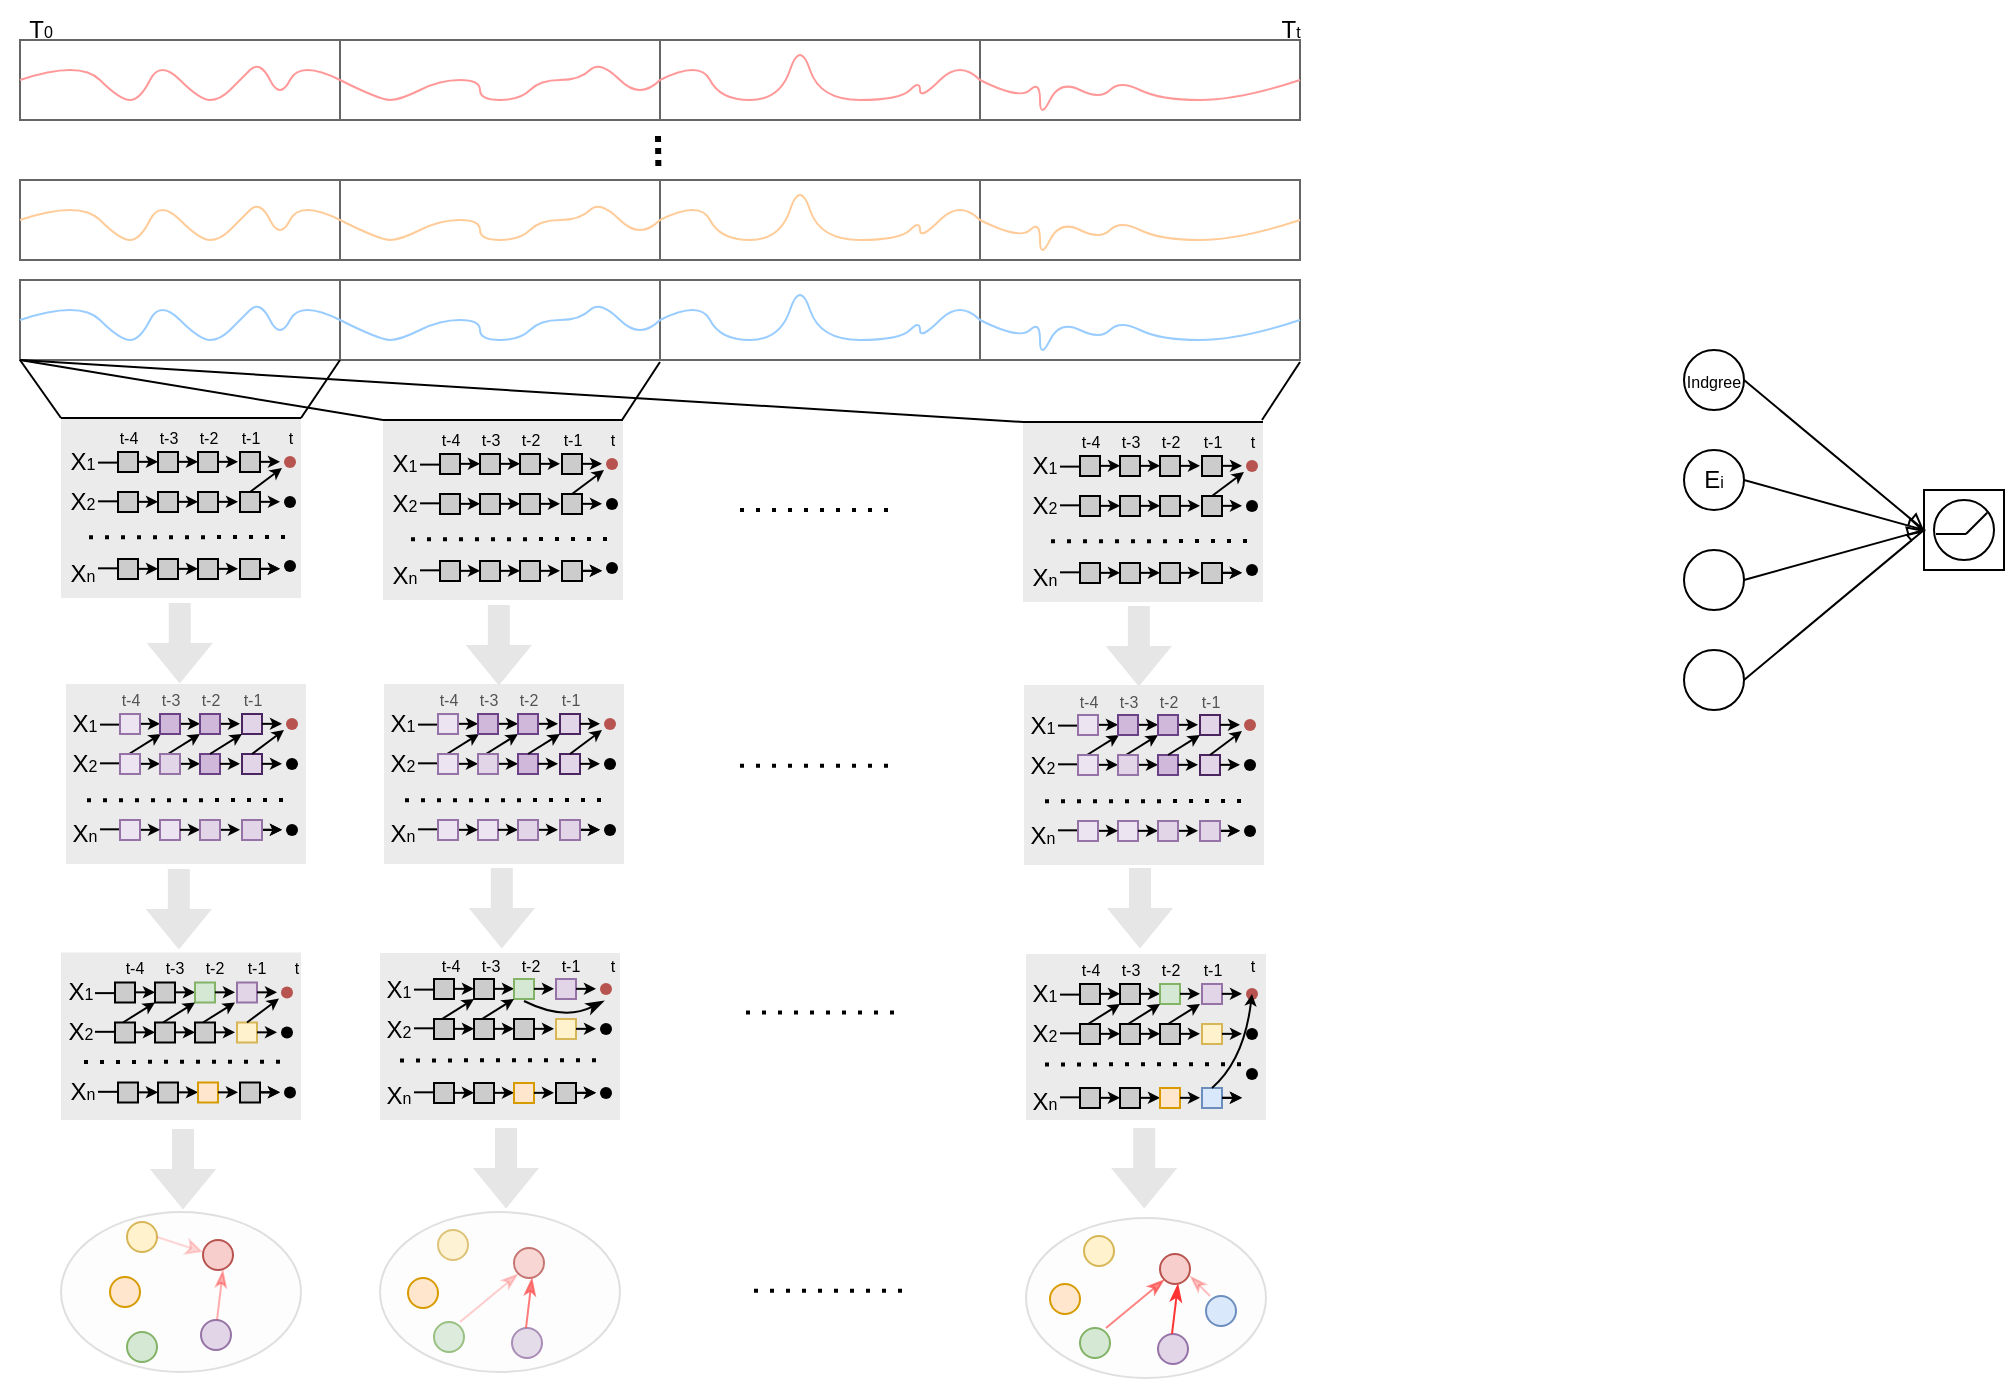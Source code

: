 <mxfile version="26.2.4">
  <diagram name="因果解耦学习" id="Xn1MKm5G6cUb3gmnLiGP">
    <mxGraphModel dx="1115" dy="767" grid="1" gridSize="10" guides="1" tooltips="1" connect="1" arrows="1" fold="1" page="1" pageScale="1" pageWidth="827" pageHeight="1169" background="#ffffff" math="0" shadow="0">
      <root>
        <mxCell id="0" />
        <mxCell id="1" parent="0" />
        <mxCell id="1oDXLKxFo-u_jyNa0GS2-1" value="" style="rounded=0;whiteSpace=wrap;html=1;fillColor=none;fontColor=#333333;strokeColor=#666666;" vertex="1" parent="1">
          <mxGeometry x="58" y="40" width="160" height="40" as="geometry" />
        </mxCell>
        <mxCell id="1oDXLKxFo-u_jyNa0GS2-2" value="" style="rounded=0;whiteSpace=wrap;html=1;fillColor=none;fontColor=#333333;strokeColor=#666666;" vertex="1" parent="1">
          <mxGeometry x="218" y="40" width="160" height="40" as="geometry" />
        </mxCell>
        <mxCell id="1oDXLKxFo-u_jyNa0GS2-3" value="" style="rounded=0;whiteSpace=wrap;html=1;fillColor=none;fontColor=#333333;strokeColor=#666666;" vertex="1" parent="1">
          <mxGeometry x="378" y="40" width="160" height="40" as="geometry" />
        </mxCell>
        <mxCell id="1oDXLKxFo-u_jyNa0GS2-4" value="" style="rounded=0;whiteSpace=wrap;html=1;fillColor=none;fontColor=#333333;strokeColor=#666666;" vertex="1" parent="1">
          <mxGeometry x="538" y="40" width="160" height="40" as="geometry" />
        </mxCell>
        <mxCell id="1oDXLKxFo-u_jyNa0GS2-6" value="" style="curved=1;endArrow=none;html=1;rounded=0;startFill=0;entryX=0;entryY=0.5;entryDx=0;entryDy=0;fillColor=#f8cecc;strokeColor=#FF9999;" edge="1" parent="1" target="1oDXLKxFo-u_jyNa0GS2-2">
          <mxGeometry width="50" height="50" relative="1" as="geometry">
            <mxPoint x="58" y="60" as="sourcePoint" />
            <mxPoint x="248" y="70" as="targetPoint" />
            <Array as="points">
              <mxPoint x="88" y="50" />
              <mxPoint x="108" y="70" />
              <mxPoint x="118" y="70" />
              <mxPoint x="128" y="50" />
              <mxPoint x="148" y="70" />
              <mxPoint x="158" y="70" />
              <mxPoint x="168" y="60" />
              <mxPoint x="178" y="50" />
              <mxPoint x="188" y="70" />
              <mxPoint x="198" y="50" />
            </Array>
          </mxGeometry>
        </mxCell>
        <mxCell id="1oDXLKxFo-u_jyNa0GS2-7" value="" style="curved=1;endArrow=none;html=1;rounded=0;startFill=0;entryX=0;entryY=0.5;entryDx=0;entryDy=0;fillColor=#f8cecc;strokeColor=#FF9999;" edge="1" parent="1">
          <mxGeometry width="50" height="50" relative="1" as="geometry">
            <mxPoint x="218" y="60" as="sourcePoint" />
            <mxPoint x="378" y="60" as="targetPoint" />
            <Array as="points">
              <mxPoint x="238" y="70" />
              <mxPoint x="248" y="70" />
              <mxPoint x="268" y="60" />
              <mxPoint x="288" y="60" />
              <mxPoint x="288" y="70" />
              <mxPoint x="308" y="70" />
              <mxPoint x="318" y="60" />
              <mxPoint x="338" y="60" />
              <mxPoint x="348" y="50" />
              <mxPoint x="368" y="70" />
            </Array>
          </mxGeometry>
        </mxCell>
        <mxCell id="1oDXLKxFo-u_jyNa0GS2-8" value="" style="curved=1;endArrow=none;html=1;rounded=0;startFill=0;entryX=0;entryY=0.5;entryDx=0;entryDy=0;fillColor=#f8cecc;strokeColor=#FF9999;" edge="1" parent="1">
          <mxGeometry width="50" height="50" relative="1" as="geometry">
            <mxPoint x="378" y="60" as="sourcePoint" />
            <mxPoint x="538" y="60" as="targetPoint" />
            <Array as="points">
              <mxPoint x="398" y="50" />
              <mxPoint x="408" y="70" />
              <mxPoint x="438" y="70" />
              <mxPoint x="448" y="40" />
              <mxPoint x="458" y="70" />
              <mxPoint x="498" y="70" />
              <mxPoint x="508" y="60" />
              <mxPoint x="508" y="70" />
              <mxPoint x="528" y="50" />
            </Array>
          </mxGeometry>
        </mxCell>
        <mxCell id="1oDXLKxFo-u_jyNa0GS2-9" value="" style="curved=1;endArrow=none;html=1;rounded=0;startFill=0;entryX=0;entryY=0.5;entryDx=0;entryDy=0;fillColor=#f8cecc;strokeColor=#FF9999;" edge="1" parent="1">
          <mxGeometry width="50" height="50" relative="1" as="geometry">
            <mxPoint x="538" y="60" as="sourcePoint" />
            <mxPoint x="698" y="60" as="targetPoint" />
            <Array as="points">
              <mxPoint x="558" y="70" />
              <mxPoint x="568" y="60" />
              <mxPoint x="568" y="80" />
              <mxPoint x="578" y="60" />
              <mxPoint x="598" y="70" />
              <mxPoint x="608" y="60" />
              <mxPoint x="628" y="70" />
              <mxPoint x="668" y="70" />
            </Array>
          </mxGeometry>
        </mxCell>
        <mxCell id="1oDXLKxFo-u_jyNa0GS2-11" value="" style="rounded=0;whiteSpace=wrap;html=1;strokeColor=none;fillColor=#CCCCCC;gradientColor=none;gradientDirection=north;opacity=40;" vertex="1" parent="1">
          <mxGeometry x="78.5" y="496.25" width="120" height="83.75" as="geometry" />
        </mxCell>
        <mxCell id="1oDXLKxFo-u_jyNa0GS2-17" value="" style="rounded=0;whiteSpace=wrap;html=1;fillColor=#CCCCCC;" vertex="1" parent="1">
          <mxGeometry x="105.5" y="511.25" width="10" height="10" as="geometry" />
        </mxCell>
        <mxCell id="1oDXLKxFo-u_jyNa0GS2-18" value="" style="rounded=0;whiteSpace=wrap;html=1;fillColor=#CCCCCC;" vertex="1" parent="1">
          <mxGeometry x="125.5" y="511.25" width="10" height="10" as="geometry" />
        </mxCell>
        <mxCell id="1oDXLKxFo-u_jyNa0GS2-19" value="" style="rounded=0;whiteSpace=wrap;html=1;fillColor=#e1d5e7;strokeColor=#9673a6;" vertex="1" parent="1">
          <mxGeometry x="166.5" y="511.25" width="10" height="10" as="geometry" />
        </mxCell>
        <mxCell id="1oDXLKxFo-u_jyNa0GS2-25" value="" style="rounded=0;whiteSpace=wrap;html=1;fillColor=#CCCCCC;" vertex="1" parent="1">
          <mxGeometry x="105.5" y="531.25" width="10" height="10" as="geometry" />
        </mxCell>
        <mxCell id="1oDXLKxFo-u_jyNa0GS2-26" value="" style="rounded=0;whiteSpace=wrap;html=1;fillColor=#CCCCCC;" vertex="1" parent="1">
          <mxGeometry x="125.5" y="531.25" width="10" height="10" as="geometry" />
        </mxCell>
        <mxCell id="1oDXLKxFo-u_jyNa0GS2-27" value="" style="rounded=0;whiteSpace=wrap;html=1;fillColor=#fff2cc;strokeColor=#d6b656;" vertex="1" parent="1">
          <mxGeometry x="166.5" y="531.25" width="10" height="10" as="geometry" />
        </mxCell>
        <mxCell id="1oDXLKxFo-u_jyNa0GS2-29" value="" style="rounded=0;whiteSpace=wrap;html=1;fillColor=#CCCCCC;" vertex="1" parent="1">
          <mxGeometry x="107" y="561.25" width="10" height="10" as="geometry" />
        </mxCell>
        <mxCell id="1oDXLKxFo-u_jyNa0GS2-30" value="" style="rounded=0;whiteSpace=wrap;html=1;fillColor=#CCCCCC;" vertex="1" parent="1">
          <mxGeometry x="127" y="561.25" width="10" height="10" as="geometry" />
        </mxCell>
        <mxCell id="1oDXLKxFo-u_jyNa0GS2-31" value="" style="rounded=0;whiteSpace=wrap;html=1;fillColor=#CCCCCC;strokeColor=#000000;" vertex="1" parent="1">
          <mxGeometry x="168" y="561.25" width="10" height="10" as="geometry" />
        </mxCell>
        <mxCell id="1oDXLKxFo-u_jyNa0GS2-33" value="" style="endArrow=classic;html=1;rounded=0;endSize=3;startSize=3;" edge="1" parent="1">
          <mxGeometry width="50" height="50" relative="1" as="geometry">
            <mxPoint x="176.5" y="536.17" as="sourcePoint" />
            <mxPoint x="186.5" y="536.17" as="targetPoint" />
          </mxGeometry>
        </mxCell>
        <mxCell id="1oDXLKxFo-u_jyNa0GS2-34" value="" style="endArrow=classic;html=1;rounded=0;endSize=3;startSize=3;" edge="1" parent="1">
          <mxGeometry width="50" height="50" relative="1" as="geometry">
            <mxPoint x="176.5" y="516.17" as="sourcePoint" />
            <mxPoint x="186.5" y="516.17" as="targetPoint" />
          </mxGeometry>
        </mxCell>
        <mxCell id="1oDXLKxFo-u_jyNa0GS2-35" value="" style="endArrow=classic;html=1;rounded=0;endSize=3;startSize=3;" edge="1" parent="1">
          <mxGeometry width="50" height="50" relative="1" as="geometry">
            <mxPoint x="178" y="566.17" as="sourcePoint" />
            <mxPoint x="188" y="566.17" as="targetPoint" />
          </mxGeometry>
        </mxCell>
        <mxCell id="1oDXLKxFo-u_jyNa0GS2-36" value="" style="endArrow=classic;html=1;rounded=0;endSize=3;startSize=3;" edge="1" parent="1">
          <mxGeometry width="50" height="50" relative="1" as="geometry">
            <mxPoint x="135.5" y="536.17" as="sourcePoint" />
            <mxPoint x="145.5" y="536.17" as="targetPoint" />
          </mxGeometry>
        </mxCell>
        <mxCell id="1oDXLKxFo-u_jyNa0GS2-37" value="" style="endArrow=classic;html=1;rounded=0;endSize=3;startSize=3;" edge="1" parent="1">
          <mxGeometry width="50" height="50" relative="1" as="geometry">
            <mxPoint x="135.5" y="516.17" as="sourcePoint" />
            <mxPoint x="145.5" y="516.17" as="targetPoint" />
          </mxGeometry>
        </mxCell>
        <mxCell id="1oDXLKxFo-u_jyNa0GS2-38" value="" style="endArrow=classic;html=1;rounded=0;endSize=3;startSize=3;" edge="1" parent="1">
          <mxGeometry width="50" height="50" relative="1" as="geometry">
            <mxPoint x="115.5" y="516.17" as="sourcePoint" />
            <mxPoint x="125.5" y="516.17" as="targetPoint" />
          </mxGeometry>
        </mxCell>
        <mxCell id="1oDXLKxFo-u_jyNa0GS2-39" value="" style="endArrow=classic;html=1;rounded=0;endSize=3;startSize=3;" edge="1" parent="1">
          <mxGeometry width="50" height="50" relative="1" as="geometry">
            <mxPoint x="115.5" y="536.17" as="sourcePoint" />
            <mxPoint x="125.5" y="536.17" as="targetPoint" />
          </mxGeometry>
        </mxCell>
        <mxCell id="1oDXLKxFo-u_jyNa0GS2-40" value="" style="endArrow=classic;html=1;rounded=0;endSize=3;startSize=3;" edge="1" parent="1">
          <mxGeometry width="50" height="50" relative="1" as="geometry">
            <mxPoint x="137" y="566.17" as="sourcePoint" />
            <mxPoint x="147" y="566.17" as="targetPoint" />
          </mxGeometry>
        </mxCell>
        <mxCell id="1oDXLKxFo-u_jyNa0GS2-41" value="" style="endArrow=classic;html=1;rounded=0;endSize=3;startSize=3;" edge="1" parent="1">
          <mxGeometry width="50" height="50" relative="1" as="geometry">
            <mxPoint x="117" y="566.17" as="sourcePoint" />
            <mxPoint x="127" y="566.17" as="targetPoint" />
          </mxGeometry>
        </mxCell>
        <mxCell id="1oDXLKxFo-u_jyNa0GS2-109" value="" style="endArrow=classic;html=1;rounded=0;endSize=3;startSize=3;" edge="1" parent="1">
          <mxGeometry width="50" height="50" relative="1" as="geometry">
            <mxPoint x="178" y="566.17" as="sourcePoint" />
            <mxPoint x="188" y="566.17" as="targetPoint" />
          </mxGeometry>
        </mxCell>
        <mxCell id="1oDXLKxFo-u_jyNa0GS2-110" value="" style="endArrow=classic;html=1;rounded=0;endSize=3;startSize=3;exitX=0.5;exitY=0;exitDx=0;exitDy=0;" edge="1" parent="1" source="1oDXLKxFo-u_jyNa0GS2-27">
          <mxGeometry width="50" height="50" relative="1" as="geometry">
            <mxPoint x="172.5" y="529.25" as="sourcePoint" />
            <mxPoint x="187.5" y="519.25" as="targetPoint" />
          </mxGeometry>
        </mxCell>
        <mxCell id="1oDXLKxFo-u_jyNa0GS2-111" value="" style="shape=waypoint;sketch=0;size=6;pointerEvents=1;points=[];fillColor=#f8cecc;resizable=0;rotatable=0;perimeter=centerPerimeter;snapToPoint=1;strokeColor=#b85450;" vertex="1" parent="1">
          <mxGeometry x="181.5" y="506.25" width="20" height="20" as="geometry" />
        </mxCell>
        <mxCell id="1oDXLKxFo-u_jyNa0GS2-112" value="T&lt;font style=&quot;font-size: 8px;&quot;&gt;0&lt;/font&gt;" style="text;html=1;align=center;verticalAlign=middle;resizable=0;points=[];autosize=1;strokeColor=none;fillColor=none;" vertex="1" parent="1">
          <mxGeometry x="48" y="20" width="40" height="30" as="geometry" />
        </mxCell>
        <mxCell id="1oDXLKxFo-u_jyNa0GS2-113" value="T&lt;font style=&quot;font-size: 8px;&quot;&gt;t&lt;/font&gt;" style="text;html=1;align=center;verticalAlign=middle;resizable=0;points=[];autosize=1;strokeColor=none;fillColor=none;" vertex="1" parent="1">
          <mxGeometry x="678" y="20" width="30" height="30" as="geometry" />
        </mxCell>
        <mxCell id="1oDXLKxFo-u_jyNa0GS2-128" value="" style="rounded=0;whiteSpace=wrap;html=1;fillColor=#d5e8d4;strokeColor=#82b366;" vertex="1" parent="1">
          <mxGeometry x="145.5" y="511.25" width="10" height="10" as="geometry" />
        </mxCell>
        <mxCell id="1oDXLKxFo-u_jyNa0GS2-129" value="" style="rounded=0;whiteSpace=wrap;html=1;fillColor=#CCCCCC;" vertex="1" parent="1">
          <mxGeometry x="145.5" y="531.25" width="10" height="10" as="geometry" />
        </mxCell>
        <mxCell id="1oDXLKxFo-u_jyNa0GS2-130" value="" style="rounded=0;whiteSpace=wrap;html=1;fillColor=#ffe6cc;strokeColor=#d79b00;" vertex="1" parent="1">
          <mxGeometry x="147" y="561.25" width="10" height="10" as="geometry" />
        </mxCell>
        <mxCell id="1oDXLKxFo-u_jyNa0GS2-131" value="" style="endArrow=classic;html=1;rounded=0;endSize=3;startSize=3;" edge="1" parent="1">
          <mxGeometry width="50" height="50" relative="1" as="geometry">
            <mxPoint x="155.5" y="536.17" as="sourcePoint" />
            <mxPoint x="165.5" y="536.17" as="targetPoint" />
          </mxGeometry>
        </mxCell>
        <mxCell id="1oDXLKxFo-u_jyNa0GS2-132" value="" style="endArrow=classic;html=1;rounded=0;endSize=3;startSize=3;" edge="1" parent="1">
          <mxGeometry width="50" height="50" relative="1" as="geometry">
            <mxPoint x="155.5" y="516.17" as="sourcePoint" />
            <mxPoint x="165.5" y="516.17" as="targetPoint" />
          </mxGeometry>
        </mxCell>
        <mxCell id="1oDXLKxFo-u_jyNa0GS2-133" value="" style="endArrow=classic;html=1;rounded=0;endSize=3;startSize=3;" edge="1" parent="1">
          <mxGeometry width="50" height="50" relative="1" as="geometry">
            <mxPoint x="157" y="566.17" as="sourcePoint" />
            <mxPoint x="167" y="566.17" as="targetPoint" />
          </mxGeometry>
        </mxCell>
        <mxCell id="1oDXLKxFo-u_jyNa0GS2-208" value="X&lt;font style=&quot;font-size: 8px;&quot;&gt;1&lt;/font&gt;" style="text;html=1;align=center;verticalAlign=middle;resizable=0;points=[];autosize=1;strokeColor=none;fillColor=none;" vertex="1" parent="1">
          <mxGeometry x="67.5" y="501.25" width="40" height="30" as="geometry" />
        </mxCell>
        <mxCell id="1oDXLKxFo-u_jyNa0GS2-209" value="X&lt;font style=&quot;font-size: 8px;&quot;&gt;2&lt;/font&gt;" style="text;html=1;align=center;verticalAlign=middle;resizable=0;points=[];autosize=1;strokeColor=none;fillColor=none;" vertex="1" parent="1">
          <mxGeometry x="67.5" y="521.25" width="40" height="30" as="geometry" />
        </mxCell>
        <mxCell id="1oDXLKxFo-u_jyNa0GS2-211" value="X&lt;span style=&quot;font-size: 8px;&quot;&gt;n&lt;/span&gt;" style="text;html=1;align=center;verticalAlign=middle;resizable=0;points=[];autosize=1;strokeColor=none;fillColor=none;" vertex="1" parent="1">
          <mxGeometry x="69" y="551.25" width="40" height="30" as="geometry" />
        </mxCell>
        <mxCell id="1oDXLKxFo-u_jyNa0GS2-446" value="" style="endArrow=classic;html=1;rounded=0;endSize=3;startSize=3;exitX=0.5;exitY=0;exitDx=0;exitDy=0;entryX=0;entryY=1;entryDx=0;entryDy=0;" edge="1" parent="1" target="1oDXLKxFo-u_jyNa0GS2-128">
          <mxGeometry width="50" height="50" relative="1" as="geometry">
            <mxPoint x="129.5" y="531.25" as="sourcePoint" />
            <mxPoint x="145.5" y="519.25" as="targetPoint" />
          </mxGeometry>
        </mxCell>
        <mxCell id="1oDXLKxFo-u_jyNa0GS2-447" value="&lt;font style=&quot;font-size: 8px;&quot;&gt;Indgree&lt;/font&gt;" style="ellipse;whiteSpace=wrap;html=1;aspect=fixed;" vertex="1" parent="1">
          <mxGeometry x="890" y="195" width="30" height="30" as="geometry" />
        </mxCell>
        <mxCell id="1oDXLKxFo-u_jyNa0GS2-448" value="E&lt;font style=&quot;font-size: 8px;&quot;&gt;i&lt;/font&gt;" style="ellipse;whiteSpace=wrap;html=1;aspect=fixed;" vertex="1" parent="1">
          <mxGeometry x="890" y="245" width="30" height="30" as="geometry" />
        </mxCell>
        <mxCell id="1oDXLKxFo-u_jyNa0GS2-449" value="" style="ellipse;whiteSpace=wrap;html=1;aspect=fixed;" vertex="1" parent="1">
          <mxGeometry x="890" y="295" width="30" height="30" as="geometry" />
        </mxCell>
        <mxCell id="1oDXLKxFo-u_jyNa0GS2-450" value="" style="ellipse;whiteSpace=wrap;html=1;aspect=fixed;" vertex="1" parent="1">
          <mxGeometry x="890" y="345" width="30" height="30" as="geometry" />
        </mxCell>
        <mxCell id="1oDXLKxFo-u_jyNa0GS2-451" value="" style="shape=waypoint;sketch=0;size=6;pointerEvents=1;points=[];fillColor=none;resizable=0;rotatable=0;perimeter=centerPerimeter;snapToPoint=1;" vertex="1" parent="1">
          <mxGeometry x="181.5" y="526.25" width="20" height="20" as="geometry" />
        </mxCell>
        <mxCell id="1oDXLKxFo-u_jyNa0GS2-452" value="" style="shape=waypoint;sketch=0;size=6;pointerEvents=1;points=[];fillColor=none;resizable=0;rotatable=0;perimeter=centerPerimeter;snapToPoint=1;" vertex="1" parent="1">
          <mxGeometry x="183" y="556.25" width="20" height="20" as="geometry" />
        </mxCell>
        <mxCell id="1oDXLKxFo-u_jyNa0GS2-453" value="" style="endArrow=none;html=1;rounded=0;" edge="1" parent="1">
          <mxGeometry width="50" height="50" relative="1" as="geometry">
            <mxPoint x="95.5" y="516.56" as="sourcePoint" />
            <mxPoint x="105.5" y="516.56" as="targetPoint" />
          </mxGeometry>
        </mxCell>
        <mxCell id="1oDXLKxFo-u_jyNa0GS2-454" value="" style="endArrow=none;html=1;rounded=0;" edge="1" parent="1">
          <mxGeometry width="50" height="50" relative="1" as="geometry">
            <mxPoint x="95.5" y="535.91" as="sourcePoint" />
            <mxPoint x="105.5" y="535.91" as="targetPoint" />
          </mxGeometry>
        </mxCell>
        <mxCell id="1oDXLKxFo-u_jyNa0GS2-459" value="" style="endArrow=none;html=1;rounded=0;" edge="1" parent="1">
          <mxGeometry width="50" height="50" relative="1" as="geometry">
            <mxPoint x="97" y="565.91" as="sourcePoint" />
            <mxPoint x="107" y="565.91" as="targetPoint" />
          </mxGeometry>
        </mxCell>
        <mxCell id="1oDXLKxFo-u_jyNa0GS2-460" value="&lt;font style=&quot;font-size: 8px;&quot;&gt;t-4&lt;/font&gt;" style="text;html=1;align=center;verticalAlign=middle;resizable=0;points=[];autosize=1;strokeColor=none;fillColor=none;" vertex="1" parent="1">
          <mxGeometry x="99.5" y="488.25" width="30" height="30" as="geometry" />
        </mxCell>
        <mxCell id="1oDXLKxFo-u_jyNa0GS2-461" value="&lt;font style=&quot;font-size: 8px;&quot;&gt;t-3&lt;/font&gt;" style="text;html=1;align=center;verticalAlign=middle;resizable=0;points=[];autosize=1;strokeColor=none;fillColor=none;" vertex="1" parent="1">
          <mxGeometry x="119.5" y="488.25" width="30" height="30" as="geometry" />
        </mxCell>
        <mxCell id="1oDXLKxFo-u_jyNa0GS2-462" value="&lt;font style=&quot;font-size: 8px;&quot;&gt;t-2&lt;/font&gt;" style="text;html=1;align=center;verticalAlign=middle;resizable=0;points=[];autosize=1;strokeColor=none;fillColor=none;" vertex="1" parent="1">
          <mxGeometry x="139.5" y="488.25" width="30" height="30" as="geometry" />
        </mxCell>
        <mxCell id="1oDXLKxFo-u_jyNa0GS2-463" value="&lt;font style=&quot;font-size: 8px;&quot;&gt;t-1&lt;/font&gt;" style="text;html=1;align=center;verticalAlign=middle;resizable=0;points=[];autosize=1;strokeColor=none;fillColor=none;" vertex="1" parent="1">
          <mxGeometry x="160.5" y="488.25" width="30" height="30" as="geometry" />
        </mxCell>
        <mxCell id="1oDXLKxFo-u_jyNa0GS2-464" value="&lt;font style=&quot;font-size: 8px;&quot;&gt;t&lt;/font&gt;" style="text;html=1;align=center;verticalAlign=middle;resizable=0;points=[];autosize=1;strokeColor=none;fillColor=none;" vertex="1" parent="1">
          <mxGeometry x="180.5" y="488.25" width="30" height="30" as="geometry" />
        </mxCell>
        <mxCell id="1oDXLKxFo-u_jyNa0GS2-553" value="" style="whiteSpace=wrap;html=1;aspect=fixed;" vertex="1" parent="1">
          <mxGeometry x="1010" y="265" width="40" height="40" as="geometry" />
        </mxCell>
        <mxCell id="1oDXLKxFo-u_jyNa0GS2-554" value="" style="ellipse;whiteSpace=wrap;html=1;aspect=fixed;" vertex="1" parent="1">
          <mxGeometry x="1015" y="270" width="30" height="30" as="geometry" />
        </mxCell>
        <mxCell id="1oDXLKxFo-u_jyNa0GS2-555" value="" style="endArrow=none;html=1;rounded=0;entryX=1;entryY=0;entryDx=0;entryDy=0;" edge="1" parent="1">
          <mxGeometry width="50" height="50" relative="1" as="geometry">
            <mxPoint x="1031" y="287" as="sourcePoint" />
            <mxPoint x="1041.607" y="276.393" as="targetPoint" />
            <Array as="points" />
          </mxGeometry>
        </mxCell>
        <mxCell id="1oDXLKxFo-u_jyNa0GS2-556" value="" style="endArrow=none;html=1;rounded=0;exitX=0;exitY=0.5;exitDx=0;exitDy=0;" edge="1" parent="1">
          <mxGeometry width="50" height="50" relative="1" as="geometry">
            <mxPoint x="1016" y="287" as="sourcePoint" />
            <mxPoint x="1031" y="287" as="targetPoint" />
          </mxGeometry>
        </mxCell>
        <mxCell id="1oDXLKxFo-u_jyNa0GS2-557" value="" style="endArrow=async;html=1;rounded=0;exitX=1;exitY=0.5;exitDx=0;exitDy=0;entryX=0;entryY=0.5;entryDx=0;entryDy=0;endFill=0;" edge="1" parent="1" source="1oDXLKxFo-u_jyNa0GS2-447" target="1oDXLKxFo-u_jyNa0GS2-553">
          <mxGeometry width="50" height="50" relative="1" as="geometry">
            <mxPoint x="940" y="285" as="sourcePoint" />
            <mxPoint x="990" y="235" as="targetPoint" />
          </mxGeometry>
        </mxCell>
        <mxCell id="1oDXLKxFo-u_jyNa0GS2-558" value="" style="endArrow=async;html=1;rounded=0;exitX=1;exitY=0.5;exitDx=0;exitDy=0;entryX=0;entryY=0.5;entryDx=0;entryDy=0;endFill=0;" edge="1" parent="1" source="1oDXLKxFo-u_jyNa0GS2-448" target="1oDXLKxFo-u_jyNa0GS2-553">
          <mxGeometry width="50" height="50" relative="1" as="geometry">
            <mxPoint x="940" y="285" as="sourcePoint" />
            <mxPoint x="990" y="235" as="targetPoint" />
          </mxGeometry>
        </mxCell>
        <mxCell id="1oDXLKxFo-u_jyNa0GS2-559" value="" style="endArrow=async;html=1;rounded=0;exitX=1;exitY=0.5;exitDx=0;exitDy=0;entryX=0;entryY=0.5;entryDx=0;entryDy=0;endFill=0;" edge="1" parent="1" source="1oDXLKxFo-u_jyNa0GS2-449" target="1oDXLKxFo-u_jyNa0GS2-553">
          <mxGeometry width="50" height="50" relative="1" as="geometry">
            <mxPoint x="940" y="285" as="sourcePoint" />
            <mxPoint x="990" y="235" as="targetPoint" />
          </mxGeometry>
        </mxCell>
        <mxCell id="1oDXLKxFo-u_jyNa0GS2-560" value="" style="endArrow=async;html=1;rounded=0;exitX=1;exitY=0.5;exitDx=0;exitDy=0;entryX=0;entryY=0.5;entryDx=0;entryDy=0;endFill=0;" edge="1" parent="1" source="1oDXLKxFo-u_jyNa0GS2-450" target="1oDXLKxFo-u_jyNa0GS2-553">
          <mxGeometry width="50" height="50" relative="1" as="geometry">
            <mxPoint x="940" y="285" as="sourcePoint" />
            <mxPoint x="990" y="235" as="targetPoint" />
          </mxGeometry>
        </mxCell>
        <mxCell id="1oDXLKxFo-u_jyNa0GS2-703" value="" style="endArrow=classic;html=1;rounded=0;endSize=3;startSize=3;exitX=0.5;exitY=0;exitDx=0;exitDy=0;entryX=0;entryY=1;entryDx=0;entryDy=0;" edge="1" parent="1">
          <mxGeometry width="50" height="50" relative="1" as="geometry">
            <mxPoint x="149.5" y="531.25" as="sourcePoint" />
            <mxPoint x="165.5" y="521.25" as="targetPoint" />
          </mxGeometry>
        </mxCell>
        <mxCell id="1oDXLKxFo-u_jyNa0GS2-704" value="" style="endArrow=classic;html=1;rounded=0;endSize=3;startSize=3;exitX=0.5;exitY=0;exitDx=0;exitDy=0;entryX=0;entryY=1;entryDx=0;entryDy=0;" edge="1" parent="1">
          <mxGeometry width="50" height="50" relative="1" as="geometry">
            <mxPoint x="109.5" y="531.25" as="sourcePoint" />
            <mxPoint x="125.5" y="521.25" as="targetPoint" />
          </mxGeometry>
        </mxCell>
        <mxCell id="1oDXLKxFo-u_jyNa0GS2-711" value="" style="rounded=0;whiteSpace=wrap;html=1;strokeColor=none;fillColor=#CCCCCC;gradientColor=none;gradientDirection=north;opacity=40;" vertex="1" parent="1">
          <mxGeometry x="238" y="496.5" width="120" height="83.5" as="geometry" />
        </mxCell>
        <mxCell id="1oDXLKxFo-u_jyNa0GS2-713" value="" style="rounded=0;whiteSpace=wrap;html=1;fillColor=#CCCCCC;" vertex="1" parent="1">
          <mxGeometry x="265" y="509.5" width="10" height="10" as="geometry" />
        </mxCell>
        <mxCell id="1oDXLKxFo-u_jyNa0GS2-714" value="" style="rounded=0;whiteSpace=wrap;html=1;fillColor=#CCCCCC;" vertex="1" parent="1">
          <mxGeometry x="285" y="509.5" width="10" height="10" as="geometry" />
        </mxCell>
        <mxCell id="1oDXLKxFo-u_jyNa0GS2-715" value="" style="rounded=0;whiteSpace=wrap;html=1;fillColor=#e1d5e7;strokeColor=#9673a6;" vertex="1" parent="1">
          <mxGeometry x="326" y="509.5" width="10" height="10" as="geometry" />
        </mxCell>
        <mxCell id="1oDXLKxFo-u_jyNa0GS2-716" value="" style="rounded=0;whiteSpace=wrap;html=1;fillColor=#CCCCCC;" vertex="1" parent="1">
          <mxGeometry x="265" y="529.5" width="10" height="10" as="geometry" />
        </mxCell>
        <mxCell id="1oDXLKxFo-u_jyNa0GS2-717" value="" style="rounded=0;whiteSpace=wrap;html=1;fillColor=#CCCCCC;" vertex="1" parent="1">
          <mxGeometry x="285" y="529.5" width="10" height="10" as="geometry" />
        </mxCell>
        <mxCell id="1oDXLKxFo-u_jyNa0GS2-718" value="" style="rounded=0;whiteSpace=wrap;html=1;fillColor=#fff2cc;strokeColor=#d6b656;" vertex="1" parent="1">
          <mxGeometry x="326" y="529.5" width="10" height="10" as="geometry" />
        </mxCell>
        <mxCell id="1oDXLKxFo-u_jyNa0GS2-719" value="" style="rounded=0;whiteSpace=wrap;html=1;fillColor=#CCCCCC;" vertex="1" parent="1">
          <mxGeometry x="265" y="561.5" width="10" height="10" as="geometry" />
        </mxCell>
        <mxCell id="1oDXLKxFo-u_jyNa0GS2-720" value="" style="rounded=0;whiteSpace=wrap;html=1;fillColor=#CCCCCC;" vertex="1" parent="1">
          <mxGeometry x="285" y="561.5" width="10" height="10" as="geometry" />
        </mxCell>
        <mxCell id="1oDXLKxFo-u_jyNa0GS2-721" value="" style="rounded=0;whiteSpace=wrap;html=1;fillColor=#CCCCCC;strokeColor=#000000;" vertex="1" parent="1">
          <mxGeometry x="326" y="561.5" width="10" height="10" as="geometry" />
        </mxCell>
        <mxCell id="1oDXLKxFo-u_jyNa0GS2-722" value="" style="endArrow=classic;html=1;rounded=0;endSize=3;startSize=3;" edge="1" parent="1">
          <mxGeometry width="50" height="50" relative="1" as="geometry">
            <mxPoint x="336" y="534.42" as="sourcePoint" />
            <mxPoint x="346" y="534.42" as="targetPoint" />
          </mxGeometry>
        </mxCell>
        <mxCell id="1oDXLKxFo-u_jyNa0GS2-723" value="" style="endArrow=classic;html=1;rounded=0;endSize=3;startSize=3;" edge="1" parent="1">
          <mxGeometry width="50" height="50" relative="1" as="geometry">
            <mxPoint x="336" y="514.42" as="sourcePoint" />
            <mxPoint x="346" y="514.42" as="targetPoint" />
          </mxGeometry>
        </mxCell>
        <mxCell id="1oDXLKxFo-u_jyNa0GS2-724" value="" style="endArrow=classic;html=1;rounded=0;endSize=3;startSize=3;" edge="1" parent="1">
          <mxGeometry width="50" height="50" relative="1" as="geometry">
            <mxPoint x="336" y="566.42" as="sourcePoint" />
            <mxPoint x="346" y="566.42" as="targetPoint" />
          </mxGeometry>
        </mxCell>
        <mxCell id="1oDXLKxFo-u_jyNa0GS2-725" value="" style="endArrow=classic;html=1;rounded=0;endSize=3;startSize=3;" edge="1" parent="1">
          <mxGeometry width="50" height="50" relative="1" as="geometry">
            <mxPoint x="295" y="534.42" as="sourcePoint" />
            <mxPoint x="305" y="534.42" as="targetPoint" />
          </mxGeometry>
        </mxCell>
        <mxCell id="1oDXLKxFo-u_jyNa0GS2-726" value="" style="endArrow=classic;html=1;rounded=0;endSize=3;startSize=3;" edge="1" parent="1">
          <mxGeometry width="50" height="50" relative="1" as="geometry">
            <mxPoint x="295" y="514.42" as="sourcePoint" />
            <mxPoint x="305" y="514.42" as="targetPoint" />
          </mxGeometry>
        </mxCell>
        <mxCell id="1oDXLKxFo-u_jyNa0GS2-727" value="" style="endArrow=classic;html=1;rounded=0;endSize=3;startSize=3;" edge="1" parent="1">
          <mxGeometry width="50" height="50" relative="1" as="geometry">
            <mxPoint x="275" y="514.42" as="sourcePoint" />
            <mxPoint x="285" y="514.42" as="targetPoint" />
          </mxGeometry>
        </mxCell>
        <mxCell id="1oDXLKxFo-u_jyNa0GS2-728" value="" style="endArrow=classic;html=1;rounded=0;endSize=3;startSize=3;" edge="1" parent="1">
          <mxGeometry width="50" height="50" relative="1" as="geometry">
            <mxPoint x="275" y="534.42" as="sourcePoint" />
            <mxPoint x="285" y="534.42" as="targetPoint" />
          </mxGeometry>
        </mxCell>
        <mxCell id="1oDXLKxFo-u_jyNa0GS2-729" value="" style="endArrow=classic;html=1;rounded=0;endSize=3;startSize=3;" edge="1" parent="1">
          <mxGeometry width="50" height="50" relative="1" as="geometry">
            <mxPoint x="295" y="566.42" as="sourcePoint" />
            <mxPoint x="305" y="566.42" as="targetPoint" />
          </mxGeometry>
        </mxCell>
        <mxCell id="1oDXLKxFo-u_jyNa0GS2-730" value="" style="endArrow=classic;html=1;rounded=0;endSize=3;startSize=3;" edge="1" parent="1">
          <mxGeometry width="50" height="50" relative="1" as="geometry">
            <mxPoint x="275" y="566.42" as="sourcePoint" />
            <mxPoint x="285" y="566.42" as="targetPoint" />
          </mxGeometry>
        </mxCell>
        <mxCell id="1oDXLKxFo-u_jyNa0GS2-731" value="" style="endArrow=classic;html=1;rounded=0;endSize=3;startSize=3;" edge="1" parent="1">
          <mxGeometry width="50" height="50" relative="1" as="geometry">
            <mxPoint x="336" y="566.42" as="sourcePoint" />
            <mxPoint x="346" y="566.42" as="targetPoint" />
          </mxGeometry>
        </mxCell>
        <mxCell id="1oDXLKxFo-u_jyNa0GS2-733" value="" style="shape=waypoint;sketch=0;size=6;pointerEvents=1;points=[];fillColor=#f8cecc;resizable=0;rotatable=0;perimeter=centerPerimeter;snapToPoint=1;strokeColor=#b85450;" vertex="1" parent="1">
          <mxGeometry x="341" y="504.5" width="20" height="20" as="geometry" />
        </mxCell>
        <mxCell id="1oDXLKxFo-u_jyNa0GS2-734" value="" style="rounded=0;whiteSpace=wrap;html=1;fillColor=#d5e8d4;strokeColor=#82b366;" vertex="1" parent="1">
          <mxGeometry x="305" y="509.5" width="10" height="10" as="geometry" />
        </mxCell>
        <mxCell id="1oDXLKxFo-u_jyNa0GS2-735" value="" style="rounded=0;whiteSpace=wrap;html=1;fillColor=#CCCCCC;" vertex="1" parent="1">
          <mxGeometry x="305" y="529.5" width="10" height="10" as="geometry" />
        </mxCell>
        <mxCell id="1oDXLKxFo-u_jyNa0GS2-736" value="" style="rounded=0;whiteSpace=wrap;html=1;fillColor=#ffe6cc;strokeColor=#d79b00;" vertex="1" parent="1">
          <mxGeometry x="305" y="561.5" width="10" height="10" as="geometry" />
        </mxCell>
        <mxCell id="1oDXLKxFo-u_jyNa0GS2-737" value="" style="endArrow=classic;html=1;rounded=0;endSize=3;startSize=3;" edge="1" parent="1">
          <mxGeometry width="50" height="50" relative="1" as="geometry">
            <mxPoint x="315" y="534.42" as="sourcePoint" />
            <mxPoint x="325" y="534.42" as="targetPoint" />
          </mxGeometry>
        </mxCell>
        <mxCell id="1oDXLKxFo-u_jyNa0GS2-738" value="" style="endArrow=classic;html=1;rounded=0;endSize=3;startSize=3;" edge="1" parent="1">
          <mxGeometry width="50" height="50" relative="1" as="geometry">
            <mxPoint x="315" y="514.42" as="sourcePoint" />
            <mxPoint x="325" y="514.42" as="targetPoint" />
          </mxGeometry>
        </mxCell>
        <mxCell id="1oDXLKxFo-u_jyNa0GS2-739" value="" style="endArrow=classic;html=1;rounded=0;endSize=3;startSize=3;" edge="1" parent="1">
          <mxGeometry width="50" height="50" relative="1" as="geometry">
            <mxPoint x="315" y="566.42" as="sourcePoint" />
            <mxPoint x="325" y="566.42" as="targetPoint" />
          </mxGeometry>
        </mxCell>
        <mxCell id="1oDXLKxFo-u_jyNa0GS2-740" value="X&lt;font style=&quot;font-size: 8px;&quot;&gt;1&lt;/font&gt;" style="text;html=1;align=center;verticalAlign=middle;resizable=0;points=[];autosize=1;strokeColor=none;fillColor=none;" vertex="1" parent="1">
          <mxGeometry x="227" y="499.5" width="40" height="30" as="geometry" />
        </mxCell>
        <mxCell id="1oDXLKxFo-u_jyNa0GS2-741" value="X&lt;font style=&quot;font-size: 8px;&quot;&gt;2&lt;/font&gt;" style="text;html=1;align=center;verticalAlign=middle;resizable=0;points=[];autosize=1;strokeColor=none;fillColor=none;" vertex="1" parent="1">
          <mxGeometry x="227" y="519.5" width="40" height="30" as="geometry" />
        </mxCell>
        <mxCell id="1oDXLKxFo-u_jyNa0GS2-742" value="" style="endArrow=classic;html=1;rounded=0;endSize=3;startSize=3;exitX=0.5;exitY=0;exitDx=0;exitDy=0;entryX=0;entryY=1;entryDx=0;entryDy=0;" edge="1" parent="1" target="1oDXLKxFo-u_jyNa0GS2-734">
          <mxGeometry width="50" height="50" relative="1" as="geometry">
            <mxPoint x="289" y="529.5" as="sourcePoint" />
            <mxPoint x="305" y="517.5" as="targetPoint" />
          </mxGeometry>
        </mxCell>
        <mxCell id="1oDXLKxFo-u_jyNa0GS2-743" value="" style="shape=waypoint;sketch=0;size=6;pointerEvents=1;points=[];fillColor=none;resizable=0;rotatable=0;perimeter=centerPerimeter;snapToPoint=1;" vertex="1" parent="1">
          <mxGeometry x="341" y="524.5" width="20" height="20" as="geometry" />
        </mxCell>
        <mxCell id="1oDXLKxFo-u_jyNa0GS2-744" value="" style="shape=waypoint;sketch=0;size=6;pointerEvents=1;points=[];fillColor=none;resizable=0;rotatable=0;perimeter=centerPerimeter;snapToPoint=1;" vertex="1" parent="1">
          <mxGeometry x="341" y="556.5" width="20" height="20" as="geometry" />
        </mxCell>
        <mxCell id="1oDXLKxFo-u_jyNa0GS2-745" value="" style="endArrow=none;html=1;rounded=0;" edge="1" parent="1">
          <mxGeometry width="50" height="50" relative="1" as="geometry">
            <mxPoint x="255" y="514.81" as="sourcePoint" />
            <mxPoint x="265" y="514.81" as="targetPoint" />
          </mxGeometry>
        </mxCell>
        <mxCell id="1oDXLKxFo-u_jyNa0GS2-746" value="" style="endArrow=none;html=1;rounded=0;" edge="1" parent="1">
          <mxGeometry width="50" height="50" relative="1" as="geometry">
            <mxPoint x="255" y="534.16" as="sourcePoint" />
            <mxPoint x="265" y="534.16" as="targetPoint" />
          </mxGeometry>
        </mxCell>
        <mxCell id="1oDXLKxFo-u_jyNa0GS2-747" value="" style="endArrow=none;html=1;rounded=0;" edge="1" parent="1">
          <mxGeometry width="50" height="50" relative="1" as="geometry">
            <mxPoint x="255" y="566.16" as="sourcePoint" />
            <mxPoint x="265" y="566.16" as="targetPoint" />
          </mxGeometry>
        </mxCell>
        <mxCell id="1oDXLKxFo-u_jyNa0GS2-748" value="&lt;font style=&quot;font-size: 8px;&quot;&gt;t-4&lt;/font&gt;" style="text;html=1;align=center;verticalAlign=middle;resizable=0;points=[];autosize=1;strokeColor=none;fillColor=none;" vertex="1" parent="1">
          <mxGeometry x="258" y="487" width="30" height="30" as="geometry" />
        </mxCell>
        <mxCell id="1oDXLKxFo-u_jyNa0GS2-749" value="&lt;font style=&quot;font-size: 8px;&quot;&gt;t-3&lt;/font&gt;" style="text;html=1;align=center;verticalAlign=middle;resizable=0;points=[];autosize=1;strokeColor=none;fillColor=none;" vertex="1" parent="1">
          <mxGeometry x="278" y="487" width="30" height="30" as="geometry" />
        </mxCell>
        <mxCell id="1oDXLKxFo-u_jyNa0GS2-750" value="&lt;font style=&quot;font-size: 8px;&quot;&gt;t-2&lt;/font&gt;" style="text;html=1;align=center;verticalAlign=middle;resizable=0;points=[];autosize=1;strokeColor=none;fillColor=none;" vertex="1" parent="1">
          <mxGeometry x="298" y="487" width="30" height="30" as="geometry" />
        </mxCell>
        <mxCell id="1oDXLKxFo-u_jyNa0GS2-751" value="&lt;font style=&quot;font-size: 8px;&quot;&gt;t-1&lt;/font&gt;" style="text;html=1;align=center;verticalAlign=middle;resizable=0;points=[];autosize=1;strokeColor=none;fillColor=none;" vertex="1" parent="1">
          <mxGeometry x="318" y="487" width="30" height="30" as="geometry" />
        </mxCell>
        <mxCell id="1oDXLKxFo-u_jyNa0GS2-752" value="&lt;font style=&quot;font-size: 8px;&quot;&gt;t&lt;/font&gt;" style="text;html=1;align=center;verticalAlign=middle;resizable=0;points=[];autosize=1;strokeColor=none;fillColor=none;" vertex="1" parent="1">
          <mxGeometry x="339" y="487" width="30" height="30" as="geometry" />
        </mxCell>
        <mxCell id="1oDXLKxFo-u_jyNa0GS2-754" value="" style="endArrow=classic;html=1;rounded=0;endSize=3;startSize=3;exitX=0.5;exitY=0;exitDx=0;exitDy=0;entryX=0;entryY=1;entryDx=0;entryDy=0;" edge="1" parent="1">
          <mxGeometry width="50" height="50" relative="1" as="geometry">
            <mxPoint x="269" y="529.5" as="sourcePoint" />
            <mxPoint x="285" y="519.5" as="targetPoint" />
          </mxGeometry>
        </mxCell>
        <mxCell id="1oDXLKxFo-u_jyNa0GS2-759" value="" style="rounded=0;whiteSpace=wrap;html=1;strokeColor=none;fillColor=#CCCCCC;gradientColor=none;gradientDirection=north;opacity=40;" vertex="1" parent="1">
          <mxGeometry x="561" y="497" width="120" height="83" as="geometry" />
        </mxCell>
        <mxCell id="1oDXLKxFo-u_jyNa0GS2-761" value="" style="rounded=0;whiteSpace=wrap;html=1;fillColor=#CCCCCC;" vertex="1" parent="1">
          <mxGeometry x="588" y="512" width="10" height="10" as="geometry" />
        </mxCell>
        <mxCell id="1oDXLKxFo-u_jyNa0GS2-762" value="" style="rounded=0;whiteSpace=wrap;html=1;fillColor=#CCCCCC;" vertex="1" parent="1">
          <mxGeometry x="608" y="512" width="10" height="10" as="geometry" />
        </mxCell>
        <mxCell id="1oDXLKxFo-u_jyNa0GS2-763" value="" style="rounded=0;whiteSpace=wrap;html=1;fillColor=#e1d5e7;strokeColor=#9673a6;" vertex="1" parent="1">
          <mxGeometry x="649" y="512" width="10" height="10" as="geometry" />
        </mxCell>
        <mxCell id="1oDXLKxFo-u_jyNa0GS2-764" value="" style="rounded=0;whiteSpace=wrap;html=1;fillColor=#CCCCCC;" vertex="1" parent="1">
          <mxGeometry x="588" y="532" width="10" height="10" as="geometry" />
        </mxCell>
        <mxCell id="1oDXLKxFo-u_jyNa0GS2-765" value="" style="rounded=0;whiteSpace=wrap;html=1;fillColor=#CCCCCC;" vertex="1" parent="1">
          <mxGeometry x="608" y="532" width="10" height="10" as="geometry" />
        </mxCell>
        <mxCell id="1oDXLKxFo-u_jyNa0GS2-766" value="" style="rounded=0;whiteSpace=wrap;html=1;fillColor=#fff2cc;strokeColor=#d6b656;" vertex="1" parent="1">
          <mxGeometry x="649" y="532" width="10" height="10" as="geometry" />
        </mxCell>
        <mxCell id="1oDXLKxFo-u_jyNa0GS2-767" value="" style="rounded=0;whiteSpace=wrap;html=1;fillColor=#CCCCCC;" vertex="1" parent="1">
          <mxGeometry x="588" y="564" width="10" height="10" as="geometry" />
        </mxCell>
        <mxCell id="1oDXLKxFo-u_jyNa0GS2-768" value="" style="rounded=0;whiteSpace=wrap;html=1;fillColor=#CCCCCC;" vertex="1" parent="1">
          <mxGeometry x="608" y="564" width="10" height="10" as="geometry" />
        </mxCell>
        <mxCell id="1oDXLKxFo-u_jyNa0GS2-769" value="" style="rounded=0;whiteSpace=wrap;html=1;fillColor=#dae8fc;strokeColor=#6c8ebf;" vertex="1" parent="1">
          <mxGeometry x="649" y="564" width="10" height="10" as="geometry" />
        </mxCell>
        <mxCell id="1oDXLKxFo-u_jyNa0GS2-770" value="" style="endArrow=classic;html=1;rounded=0;endSize=3;startSize=3;" edge="1" parent="1">
          <mxGeometry width="50" height="50" relative="1" as="geometry">
            <mxPoint x="659" y="536.92" as="sourcePoint" />
            <mxPoint x="669" y="536.92" as="targetPoint" />
          </mxGeometry>
        </mxCell>
        <mxCell id="1oDXLKxFo-u_jyNa0GS2-771" value="" style="endArrow=classic;html=1;rounded=0;endSize=3;startSize=3;" edge="1" parent="1">
          <mxGeometry width="50" height="50" relative="1" as="geometry">
            <mxPoint x="659" y="516.92" as="sourcePoint" />
            <mxPoint x="669" y="516.92" as="targetPoint" />
          </mxGeometry>
        </mxCell>
        <mxCell id="1oDXLKxFo-u_jyNa0GS2-772" value="" style="endArrow=classic;html=1;rounded=0;endSize=3;startSize=3;" edge="1" parent="1">
          <mxGeometry width="50" height="50" relative="1" as="geometry">
            <mxPoint x="659" y="568.92" as="sourcePoint" />
            <mxPoint x="669" y="568.92" as="targetPoint" />
          </mxGeometry>
        </mxCell>
        <mxCell id="1oDXLKxFo-u_jyNa0GS2-773" value="" style="endArrow=classic;html=1;rounded=0;endSize=3;startSize=3;" edge="1" parent="1">
          <mxGeometry width="50" height="50" relative="1" as="geometry">
            <mxPoint x="618" y="536.92" as="sourcePoint" />
            <mxPoint x="628" y="536.92" as="targetPoint" />
          </mxGeometry>
        </mxCell>
        <mxCell id="1oDXLKxFo-u_jyNa0GS2-774" value="" style="endArrow=classic;html=1;rounded=0;endSize=3;startSize=3;" edge="1" parent="1">
          <mxGeometry width="50" height="50" relative="1" as="geometry">
            <mxPoint x="618" y="516.92" as="sourcePoint" />
            <mxPoint x="628" y="516.92" as="targetPoint" />
          </mxGeometry>
        </mxCell>
        <mxCell id="1oDXLKxFo-u_jyNa0GS2-775" value="" style="endArrow=classic;html=1;rounded=0;endSize=3;startSize=3;" edge="1" parent="1">
          <mxGeometry width="50" height="50" relative="1" as="geometry">
            <mxPoint x="598" y="516.92" as="sourcePoint" />
            <mxPoint x="608" y="516.92" as="targetPoint" />
          </mxGeometry>
        </mxCell>
        <mxCell id="1oDXLKxFo-u_jyNa0GS2-776" value="" style="endArrow=classic;html=1;rounded=0;endSize=3;startSize=3;" edge="1" parent="1">
          <mxGeometry width="50" height="50" relative="1" as="geometry">
            <mxPoint x="598" y="536.92" as="sourcePoint" />
            <mxPoint x="608" y="536.92" as="targetPoint" />
          </mxGeometry>
        </mxCell>
        <mxCell id="1oDXLKxFo-u_jyNa0GS2-777" value="" style="endArrow=classic;html=1;rounded=0;endSize=3;startSize=3;" edge="1" parent="1">
          <mxGeometry width="50" height="50" relative="1" as="geometry">
            <mxPoint x="618" y="568.92" as="sourcePoint" />
            <mxPoint x="628" y="568.92" as="targetPoint" />
          </mxGeometry>
        </mxCell>
        <mxCell id="1oDXLKxFo-u_jyNa0GS2-778" value="" style="endArrow=classic;html=1;rounded=0;endSize=3;startSize=3;" edge="1" parent="1">
          <mxGeometry width="50" height="50" relative="1" as="geometry">
            <mxPoint x="598" y="568.92" as="sourcePoint" />
            <mxPoint x="608" y="568.92" as="targetPoint" />
          </mxGeometry>
        </mxCell>
        <mxCell id="1oDXLKxFo-u_jyNa0GS2-779" value="" style="endArrow=classic;html=1;rounded=0;endSize=3;startSize=3;" edge="1" parent="1">
          <mxGeometry width="50" height="50" relative="1" as="geometry">
            <mxPoint x="659" y="568.92" as="sourcePoint" />
            <mxPoint x="669" y="568.92" as="targetPoint" />
          </mxGeometry>
        </mxCell>
        <mxCell id="1oDXLKxFo-u_jyNa0GS2-781" value="" style="shape=waypoint;sketch=0;size=6;pointerEvents=1;points=[];fillColor=#f8cecc;resizable=0;rotatable=0;perimeter=centerPerimeter;snapToPoint=1;strokeColor=#b85450;" vertex="1" parent="1">
          <mxGeometry x="664" y="507" width="20" height="20" as="geometry" />
        </mxCell>
        <mxCell id="1oDXLKxFo-u_jyNa0GS2-782" value="" style="rounded=0;whiteSpace=wrap;html=1;fillColor=#d5e8d4;strokeColor=#82b366;" vertex="1" parent="1">
          <mxGeometry x="628" y="512" width="10" height="10" as="geometry" />
        </mxCell>
        <mxCell id="1oDXLKxFo-u_jyNa0GS2-783" value="" style="rounded=0;whiteSpace=wrap;html=1;fillColor=#CCCCCC;" vertex="1" parent="1">
          <mxGeometry x="628" y="532" width="10" height="10" as="geometry" />
        </mxCell>
        <mxCell id="1oDXLKxFo-u_jyNa0GS2-784" value="" style="rounded=0;whiteSpace=wrap;html=1;fillColor=#ffe6cc;strokeColor=#d79b00;" vertex="1" parent="1">
          <mxGeometry x="628" y="564" width="10" height="10" as="geometry" />
        </mxCell>
        <mxCell id="1oDXLKxFo-u_jyNa0GS2-785" value="" style="endArrow=classic;html=1;rounded=0;endSize=3;startSize=3;" edge="1" parent="1">
          <mxGeometry width="50" height="50" relative="1" as="geometry">
            <mxPoint x="638" y="536.92" as="sourcePoint" />
            <mxPoint x="648" y="536.92" as="targetPoint" />
          </mxGeometry>
        </mxCell>
        <mxCell id="1oDXLKxFo-u_jyNa0GS2-786" value="" style="endArrow=classic;html=1;rounded=0;endSize=3;startSize=3;" edge="1" parent="1">
          <mxGeometry width="50" height="50" relative="1" as="geometry">
            <mxPoint x="638" y="516.92" as="sourcePoint" />
            <mxPoint x="648" y="516.92" as="targetPoint" />
          </mxGeometry>
        </mxCell>
        <mxCell id="1oDXLKxFo-u_jyNa0GS2-787" value="" style="endArrow=classic;html=1;rounded=0;endSize=3;startSize=3;" edge="1" parent="1">
          <mxGeometry width="50" height="50" relative="1" as="geometry">
            <mxPoint x="638" y="568.92" as="sourcePoint" />
            <mxPoint x="648" y="568.92" as="targetPoint" />
          </mxGeometry>
        </mxCell>
        <mxCell id="1oDXLKxFo-u_jyNa0GS2-788" value="X&lt;font style=&quot;font-size: 8px;&quot;&gt;1&lt;/font&gt;" style="text;html=1;align=center;verticalAlign=middle;resizable=0;points=[];autosize=1;strokeColor=none;fillColor=none;" vertex="1" parent="1">
          <mxGeometry x="550" y="502" width="40" height="30" as="geometry" />
        </mxCell>
        <mxCell id="1oDXLKxFo-u_jyNa0GS2-789" value="X&lt;font style=&quot;font-size: 8px;&quot;&gt;2&lt;/font&gt;" style="text;html=1;align=center;verticalAlign=middle;resizable=0;points=[];autosize=1;strokeColor=none;fillColor=none;" vertex="1" parent="1">
          <mxGeometry x="550" y="522" width="40" height="30" as="geometry" />
        </mxCell>
        <mxCell id="1oDXLKxFo-u_jyNa0GS2-790" value="" style="endArrow=classic;html=1;rounded=0;endSize=3;startSize=3;exitX=0.5;exitY=0;exitDx=0;exitDy=0;entryX=0;entryY=1;entryDx=0;entryDy=0;" edge="1" parent="1" target="1oDXLKxFo-u_jyNa0GS2-782">
          <mxGeometry width="50" height="50" relative="1" as="geometry">
            <mxPoint x="612" y="532" as="sourcePoint" />
            <mxPoint x="628" y="520" as="targetPoint" />
          </mxGeometry>
        </mxCell>
        <mxCell id="1oDXLKxFo-u_jyNa0GS2-791" value="" style="shape=waypoint;sketch=0;size=6;pointerEvents=1;points=[];fillColor=none;resizable=0;rotatable=0;perimeter=centerPerimeter;snapToPoint=1;" vertex="1" parent="1">
          <mxGeometry x="664" y="527" width="20" height="20" as="geometry" />
        </mxCell>
        <mxCell id="1oDXLKxFo-u_jyNa0GS2-792" value="" style="shape=waypoint;sketch=0;size=6;pointerEvents=1;points=[];fillColor=none;resizable=0;rotatable=0;perimeter=centerPerimeter;snapToPoint=1;" vertex="1" parent="1">
          <mxGeometry x="664" y="547" width="20" height="20" as="geometry" />
        </mxCell>
        <mxCell id="1oDXLKxFo-u_jyNa0GS2-793" value="" style="endArrow=none;html=1;rounded=0;" edge="1" parent="1">
          <mxGeometry width="50" height="50" relative="1" as="geometry">
            <mxPoint x="578" y="517.31" as="sourcePoint" />
            <mxPoint x="588" y="517.31" as="targetPoint" />
          </mxGeometry>
        </mxCell>
        <mxCell id="1oDXLKxFo-u_jyNa0GS2-794" value="" style="endArrow=none;html=1;rounded=0;" edge="1" parent="1">
          <mxGeometry width="50" height="50" relative="1" as="geometry">
            <mxPoint x="578" y="536.66" as="sourcePoint" />
            <mxPoint x="588" y="536.66" as="targetPoint" />
          </mxGeometry>
        </mxCell>
        <mxCell id="1oDXLKxFo-u_jyNa0GS2-795" value="" style="endArrow=none;html=1;rounded=0;" edge="1" parent="1">
          <mxGeometry width="50" height="50" relative="1" as="geometry">
            <mxPoint x="578" y="568.66" as="sourcePoint" />
            <mxPoint x="588" y="568.66" as="targetPoint" />
          </mxGeometry>
        </mxCell>
        <mxCell id="1oDXLKxFo-u_jyNa0GS2-796" value="&lt;font style=&quot;font-size: 8px;&quot;&gt;t-4&lt;/font&gt;" style="text;html=1;align=center;verticalAlign=middle;resizable=0;points=[];autosize=1;strokeColor=none;fillColor=none;" vertex="1" parent="1">
          <mxGeometry x="578" y="489" width="30" height="30" as="geometry" />
        </mxCell>
        <mxCell id="1oDXLKxFo-u_jyNa0GS2-797" value="&lt;font style=&quot;font-size: 8px;&quot;&gt;t-3&lt;/font&gt;" style="text;html=1;align=center;verticalAlign=middle;resizable=0;points=[];autosize=1;strokeColor=none;fillColor=none;" vertex="1" parent="1">
          <mxGeometry x="598" y="489" width="30" height="30" as="geometry" />
        </mxCell>
        <mxCell id="1oDXLKxFo-u_jyNa0GS2-798" value="&lt;font style=&quot;font-size: 8px;&quot;&gt;t-2&lt;/font&gt;" style="text;html=1;align=center;verticalAlign=middle;resizable=0;points=[];autosize=1;strokeColor=none;fillColor=none;" vertex="1" parent="1">
          <mxGeometry x="618" y="489" width="30" height="30" as="geometry" />
        </mxCell>
        <mxCell id="1oDXLKxFo-u_jyNa0GS2-799" value="&lt;font style=&quot;font-size: 8px;&quot;&gt;t-1&lt;/font&gt;" style="text;html=1;align=center;verticalAlign=middle;resizable=0;points=[];autosize=1;strokeColor=none;fillColor=none;" vertex="1" parent="1">
          <mxGeometry x="639" y="489" width="30" height="30" as="geometry" />
        </mxCell>
        <mxCell id="1oDXLKxFo-u_jyNa0GS2-800" value="&lt;font style=&quot;font-size: 8px;&quot;&gt;t&lt;/font&gt;" style="text;html=1;align=center;verticalAlign=middle;resizable=0;points=[];autosize=1;strokeColor=none;fillColor=none;" vertex="1" parent="1">
          <mxGeometry x="659" y="487" width="30" height="30" as="geometry" />
        </mxCell>
        <mxCell id="1oDXLKxFo-u_jyNa0GS2-801" value="" style="endArrow=classic;html=1;rounded=0;endSize=3;startSize=3;exitX=0.5;exitY=0;exitDx=0;exitDy=0;entryX=0;entryY=1;entryDx=0;entryDy=0;" edge="1" parent="1">
          <mxGeometry width="50" height="50" relative="1" as="geometry">
            <mxPoint x="632" y="532" as="sourcePoint" />
            <mxPoint x="648" y="522" as="targetPoint" />
          </mxGeometry>
        </mxCell>
        <mxCell id="1oDXLKxFo-u_jyNa0GS2-802" value="" style="endArrow=classic;html=1;rounded=0;endSize=3;startSize=3;exitX=0.5;exitY=0;exitDx=0;exitDy=0;entryX=0;entryY=1;entryDx=0;entryDy=0;" edge="1" parent="1">
          <mxGeometry width="50" height="50" relative="1" as="geometry">
            <mxPoint x="592" y="532" as="sourcePoint" />
            <mxPoint x="608" y="522" as="targetPoint" />
          </mxGeometry>
        </mxCell>
        <mxCell id="1oDXLKxFo-u_jyNa0GS2-808" value="" style="curved=1;endArrow=classicThin;html=1;rounded=0;endFill=1;" edge="1" parent="1">
          <mxGeometry width="50" height="50" relative="1" as="geometry">
            <mxPoint x="310" y="520.5" as="sourcePoint" />
            <mxPoint x="350" y="520.5" as="targetPoint" />
            <Array as="points">
              <mxPoint x="330" y="530.5" />
            </Array>
          </mxGeometry>
        </mxCell>
        <mxCell id="1oDXLKxFo-u_jyNa0GS2-812" value="" style="curved=1;endArrow=classic;html=1;rounded=0;endSize=3;exitX=0.5;exitY=0;exitDx=0;exitDy=0;entryX=0.403;entryY=0.829;entryDx=0;entryDy=0;entryPerimeter=0;" edge="1" parent="1" source="1oDXLKxFo-u_jyNa0GS2-769" target="1oDXLKxFo-u_jyNa0GS2-781">
          <mxGeometry width="50" height="50" relative="1" as="geometry">
            <mxPoint x="659" y="552" as="sourcePoint" />
            <mxPoint x="679" y="519" as="targetPoint" />
            <Array as="points">
              <mxPoint x="670" y="550" />
            </Array>
          </mxGeometry>
        </mxCell>
        <mxCell id="1oDXLKxFo-u_jyNa0GS2-829" value="" style="group" vertex="1" connectable="0" parent="1">
          <mxGeometry x="238" y="626" width="120" height="80" as="geometry" />
        </mxCell>
        <mxCell id="1oDXLKxFo-u_jyNa0GS2-697" value="" style="ellipse;whiteSpace=wrap;html=1;aspect=fixed;fillColor=#fff2cc;strokeColor=#d6b656;" vertex="1" parent="1oDXLKxFo-u_jyNa0GS2-829">
          <mxGeometry x="29" y="9" width="15" height="15" as="geometry" />
        </mxCell>
        <mxCell id="1oDXLKxFo-u_jyNa0GS2-698" value="" style="ellipse;whiteSpace=wrap;html=1;aspect=fixed;fillColor=#d5e8d4;strokeColor=#82b366;" vertex="1" parent="1oDXLKxFo-u_jyNa0GS2-829">
          <mxGeometry x="27" y="55" width="15" height="15" as="geometry" />
        </mxCell>
        <mxCell id="1oDXLKxFo-u_jyNa0GS2-699" value="" style="ellipse;whiteSpace=wrap;html=1;aspect=fixed;fillColor=#f8cecc;strokeColor=#b85450;" vertex="1" parent="1oDXLKxFo-u_jyNa0GS2-829">
          <mxGeometry x="67" y="18" width="15" height="15" as="geometry" />
        </mxCell>
        <mxCell id="1oDXLKxFo-u_jyNa0GS2-700" value="" style="ellipse;whiteSpace=wrap;html=1;aspect=fixed;fillColor=#e1d5e7;strokeColor=#9673a6;" vertex="1" parent="1oDXLKxFo-u_jyNa0GS2-829">
          <mxGeometry x="66" y="58" width="15" height="15" as="geometry" />
        </mxCell>
        <mxCell id="1oDXLKxFo-u_jyNa0GS2-809" value="" style="endArrow=classicThin;html=1;rounded=0;fillColor=#f8cecc;strokeColor=#FF3333;opacity=30;endFill=1;entryX=0;entryY=1;entryDx=0;entryDy=0;" edge="1" parent="1oDXLKxFo-u_jyNa0GS2-829" target="1oDXLKxFo-u_jyNa0GS2-699">
          <mxGeometry width="50" height="50" relative="1" as="geometry">
            <mxPoint x="40" y="55" as="sourcePoint" />
            <mxPoint x="77" y="34" as="targetPoint" />
          </mxGeometry>
        </mxCell>
        <mxCell id="1oDXLKxFo-u_jyNa0GS2-811" value="" style="endArrow=classicThin;html=1;rounded=0;fillColor=#dae8fc;strokeColor=#FF3333;opacity=80;endFill=1;" edge="1" parent="1oDXLKxFo-u_jyNa0GS2-829">
          <mxGeometry width="50" height="50" relative="1" as="geometry">
            <mxPoint x="73" y="58" as="sourcePoint" />
            <mxPoint x="76" y="33" as="targetPoint" />
          </mxGeometry>
        </mxCell>
        <mxCell id="1oDXLKxFo-u_jyNa0GS2-815" value="" style="ellipse;whiteSpace=wrap;html=1;fillColor=#f5f5f5;fontColor=#333333;strokeColor=#666666;opacity=20;" vertex="1" parent="1oDXLKxFo-u_jyNa0GS2-829">
          <mxGeometry width="120" height="80" as="geometry" />
        </mxCell>
        <mxCell id="1oDXLKxFo-u_jyNa0GS2-841" value="" style="ellipse;whiteSpace=wrap;html=1;aspect=fixed;fillColor=#ffe6cc;strokeColor=#d79b00;" vertex="1" parent="1oDXLKxFo-u_jyNa0GS2-829">
          <mxGeometry x="14" y="33" width="15" height="15" as="geometry" />
        </mxCell>
        <mxCell id="1oDXLKxFo-u_jyNa0GS2-830" value="" style="group" vertex="1" connectable="0" parent="1">
          <mxGeometry x="561" y="629" width="120" height="80" as="geometry" />
        </mxCell>
        <mxCell id="1oDXLKxFo-u_jyNa0GS2-823" value="" style="ellipse;whiteSpace=wrap;html=1;fillColor=#f5f5f5;fontColor=#333333;strokeColor=#666666;opacity=20;" vertex="1" parent="1oDXLKxFo-u_jyNa0GS2-830">
          <mxGeometry width="120" height="80" as="geometry" />
        </mxCell>
        <mxCell id="1oDXLKxFo-u_jyNa0GS2-817" value="" style="ellipse;whiteSpace=wrap;html=1;aspect=fixed;fillColor=#fff2cc;strokeColor=#d6b656;" vertex="1" parent="1oDXLKxFo-u_jyNa0GS2-830">
          <mxGeometry x="29" y="9" width="15" height="15" as="geometry" />
        </mxCell>
        <mxCell id="1oDXLKxFo-u_jyNa0GS2-818" value="" style="ellipse;whiteSpace=wrap;html=1;aspect=fixed;fillColor=#d5e8d4;strokeColor=#82b366;" vertex="1" parent="1oDXLKxFo-u_jyNa0GS2-830">
          <mxGeometry x="27" y="55" width="15" height="15" as="geometry" />
        </mxCell>
        <mxCell id="1oDXLKxFo-u_jyNa0GS2-819" value="" style="ellipse;whiteSpace=wrap;html=1;aspect=fixed;fillColor=#f8cecc;strokeColor=#b85450;" vertex="1" parent="1oDXLKxFo-u_jyNa0GS2-830">
          <mxGeometry x="67" y="18" width="15" height="15" as="geometry" />
        </mxCell>
        <mxCell id="1oDXLKxFo-u_jyNa0GS2-820" value="" style="ellipse;whiteSpace=wrap;html=1;aspect=fixed;fillColor=#e1d5e7;strokeColor=#9673a6;" vertex="1" parent="1oDXLKxFo-u_jyNa0GS2-830">
          <mxGeometry x="66" y="58" width="15" height="15" as="geometry" />
        </mxCell>
        <mxCell id="1oDXLKxFo-u_jyNa0GS2-821" value="" style="endArrow=classicThin;html=1;rounded=0;fillColor=#f8cecc;strokeColor=#FF3333;opacity=60;endFill=1;entryX=0;entryY=1;entryDx=0;entryDy=0;" edge="1" parent="1oDXLKxFo-u_jyNa0GS2-830" target="1oDXLKxFo-u_jyNa0GS2-819">
          <mxGeometry width="50" height="50" relative="1" as="geometry">
            <mxPoint x="40" y="55" as="sourcePoint" />
            <mxPoint x="77" y="34" as="targetPoint" />
          </mxGeometry>
        </mxCell>
        <mxCell id="1oDXLKxFo-u_jyNa0GS2-822" value="" style="endArrow=classicThin;html=1;rounded=0;fillColor=#dae8fc;strokeColor=#FF3333;endFill=1;" edge="1" parent="1oDXLKxFo-u_jyNa0GS2-830">
          <mxGeometry width="50" height="50" relative="1" as="geometry">
            <mxPoint x="73" y="58" as="sourcePoint" />
            <mxPoint x="76" y="33" as="targetPoint" />
          </mxGeometry>
        </mxCell>
        <mxCell id="1oDXLKxFo-u_jyNa0GS2-824" value="" style="ellipse;whiteSpace=wrap;html=1;aspect=fixed;fillColor=#dae8fc;strokeColor=#6c8ebf;" vertex="1" parent="1oDXLKxFo-u_jyNa0GS2-830">
          <mxGeometry x="90" y="39" width="15" height="15" as="geometry" />
        </mxCell>
        <mxCell id="1oDXLKxFo-u_jyNa0GS2-825" value="" style="endArrow=classicThin;html=1;rounded=0;fillColor=#dae8fc;strokeColor=#FF3333;opacity=30;endFill=1;" edge="1" parent="1oDXLKxFo-u_jyNa0GS2-830">
          <mxGeometry width="50" height="50" relative="1" as="geometry">
            <mxPoint x="92" y="39" as="sourcePoint" />
            <mxPoint x="82" y="29" as="targetPoint" />
          </mxGeometry>
        </mxCell>
        <mxCell id="1oDXLKxFo-u_jyNa0GS2-842" value="" style="ellipse;whiteSpace=wrap;html=1;aspect=fixed;fillColor=#ffe6cc;strokeColor=#d79b00;" vertex="1" parent="1oDXLKxFo-u_jyNa0GS2-830">
          <mxGeometry x="12" y="33" width="15" height="15" as="geometry" />
        </mxCell>
        <mxCell id="1oDXLKxFo-u_jyNa0GS2-987" value="" style="group" vertex="1" connectable="0" parent="1">
          <mxGeometry x="70" y="354" width="134" height="98" as="geometry" />
        </mxCell>
        <mxCell id="1oDXLKxFo-u_jyNa0GS2-962" value="&lt;font style=&quot;font-size: 8px;&quot;&gt;t-4&lt;/font&gt;" style="text;html=1;align=center;verticalAlign=middle;resizable=0;points=[];autosize=1;strokeColor=none;fillColor=none;" vertex="1" parent="1oDXLKxFo-u_jyNa0GS2-987">
          <mxGeometry x="28" width="30" height="30" as="geometry" />
        </mxCell>
        <mxCell id="1oDXLKxFo-u_jyNa0GS2-963" value="&lt;font style=&quot;font-size: 8px;&quot;&gt;t-3&lt;/font&gt;" style="text;html=1;align=center;verticalAlign=middle;resizable=0;points=[];autosize=1;strokeColor=none;fillColor=none;" vertex="1" parent="1oDXLKxFo-u_jyNa0GS2-987">
          <mxGeometry x="48" width="30" height="30" as="geometry" />
        </mxCell>
        <mxCell id="1oDXLKxFo-u_jyNa0GS2-964" value="&lt;font style=&quot;font-size: 8px;&quot;&gt;t-2&lt;/font&gt;" style="text;html=1;align=center;verticalAlign=middle;resizable=0;points=[];autosize=1;strokeColor=none;fillColor=none;" vertex="1" parent="1oDXLKxFo-u_jyNa0GS2-987">
          <mxGeometry x="68" width="30" height="30" as="geometry" />
        </mxCell>
        <mxCell id="1oDXLKxFo-u_jyNa0GS2-965" value="&lt;font style=&quot;font-size: 8px;&quot;&gt;t-1&lt;/font&gt;" style="text;html=1;align=center;verticalAlign=middle;resizable=0;points=[];autosize=1;strokeColor=none;fillColor=none;" vertex="1" parent="1oDXLKxFo-u_jyNa0GS2-987">
          <mxGeometry x="89" width="30" height="30" as="geometry" />
        </mxCell>
        <mxCell id="1oDXLKxFo-u_jyNa0GS2-986" value="" style="group" vertex="1" connectable="0" parent="1oDXLKxFo-u_jyNa0GS2-987">
          <mxGeometry y="8" width="134" height="90" as="geometry" />
        </mxCell>
        <mxCell id="1oDXLKxFo-u_jyNa0GS2-927" value="" style="rounded=0;whiteSpace=wrap;html=1;strokeColor=none;fillColor=#CCCCCC;gradientColor=none;gradientDirection=north;opacity=40;" vertex="1" parent="1oDXLKxFo-u_jyNa0GS2-986">
          <mxGeometry x="11" width="120" height="90" as="geometry" />
        </mxCell>
        <mxCell id="1oDXLKxFo-u_jyNa0GS2-930" value="" style="rounded=0;whiteSpace=wrap;html=1;fillColor=#E1D5E7;strokeColor=#4A2560;" vertex="1" parent="1oDXLKxFo-u_jyNa0GS2-986">
          <mxGeometry x="99" y="15" width="10" height="10" as="geometry" />
        </mxCell>
        <mxCell id="1oDXLKxFo-u_jyNa0GS2-933" value="" style="rounded=0;whiteSpace=wrap;html=1;fillColor=#E1D5E7;strokeColor=#4A2560;" vertex="1" parent="1oDXLKxFo-u_jyNa0GS2-986">
          <mxGeometry x="99" y="35" width="10" height="10" as="geometry" />
        </mxCell>
        <mxCell id="1oDXLKxFo-u_jyNa0GS2-935" value="" style="rounded=0;whiteSpace=wrap;html=1;fillColor=#EDE4F2;strokeColor=#9673A6;" vertex="1" parent="1oDXLKxFo-u_jyNa0GS2-986">
          <mxGeometry x="58" y="68" width="10" height="10" as="geometry" />
        </mxCell>
        <mxCell id="1oDXLKxFo-u_jyNa0GS2-937" value="" style="endArrow=classic;html=1;rounded=0;endSize=3;startSize=3;" edge="1" parent="1oDXLKxFo-u_jyNa0GS2-986">
          <mxGeometry width="50" height="50" relative="1" as="geometry">
            <mxPoint x="109" y="39.92" as="sourcePoint" />
            <mxPoint x="119" y="39.92" as="targetPoint" />
          </mxGeometry>
        </mxCell>
        <mxCell id="1oDXLKxFo-u_jyNa0GS2-938" value="" style="endArrow=classic;html=1;rounded=0;endSize=3;startSize=3;" edge="1" parent="1oDXLKxFo-u_jyNa0GS2-986">
          <mxGeometry width="50" height="50" relative="1" as="geometry">
            <mxPoint x="109" y="19.92" as="sourcePoint" />
            <mxPoint x="119" y="19.92" as="targetPoint" />
          </mxGeometry>
        </mxCell>
        <mxCell id="1oDXLKxFo-u_jyNa0GS2-939" value="" style="endArrow=classic;html=1;rounded=0;endSize=3;startSize=3;" edge="1" parent="1oDXLKxFo-u_jyNa0GS2-986">
          <mxGeometry width="50" height="50" relative="1" as="geometry">
            <mxPoint x="109" y="72.92" as="sourcePoint" />
            <mxPoint x="119" y="72.92" as="targetPoint" />
          </mxGeometry>
        </mxCell>
        <mxCell id="1oDXLKxFo-u_jyNa0GS2-940" value="" style="endArrow=classic;html=1;rounded=0;endSize=3;startSize=3;" edge="1" parent="1oDXLKxFo-u_jyNa0GS2-986">
          <mxGeometry width="50" height="50" relative="1" as="geometry">
            <mxPoint x="68" y="39.92" as="sourcePoint" />
            <mxPoint x="78" y="39.92" as="targetPoint" />
          </mxGeometry>
        </mxCell>
        <mxCell id="1oDXLKxFo-u_jyNa0GS2-941" value="" style="endArrow=classic;html=1;rounded=0;endSize=3;startSize=3;" edge="1" parent="1oDXLKxFo-u_jyNa0GS2-986">
          <mxGeometry width="50" height="50" relative="1" as="geometry">
            <mxPoint x="68" y="19.92" as="sourcePoint" />
            <mxPoint x="78" y="19.92" as="targetPoint" />
          </mxGeometry>
        </mxCell>
        <mxCell id="1oDXLKxFo-u_jyNa0GS2-942" value="" style="endArrow=classic;html=1;rounded=0;endSize=3;startSize=3;" edge="1" parent="1oDXLKxFo-u_jyNa0GS2-986">
          <mxGeometry width="50" height="50" relative="1" as="geometry">
            <mxPoint x="48" y="19.92" as="sourcePoint" />
            <mxPoint x="58" y="19.92" as="targetPoint" />
          </mxGeometry>
        </mxCell>
        <mxCell id="1oDXLKxFo-u_jyNa0GS2-943" value="" style="endArrow=classic;html=1;rounded=0;endSize=3;startSize=3;" edge="1" parent="1oDXLKxFo-u_jyNa0GS2-986">
          <mxGeometry width="50" height="50" relative="1" as="geometry">
            <mxPoint x="48" y="39.92" as="sourcePoint" />
            <mxPoint x="58" y="39.92" as="targetPoint" />
          </mxGeometry>
        </mxCell>
        <mxCell id="1oDXLKxFo-u_jyNa0GS2-944" value="" style="endArrow=classic;html=1;rounded=0;endSize=3;startSize=3;" edge="1" parent="1oDXLKxFo-u_jyNa0GS2-986">
          <mxGeometry width="50" height="50" relative="1" as="geometry">
            <mxPoint x="68" y="72.92" as="sourcePoint" />
            <mxPoint x="78" y="72.92" as="targetPoint" />
          </mxGeometry>
        </mxCell>
        <mxCell id="1oDXLKxFo-u_jyNa0GS2-945" value="" style="endArrow=classic;html=1;rounded=0;endSize=3;startSize=3;" edge="1" parent="1oDXLKxFo-u_jyNa0GS2-986">
          <mxGeometry width="50" height="50" relative="1" as="geometry">
            <mxPoint x="48" y="72.92" as="sourcePoint" />
            <mxPoint x="58" y="72.92" as="targetPoint" />
          </mxGeometry>
        </mxCell>
        <mxCell id="1oDXLKxFo-u_jyNa0GS2-946" value="" style="endArrow=classic;html=1;rounded=0;endSize=3;startSize=3;" edge="1" parent="1oDXLKxFo-u_jyNa0GS2-986">
          <mxGeometry width="50" height="50" relative="1" as="geometry">
            <mxPoint x="109" y="72.92" as="sourcePoint" />
            <mxPoint x="119" y="72.92" as="targetPoint" />
          </mxGeometry>
        </mxCell>
        <mxCell id="1oDXLKxFo-u_jyNa0GS2-947" value="" style="endArrow=classic;html=1;rounded=0;endSize=3;startSize=3;exitX=0.5;exitY=0;exitDx=0;exitDy=0;" edge="1" parent="1oDXLKxFo-u_jyNa0GS2-986" source="1oDXLKxFo-u_jyNa0GS2-933">
          <mxGeometry width="50" height="50" relative="1" as="geometry">
            <mxPoint x="105" y="33" as="sourcePoint" />
            <mxPoint x="120" y="23" as="targetPoint" />
          </mxGeometry>
        </mxCell>
        <mxCell id="1oDXLKxFo-u_jyNa0GS2-948" value="" style="shape=waypoint;sketch=0;size=6;pointerEvents=1;points=[];fillColor=#f8cecc;resizable=0;rotatable=0;perimeter=centerPerimeter;snapToPoint=1;strokeColor=#b85450;" vertex="1" parent="1oDXLKxFo-u_jyNa0GS2-986">
          <mxGeometry x="114" y="10" width="20" height="20" as="geometry" />
        </mxCell>
        <mxCell id="1oDXLKxFo-u_jyNa0GS2-950" value="" style="rounded=0;whiteSpace=wrap;html=1;fillColor=light-dark(#D0B8DA,#3A2E3F);strokeColor=#6A4185;" vertex="1" parent="1oDXLKxFo-u_jyNa0GS2-986">
          <mxGeometry x="78" y="35" width="10" height="10" as="geometry" />
        </mxCell>
        <mxCell id="1oDXLKxFo-u_jyNa0GS2-952" value="" style="endArrow=classic;html=1;rounded=0;endSize=3;startSize=3;" edge="1" parent="1oDXLKxFo-u_jyNa0GS2-986">
          <mxGeometry width="50" height="50" relative="1" as="geometry">
            <mxPoint x="88" y="39.92" as="sourcePoint" />
            <mxPoint x="98" y="39.92" as="targetPoint" />
          </mxGeometry>
        </mxCell>
        <mxCell id="1oDXLKxFo-u_jyNa0GS2-953" value="" style="endArrow=classic;html=1;rounded=0;endSize=3;startSize=3;" edge="1" parent="1oDXLKxFo-u_jyNa0GS2-986">
          <mxGeometry width="50" height="50" relative="1" as="geometry">
            <mxPoint x="88" y="19.92" as="sourcePoint" />
            <mxPoint x="98" y="19.92" as="targetPoint" />
          </mxGeometry>
        </mxCell>
        <mxCell id="1oDXLKxFo-u_jyNa0GS2-954" value="" style="endArrow=classic;html=1;rounded=0;endSize=3;startSize=3;" edge="1" parent="1oDXLKxFo-u_jyNa0GS2-986">
          <mxGeometry width="50" height="50" relative="1" as="geometry">
            <mxPoint x="88" y="72.92" as="sourcePoint" />
            <mxPoint x="98" y="72.92" as="targetPoint" />
          </mxGeometry>
        </mxCell>
        <mxCell id="1oDXLKxFo-u_jyNa0GS2-955" value="X&lt;font style=&quot;font-size: 8px;&quot;&gt;1&lt;/font&gt;" style="text;html=1;align=center;verticalAlign=middle;resizable=0;points=[];autosize=1;strokeColor=none;fillColor=none;" vertex="1" parent="1oDXLKxFo-u_jyNa0GS2-986">
          <mxGeometry y="5" width="40" height="30" as="geometry" />
        </mxCell>
        <mxCell id="1oDXLKxFo-u_jyNa0GS2-956" value="X&lt;font style=&quot;font-size: 8px;&quot;&gt;2&lt;/font&gt;" style="text;html=1;align=center;verticalAlign=middle;resizable=0;points=[];autosize=1;strokeColor=none;fillColor=none;" vertex="1" parent="1oDXLKxFo-u_jyNa0GS2-986">
          <mxGeometry y="25" width="40" height="30" as="geometry" />
        </mxCell>
        <mxCell id="1oDXLKxFo-u_jyNa0GS2-957" value="" style="shape=waypoint;sketch=0;size=6;pointerEvents=1;points=[];fillColor=none;resizable=0;rotatable=0;perimeter=centerPerimeter;snapToPoint=1;" vertex="1" parent="1oDXLKxFo-u_jyNa0GS2-986">
          <mxGeometry x="114" y="30" width="20" height="20" as="geometry" />
        </mxCell>
        <mxCell id="1oDXLKxFo-u_jyNa0GS2-958" value="" style="shape=waypoint;sketch=0;size=6;pointerEvents=1;points=[];fillColor=none;resizable=0;rotatable=0;perimeter=centerPerimeter;snapToPoint=1;" vertex="1" parent="1oDXLKxFo-u_jyNa0GS2-986">
          <mxGeometry x="114" y="63" width="20" height="20" as="geometry" />
        </mxCell>
        <mxCell id="1oDXLKxFo-u_jyNa0GS2-959" value="" style="endArrow=none;html=1;rounded=0;" edge="1" parent="1oDXLKxFo-u_jyNa0GS2-986">
          <mxGeometry width="50" height="50" relative="1" as="geometry">
            <mxPoint x="28" y="20.31" as="sourcePoint" />
            <mxPoint x="38" y="20.31" as="targetPoint" />
          </mxGeometry>
        </mxCell>
        <mxCell id="1oDXLKxFo-u_jyNa0GS2-960" value="" style="endArrow=none;html=1;rounded=0;" edge="1" parent="1oDXLKxFo-u_jyNa0GS2-986">
          <mxGeometry width="50" height="50" relative="1" as="geometry">
            <mxPoint x="28" y="39.66" as="sourcePoint" />
            <mxPoint x="38" y="39.66" as="targetPoint" />
          </mxGeometry>
        </mxCell>
        <mxCell id="1oDXLKxFo-u_jyNa0GS2-961" value="" style="endArrow=none;html=1;rounded=0;" edge="1" parent="1oDXLKxFo-u_jyNa0GS2-986">
          <mxGeometry width="50" height="50" relative="1" as="geometry">
            <mxPoint x="28" y="72.66" as="sourcePoint" />
            <mxPoint x="38" y="72.66" as="targetPoint" />
          </mxGeometry>
        </mxCell>
        <mxCell id="1oDXLKxFo-u_jyNa0GS2-966" value="X&lt;span style=&quot;font-size: 8px;&quot;&gt;n&lt;/span&gt;" style="text;html=1;align=center;verticalAlign=middle;resizable=0;points=[];autosize=1;strokeColor=none;fillColor=none;" vertex="1" parent="1oDXLKxFo-u_jyNa0GS2-986">
          <mxGeometry y="60" width="40" height="30" as="geometry" />
        </mxCell>
        <mxCell id="1oDXLKxFo-u_jyNa0GS2-967" value="" style="endArrow=classic;html=1;rounded=0;endSize=3;startSize=3;exitX=0.5;exitY=0;exitDx=0;exitDy=0;entryX=0;entryY=1;entryDx=0;entryDy=0;" edge="1" parent="1oDXLKxFo-u_jyNa0GS2-986">
          <mxGeometry width="50" height="50" relative="1" as="geometry">
            <mxPoint x="42.5" y="35" as="sourcePoint" />
            <mxPoint x="58.5" y="25" as="targetPoint" />
          </mxGeometry>
        </mxCell>
        <mxCell id="1oDXLKxFo-u_jyNa0GS2-968" value="" style="endArrow=classic;html=1;rounded=0;endSize=3;startSize=3;exitX=0.5;exitY=0;exitDx=0;exitDy=0;entryX=0;entryY=1;entryDx=0;entryDy=0;" edge="1" parent="1oDXLKxFo-u_jyNa0GS2-986">
          <mxGeometry width="50" height="50" relative="1" as="geometry">
            <mxPoint x="62" y="35" as="sourcePoint" />
            <mxPoint x="78" y="25" as="targetPoint" />
          </mxGeometry>
        </mxCell>
        <mxCell id="1oDXLKxFo-u_jyNa0GS2-969" value="" style="endArrow=classic;html=1;rounded=0;endSize=3;startSize=3;exitX=0.5;exitY=0;exitDx=0;exitDy=0;entryX=0;entryY=1;entryDx=0;entryDy=0;" edge="1" parent="1oDXLKxFo-u_jyNa0GS2-986">
          <mxGeometry width="50" height="50" relative="1" as="geometry">
            <mxPoint x="83" y="35" as="sourcePoint" />
            <mxPoint x="99" y="25" as="targetPoint" />
          </mxGeometry>
        </mxCell>
        <mxCell id="1oDXLKxFo-u_jyNa0GS2-976" value="" style="rounded=0;whiteSpace=wrap;html=1;fillColor=light-dark(#E1D5E7,#3A2E3F);strokeColor=#9673a6;" vertex="1" parent="1oDXLKxFo-u_jyNa0GS2-986">
          <mxGeometry x="58" y="35" width="10" height="10" as="geometry" />
        </mxCell>
        <mxCell id="1oDXLKxFo-u_jyNa0GS2-978" value="" style="rounded=0;whiteSpace=wrap;html=1;fillColor=light-dark(#D0B8DA,#3A2E3F);strokeColor=#6A4185;" vertex="1" parent="1oDXLKxFo-u_jyNa0GS2-986">
          <mxGeometry x="78" y="15" width="10" height="10" as="geometry" />
        </mxCell>
        <mxCell id="1oDXLKxFo-u_jyNa0GS2-979" value="" style="rounded=0;whiteSpace=wrap;html=1;fillColor=light-dark(#D0B8DA,#3A2E3F);strokeColor=#6A4185;" vertex="1" parent="1oDXLKxFo-u_jyNa0GS2-986">
          <mxGeometry x="58" y="15" width="10" height="10" as="geometry" />
        </mxCell>
        <mxCell id="1oDXLKxFo-u_jyNa0GS2-980" value="" style="rounded=0;whiteSpace=wrap;html=1;fillColor=light-dark(#E1D5E7,#3A2E3F);strokeColor=#9673a6;" vertex="1" parent="1oDXLKxFo-u_jyNa0GS2-986">
          <mxGeometry x="78" y="68" width="10" height="10" as="geometry" />
        </mxCell>
        <mxCell id="1oDXLKxFo-u_jyNa0GS2-981" value="" style="rounded=0;whiteSpace=wrap;html=1;fillColor=light-dark(#E1D5E7,#3A2E3F);strokeColor=#9673a6;" vertex="1" parent="1oDXLKxFo-u_jyNa0GS2-986">
          <mxGeometry x="99" y="68" width="10" height="10" as="geometry" />
        </mxCell>
        <mxCell id="1oDXLKxFo-u_jyNa0GS2-982" value="" style="rounded=0;whiteSpace=wrap;html=1;fillColor=#EDE4F2;strokeColor=#9673A6;" vertex="1" parent="1oDXLKxFo-u_jyNa0GS2-986">
          <mxGeometry x="38" y="68" width="10" height="10" as="geometry" />
        </mxCell>
        <mxCell id="1oDXLKxFo-u_jyNa0GS2-983" value="" style="rounded=0;whiteSpace=wrap;html=1;fillColor=#EDE4F2;strokeColor=#9673A6;" vertex="1" parent="1oDXLKxFo-u_jyNa0GS2-986">
          <mxGeometry x="38" y="35" width="10" height="10" as="geometry" />
        </mxCell>
        <mxCell id="1oDXLKxFo-u_jyNa0GS2-984" value="" style="rounded=0;whiteSpace=wrap;html=1;fillColor=#EDE4F2;strokeColor=#9673A6;" vertex="1" parent="1oDXLKxFo-u_jyNa0GS2-986">
          <mxGeometry x="38" y="15" width="10" height="10" as="geometry" />
        </mxCell>
        <mxCell id="1oDXLKxFo-u_jyNa0GS2-1487" value="" style="endArrow=none;dashed=1;html=1;dashPattern=1 3;strokeWidth=2;rounded=0;exitX=0.425;exitY=-0.078;exitDx=0;exitDy=0;exitPerimeter=0;" edge="1" parent="1oDXLKxFo-u_jyNa0GS2-986">
          <mxGeometry width="50" height="50" relative="1" as="geometry">
            <mxPoint x="21.5" y="58.16" as="sourcePoint" />
            <mxPoint x="124.5" y="58.0" as="targetPoint" />
          </mxGeometry>
        </mxCell>
        <mxCell id="1oDXLKxFo-u_jyNa0GS2-1129" value="" style="endArrow=none;dashed=1;html=1;dashPattern=1 3;strokeWidth=2;rounded=0;" edge="1" parent="1">
          <mxGeometry width="50" height="50" relative="1" as="geometry">
            <mxPoint x="421" y="526.25" as="sourcePoint" />
            <mxPoint x="501" y="526.25" as="targetPoint" />
          </mxGeometry>
        </mxCell>
        <mxCell id="1oDXLKxFo-u_jyNa0GS2-1132" value="X&lt;span style=&quot;font-size: 8px;&quot;&gt;n&lt;/span&gt;" style="text;html=1;align=center;verticalAlign=middle;resizable=0;points=[];autosize=1;strokeColor=none;fillColor=none;" vertex="1" parent="1">
          <mxGeometry x="227" y="553.25" width="40" height="30" as="geometry" />
        </mxCell>
        <mxCell id="1oDXLKxFo-u_jyNa0GS2-1405" value="" style="group" vertex="1" connectable="0" parent="1">
          <mxGeometry x="78.5" y="626" width="120" height="80" as="geometry" />
        </mxCell>
        <mxCell id="1oDXLKxFo-u_jyNa0GS2-816" value="" style="ellipse;whiteSpace=wrap;html=1;fillColor=#f5f5f5;fontColor=#333333;strokeColor=#666666;opacity=20;" vertex="1" parent="1oDXLKxFo-u_jyNa0GS2-1405">
          <mxGeometry width="120" height="80" as="geometry" />
        </mxCell>
        <mxCell id="1oDXLKxFo-u_jyNa0GS2-690" value="" style="ellipse;whiteSpace=wrap;html=1;aspect=fixed;fillColor=#fff2cc;strokeColor=#d6b656;" vertex="1" parent="1oDXLKxFo-u_jyNa0GS2-1405">
          <mxGeometry x="33" y="5" width="15" height="15" as="geometry" />
        </mxCell>
        <mxCell id="1oDXLKxFo-u_jyNa0GS2-691" value="" style="ellipse;whiteSpace=wrap;html=1;aspect=fixed;fillColor=#d5e8d4;strokeColor=#82b366;" vertex="1" parent="1oDXLKxFo-u_jyNa0GS2-1405">
          <mxGeometry x="33" y="60" width="15" height="15" as="geometry" />
        </mxCell>
        <mxCell id="1oDXLKxFo-u_jyNa0GS2-692" value="" style="ellipse;whiteSpace=wrap;html=1;aspect=fixed;fillColor=#f8cecc;strokeColor=#b85450;" vertex="1" parent="1oDXLKxFo-u_jyNa0GS2-1405">
          <mxGeometry x="71" y="14" width="15" height="15" as="geometry" />
        </mxCell>
        <mxCell id="1oDXLKxFo-u_jyNa0GS2-693" value="" style="ellipse;whiteSpace=wrap;html=1;aspect=fixed;fillColor=#e1d5e7;strokeColor=#9673a6;" vertex="1" parent="1oDXLKxFo-u_jyNa0GS2-1405">
          <mxGeometry x="70" y="54" width="15" height="15" as="geometry" />
        </mxCell>
        <mxCell id="1oDXLKxFo-u_jyNa0GS2-695" value="" style="endArrow=classic;html=1;rounded=0;exitX=1;exitY=0.5;exitDx=0;exitDy=0;fillColor=#dae8fc;strokeColor=#FF3333;opacity=20;endFill=1;" edge="1" parent="1oDXLKxFo-u_jyNa0GS2-1405" source="1oDXLKxFo-u_jyNa0GS2-690">
          <mxGeometry width="50" height="50" relative="1" as="geometry">
            <mxPoint x="48" y="16" as="sourcePoint" />
            <mxPoint x="71" y="20" as="targetPoint" />
          </mxGeometry>
        </mxCell>
        <mxCell id="1oDXLKxFo-u_jyNa0GS2-696" value="" style="endArrow=classicThin;html=1;rounded=0;fillColor=#dae8fc;strokeColor=#FF3333;opacity=40;endFill=1;" edge="1" parent="1oDXLKxFo-u_jyNa0GS2-1405">
          <mxGeometry width="50" height="50" relative="1" as="geometry">
            <mxPoint x="78" y="54" as="sourcePoint" />
            <mxPoint x="81" y="29" as="targetPoint" />
          </mxGeometry>
        </mxCell>
        <mxCell id="1oDXLKxFo-u_jyNa0GS2-840" value="" style="ellipse;whiteSpace=wrap;html=1;aspect=fixed;fillColor=#ffe6cc;strokeColor=#d79b00;" vertex="1" parent="1oDXLKxFo-u_jyNa0GS2-1405">
          <mxGeometry x="24.5" y="32.5" width="15" height="15" as="geometry" />
        </mxCell>
        <mxCell id="1oDXLKxFo-u_jyNa0GS2-1408" value="" style="endArrow=none;dashed=1;html=1;dashPattern=1 3;strokeWidth=2;rounded=0;" edge="1" parent="1">
          <mxGeometry width="50" height="50" relative="1" as="geometry">
            <mxPoint x="425" y="665.41" as="sourcePoint" />
            <mxPoint x="505" y="665.41" as="targetPoint" />
          </mxGeometry>
        </mxCell>
        <mxCell id="1oDXLKxFo-u_jyNa0GS2-1410" value="" style="rounded=0;whiteSpace=wrap;html=1;fillColor=none;fontColor=#333333;strokeColor=#666666;" vertex="1" parent="1">
          <mxGeometry x="58" y="110" width="160" height="40" as="geometry" />
        </mxCell>
        <mxCell id="1oDXLKxFo-u_jyNa0GS2-1411" value="" style="rounded=0;whiteSpace=wrap;html=1;fillColor=none;fontColor=#333333;strokeColor=#666666;" vertex="1" parent="1">
          <mxGeometry x="218" y="110" width="160" height="40" as="geometry" />
        </mxCell>
        <mxCell id="1oDXLKxFo-u_jyNa0GS2-1412" value="" style="rounded=0;whiteSpace=wrap;html=1;fillColor=none;fontColor=#333333;strokeColor=#666666;" vertex="1" parent="1">
          <mxGeometry x="378" y="110" width="160" height="40" as="geometry" />
        </mxCell>
        <mxCell id="1oDXLKxFo-u_jyNa0GS2-1413" value="" style="rounded=0;whiteSpace=wrap;html=1;fillColor=none;fontColor=#333333;strokeColor=#666666;" vertex="1" parent="1">
          <mxGeometry x="538" y="110" width="160" height="40" as="geometry" />
        </mxCell>
        <mxCell id="1oDXLKxFo-u_jyNa0GS2-1414" value="" style="curved=1;endArrow=none;html=1;rounded=0;startFill=0;entryX=0;entryY=0.5;entryDx=0;entryDy=0;fillColor=#f8cecc;strokeColor=#FFCC99;" edge="1" parent="1" target="1oDXLKxFo-u_jyNa0GS2-1411">
          <mxGeometry width="50" height="50" relative="1" as="geometry">
            <mxPoint x="58" y="130" as="sourcePoint" />
            <mxPoint x="248" y="140" as="targetPoint" />
            <Array as="points">
              <mxPoint x="88" y="120" />
              <mxPoint x="108" y="140" />
              <mxPoint x="118" y="140" />
              <mxPoint x="128" y="120" />
              <mxPoint x="148" y="140" />
              <mxPoint x="158" y="140" />
              <mxPoint x="168" y="130" />
              <mxPoint x="178" y="120" />
              <mxPoint x="188" y="140" />
              <mxPoint x="198" y="120" />
            </Array>
          </mxGeometry>
        </mxCell>
        <mxCell id="1oDXLKxFo-u_jyNa0GS2-1415" value="" style="curved=1;endArrow=none;html=1;rounded=0;startFill=0;entryX=0;entryY=0.5;entryDx=0;entryDy=0;fillColor=#f8cecc;strokeColor=#FFCC99;" edge="1" parent="1">
          <mxGeometry width="50" height="50" relative="1" as="geometry">
            <mxPoint x="218" y="130" as="sourcePoint" />
            <mxPoint x="378" y="130" as="targetPoint" />
            <Array as="points">
              <mxPoint x="238" y="140" />
              <mxPoint x="248" y="140" />
              <mxPoint x="268" y="130" />
              <mxPoint x="288" y="130" />
              <mxPoint x="288" y="140" />
              <mxPoint x="308" y="140" />
              <mxPoint x="318" y="130" />
              <mxPoint x="338" y="130" />
              <mxPoint x="348" y="120" />
              <mxPoint x="368" y="140" />
            </Array>
          </mxGeometry>
        </mxCell>
        <mxCell id="1oDXLKxFo-u_jyNa0GS2-1416" value="" style="curved=1;endArrow=none;html=1;rounded=0;startFill=0;entryX=0;entryY=0.5;entryDx=0;entryDy=0;fillColor=#f8cecc;strokeColor=#FFCC99;" edge="1" parent="1">
          <mxGeometry width="50" height="50" relative="1" as="geometry">
            <mxPoint x="378" y="130" as="sourcePoint" />
            <mxPoint x="538" y="130" as="targetPoint" />
            <Array as="points">
              <mxPoint x="398" y="120" />
              <mxPoint x="408" y="140" />
              <mxPoint x="438" y="140" />
              <mxPoint x="448" y="110" />
              <mxPoint x="458" y="140" />
              <mxPoint x="498" y="140" />
              <mxPoint x="508" y="130" />
              <mxPoint x="508" y="140" />
              <mxPoint x="528" y="120" />
            </Array>
          </mxGeometry>
        </mxCell>
        <mxCell id="1oDXLKxFo-u_jyNa0GS2-1417" value="" style="curved=1;endArrow=none;html=1;rounded=0;startFill=0;entryX=0;entryY=0.5;entryDx=0;entryDy=0;fillColor=#f8cecc;strokeColor=#FFCC99;" edge="1" parent="1">
          <mxGeometry width="50" height="50" relative="1" as="geometry">
            <mxPoint x="538" y="130" as="sourcePoint" />
            <mxPoint x="698" y="130" as="targetPoint" />
            <Array as="points">
              <mxPoint x="558" y="140" />
              <mxPoint x="568" y="130" />
              <mxPoint x="568" y="150" />
              <mxPoint x="578" y="130" />
              <mxPoint x="598" y="140" />
              <mxPoint x="608" y="130" />
              <mxPoint x="628" y="140" />
              <mxPoint x="668" y="140" />
            </Array>
          </mxGeometry>
        </mxCell>
        <mxCell id="1oDXLKxFo-u_jyNa0GS2-1420" value="" style="rounded=0;whiteSpace=wrap;html=1;fillColor=none;fontColor=#333333;strokeColor=#666666;" vertex="1" parent="1">
          <mxGeometry x="58" y="160" width="160" height="40" as="geometry" />
        </mxCell>
        <mxCell id="1oDXLKxFo-u_jyNa0GS2-1421" value="" style="rounded=0;whiteSpace=wrap;html=1;fillColor=none;fontColor=#333333;strokeColor=#666666;" vertex="1" parent="1">
          <mxGeometry x="218" y="160" width="160" height="40" as="geometry" />
        </mxCell>
        <mxCell id="1oDXLKxFo-u_jyNa0GS2-1422" value="" style="rounded=0;whiteSpace=wrap;html=1;fillColor=none;fontColor=#333333;strokeColor=#666666;" vertex="1" parent="1">
          <mxGeometry x="378" y="160" width="160" height="40" as="geometry" />
        </mxCell>
        <mxCell id="1oDXLKxFo-u_jyNa0GS2-1423" value="" style="rounded=0;whiteSpace=wrap;html=1;fillColor=none;fontColor=#333333;strokeColor=#666666;" vertex="1" parent="1">
          <mxGeometry x="538" y="160" width="160" height="40" as="geometry" />
        </mxCell>
        <mxCell id="1oDXLKxFo-u_jyNa0GS2-1424" value="" style="curved=1;endArrow=none;html=1;rounded=0;startFill=0;entryX=0;entryY=0.5;entryDx=0;entryDy=0;fillColor=#f8cecc;strokeColor=#99CCFF;" edge="1" parent="1" target="1oDXLKxFo-u_jyNa0GS2-1421">
          <mxGeometry width="50" height="50" relative="1" as="geometry">
            <mxPoint x="58" y="180" as="sourcePoint" />
            <mxPoint x="248" y="190" as="targetPoint" />
            <Array as="points">
              <mxPoint x="88" y="170" />
              <mxPoint x="108" y="190" />
              <mxPoint x="118" y="190" />
              <mxPoint x="128" y="170" />
              <mxPoint x="148" y="190" />
              <mxPoint x="158" y="190" />
              <mxPoint x="168" y="180" />
              <mxPoint x="178" y="170" />
              <mxPoint x="188" y="190" />
              <mxPoint x="198" y="170" />
            </Array>
          </mxGeometry>
        </mxCell>
        <mxCell id="1oDXLKxFo-u_jyNa0GS2-1425" value="" style="curved=1;endArrow=none;html=1;rounded=0;startFill=0;entryX=0;entryY=0.5;entryDx=0;entryDy=0;fillColor=#f8cecc;strokeColor=#99CCFF;" edge="1" parent="1">
          <mxGeometry width="50" height="50" relative="1" as="geometry">
            <mxPoint x="218" y="180" as="sourcePoint" />
            <mxPoint x="378" y="180" as="targetPoint" />
            <Array as="points">
              <mxPoint x="238" y="190" />
              <mxPoint x="248" y="190" />
              <mxPoint x="268" y="180" />
              <mxPoint x="288" y="180" />
              <mxPoint x="288" y="190" />
              <mxPoint x="308" y="190" />
              <mxPoint x="318" y="180" />
              <mxPoint x="338" y="180" />
              <mxPoint x="348" y="170" />
              <mxPoint x="368" y="190" />
            </Array>
          </mxGeometry>
        </mxCell>
        <mxCell id="1oDXLKxFo-u_jyNa0GS2-1426" value="" style="curved=1;endArrow=none;html=1;rounded=0;startFill=0;entryX=0;entryY=0.5;entryDx=0;entryDy=0;fillColor=#f8cecc;strokeColor=#99CCFF;" edge="1" parent="1">
          <mxGeometry width="50" height="50" relative="1" as="geometry">
            <mxPoint x="378" y="180" as="sourcePoint" />
            <mxPoint x="538" y="180" as="targetPoint" />
            <Array as="points">
              <mxPoint x="398" y="170" />
              <mxPoint x="408" y="190" />
              <mxPoint x="438" y="190" />
              <mxPoint x="448" y="160" />
              <mxPoint x="458" y="190" />
              <mxPoint x="498" y="190" />
              <mxPoint x="508" y="180" />
              <mxPoint x="508" y="190" />
              <mxPoint x="528" y="170" />
            </Array>
          </mxGeometry>
        </mxCell>
        <mxCell id="1oDXLKxFo-u_jyNa0GS2-1427" value="" style="curved=1;endArrow=none;html=1;rounded=0;startFill=0;entryX=0;entryY=0.5;entryDx=0;entryDy=0;fillColor=#f8cecc;strokeColor=#99CCFF;" edge="1" parent="1">
          <mxGeometry width="50" height="50" relative="1" as="geometry">
            <mxPoint x="538" y="180" as="sourcePoint" />
            <mxPoint x="698" y="180" as="targetPoint" />
            <Array as="points">
              <mxPoint x="558" y="190" />
              <mxPoint x="568" y="180" />
              <mxPoint x="568" y="200" />
              <mxPoint x="578" y="180" />
              <mxPoint x="598" y="190" />
              <mxPoint x="608" y="180" />
              <mxPoint x="628" y="190" />
              <mxPoint x="668" y="190" />
            </Array>
          </mxGeometry>
        </mxCell>
        <mxCell id="1oDXLKxFo-u_jyNa0GS2-1428" value="" style="endArrow=none;dashed=1;html=1;rounded=1;dashPattern=1 1;strokeWidth=3;curved=0;" edge="1" parent="1">
          <mxGeometry width="50" height="50" relative="1" as="geometry">
            <mxPoint x="377.17" y="103" as="sourcePoint" />
            <mxPoint x="377" y="88" as="targetPoint" />
          </mxGeometry>
        </mxCell>
        <mxCell id="1oDXLKxFo-u_jyNa0GS2-1491" value="" style="endArrow=none;html=1;rounded=0;entryX=0;entryY=1;entryDx=0;entryDy=0;exitX=1;exitY=0;exitDx=0;exitDy=0;" edge="1" parent="1" source="1oDXLKxFo-u_jyNa0GS2-1488" target="1oDXLKxFo-u_jyNa0GS2-1421">
          <mxGeometry width="50" height="50" relative="1" as="geometry">
            <mxPoint x="200" y="280" as="sourcePoint" />
            <mxPoint x="220" y="260" as="targetPoint" />
          </mxGeometry>
        </mxCell>
        <mxCell id="1oDXLKxFo-u_jyNa0GS2-1494" value="" style="group" vertex="1" connectable="0" parent="1">
          <mxGeometry x="69" y="223" width="139" height="98.5" as="geometry" />
        </mxCell>
        <mxCell id="1oDXLKxFo-u_jyNa0GS2-1488" value="" style="rounded=0;whiteSpace=wrap;html=1;strokeColor=none;fillColor=#CCCCCC;gradientColor=none;gradientDirection=north;opacity=40;" vertex="1" parent="1oDXLKxFo-u_jyNa0GS2-1494">
          <mxGeometry x="9.5" y="6" width="120" height="90" as="geometry" />
        </mxCell>
        <mxCell id="1oDXLKxFo-u_jyNa0GS2-844" value="" style="rounded=0;whiteSpace=wrap;html=1;fillColor=#CCCCCC;" vertex="1" parent="1oDXLKxFo-u_jyNa0GS2-1494">
          <mxGeometry x="38" y="23" width="10" height="10" as="geometry" />
        </mxCell>
        <mxCell id="1oDXLKxFo-u_jyNa0GS2-845" value="" style="rounded=0;whiteSpace=wrap;html=1;fillColor=#CCCCCC;" vertex="1" parent="1oDXLKxFo-u_jyNa0GS2-1494">
          <mxGeometry x="58" y="23" width="10" height="10" as="geometry" />
        </mxCell>
        <mxCell id="1oDXLKxFo-u_jyNa0GS2-846" value="" style="rounded=0;whiteSpace=wrap;html=1;fillColor=#CCCCCC;strokeColor=#000000;" vertex="1" parent="1oDXLKxFo-u_jyNa0GS2-1494">
          <mxGeometry x="99" y="23" width="10" height="10" as="geometry" />
        </mxCell>
        <mxCell id="1oDXLKxFo-u_jyNa0GS2-847" value="" style="rounded=0;whiteSpace=wrap;html=1;fillColor=#CCCCCC;" vertex="1" parent="1oDXLKxFo-u_jyNa0GS2-1494">
          <mxGeometry x="38" y="43" width="10" height="10" as="geometry" />
        </mxCell>
        <mxCell id="1oDXLKxFo-u_jyNa0GS2-848" value="" style="rounded=0;whiteSpace=wrap;html=1;fillColor=#CCCCCC;" vertex="1" parent="1oDXLKxFo-u_jyNa0GS2-1494">
          <mxGeometry x="58" y="43" width="10" height="10" as="geometry" />
        </mxCell>
        <mxCell id="1oDXLKxFo-u_jyNa0GS2-849" value="" style="rounded=0;whiteSpace=wrap;html=1;fillColor=#CCCCCC;strokeColor=#000000;" vertex="1" parent="1oDXLKxFo-u_jyNa0GS2-1494">
          <mxGeometry x="99" y="43" width="10" height="10" as="geometry" />
        </mxCell>
        <mxCell id="1oDXLKxFo-u_jyNa0GS2-850" value="" style="rounded=0;whiteSpace=wrap;html=1;fillColor=#CCCCCC;" vertex="1" parent="1oDXLKxFo-u_jyNa0GS2-1494">
          <mxGeometry x="38" y="76.5" width="10" height="10" as="geometry" />
        </mxCell>
        <mxCell id="1oDXLKxFo-u_jyNa0GS2-851" value="" style="rounded=0;whiteSpace=wrap;html=1;fillColor=#CCCCCC;" vertex="1" parent="1oDXLKxFo-u_jyNa0GS2-1494">
          <mxGeometry x="58" y="76.5" width="10" height="10" as="geometry" />
        </mxCell>
        <mxCell id="1oDXLKxFo-u_jyNa0GS2-852" value="" style="rounded=0;whiteSpace=wrap;html=1;fillColor=#CCCCCC;strokeColor=#000000;" vertex="1" parent="1oDXLKxFo-u_jyNa0GS2-1494">
          <mxGeometry x="99" y="76.5" width="10" height="10" as="geometry" />
        </mxCell>
        <mxCell id="1oDXLKxFo-u_jyNa0GS2-853" value="" style="endArrow=classic;html=1;rounded=0;endSize=3;startSize=3;" edge="1" parent="1oDXLKxFo-u_jyNa0GS2-1494">
          <mxGeometry width="50" height="50" relative="1" as="geometry">
            <mxPoint x="109" y="47.92" as="sourcePoint" />
            <mxPoint x="119" y="47.92" as="targetPoint" />
          </mxGeometry>
        </mxCell>
        <mxCell id="1oDXLKxFo-u_jyNa0GS2-854" value="" style="endArrow=classic;html=1;rounded=0;endSize=3;startSize=3;" edge="1" parent="1oDXLKxFo-u_jyNa0GS2-1494">
          <mxGeometry width="50" height="50" relative="1" as="geometry">
            <mxPoint x="109" y="27.92" as="sourcePoint" />
            <mxPoint x="119" y="27.92" as="targetPoint" />
          </mxGeometry>
        </mxCell>
        <mxCell id="1oDXLKxFo-u_jyNa0GS2-855" value="" style="endArrow=classic;html=1;rounded=0;endSize=3;startSize=3;" edge="1" parent="1oDXLKxFo-u_jyNa0GS2-1494">
          <mxGeometry width="50" height="50" relative="1" as="geometry">
            <mxPoint x="109" y="81.42" as="sourcePoint" />
            <mxPoint x="119" y="81.42" as="targetPoint" />
          </mxGeometry>
        </mxCell>
        <mxCell id="1oDXLKxFo-u_jyNa0GS2-856" value="" style="endArrow=classic;html=1;rounded=0;endSize=3;startSize=3;" edge="1" parent="1oDXLKxFo-u_jyNa0GS2-1494">
          <mxGeometry width="50" height="50" relative="1" as="geometry">
            <mxPoint x="68" y="47.92" as="sourcePoint" />
            <mxPoint x="78" y="47.92" as="targetPoint" />
          </mxGeometry>
        </mxCell>
        <mxCell id="1oDXLKxFo-u_jyNa0GS2-857" value="" style="endArrow=classic;html=1;rounded=0;endSize=3;startSize=3;" edge="1" parent="1oDXLKxFo-u_jyNa0GS2-1494">
          <mxGeometry width="50" height="50" relative="1" as="geometry">
            <mxPoint x="68" y="27.92" as="sourcePoint" />
            <mxPoint x="78" y="27.92" as="targetPoint" />
          </mxGeometry>
        </mxCell>
        <mxCell id="1oDXLKxFo-u_jyNa0GS2-858" value="" style="endArrow=classic;html=1;rounded=0;endSize=3;startSize=3;" edge="1" parent="1oDXLKxFo-u_jyNa0GS2-1494">
          <mxGeometry width="50" height="50" relative="1" as="geometry">
            <mxPoint x="48" y="27.92" as="sourcePoint" />
            <mxPoint x="58" y="27.92" as="targetPoint" />
          </mxGeometry>
        </mxCell>
        <mxCell id="1oDXLKxFo-u_jyNa0GS2-859" value="" style="endArrow=classic;html=1;rounded=0;endSize=3;startSize=3;" edge="1" parent="1oDXLKxFo-u_jyNa0GS2-1494">
          <mxGeometry width="50" height="50" relative="1" as="geometry">
            <mxPoint x="48" y="47.92" as="sourcePoint" />
            <mxPoint x="58" y="47.92" as="targetPoint" />
          </mxGeometry>
        </mxCell>
        <mxCell id="1oDXLKxFo-u_jyNa0GS2-860" value="" style="endArrow=classic;html=1;rounded=0;endSize=3;startSize=3;" edge="1" parent="1oDXLKxFo-u_jyNa0GS2-1494">
          <mxGeometry width="50" height="50" relative="1" as="geometry">
            <mxPoint x="68" y="81.42" as="sourcePoint" />
            <mxPoint x="78" y="81.42" as="targetPoint" />
          </mxGeometry>
        </mxCell>
        <mxCell id="1oDXLKxFo-u_jyNa0GS2-861" value="" style="endArrow=classic;html=1;rounded=0;endSize=3;startSize=3;" edge="1" parent="1oDXLKxFo-u_jyNa0GS2-1494">
          <mxGeometry width="50" height="50" relative="1" as="geometry">
            <mxPoint x="48" y="81.42" as="sourcePoint" />
            <mxPoint x="58" y="81.42" as="targetPoint" />
          </mxGeometry>
        </mxCell>
        <mxCell id="1oDXLKxFo-u_jyNa0GS2-862" value="" style="endArrow=classic;html=1;rounded=0;endSize=3;startSize=3;" edge="1" parent="1oDXLKxFo-u_jyNa0GS2-1494">
          <mxGeometry width="50" height="50" relative="1" as="geometry">
            <mxPoint x="109" y="81.42" as="sourcePoint" />
            <mxPoint x="119" y="81.42" as="targetPoint" />
          </mxGeometry>
        </mxCell>
        <mxCell id="1oDXLKxFo-u_jyNa0GS2-863" value="" style="endArrow=classic;html=1;rounded=0;endSize=3;startSize=3;exitX=0.5;exitY=0;exitDx=0;exitDy=0;" edge="1" parent="1oDXLKxFo-u_jyNa0GS2-1494" source="1oDXLKxFo-u_jyNa0GS2-849">
          <mxGeometry width="50" height="50" relative="1" as="geometry">
            <mxPoint x="105" y="41" as="sourcePoint" />
            <mxPoint x="120" y="31" as="targetPoint" />
          </mxGeometry>
        </mxCell>
        <mxCell id="1oDXLKxFo-u_jyNa0GS2-864" value="" style="shape=waypoint;sketch=0;size=6;pointerEvents=1;points=[];fillColor=#f8cecc;resizable=0;rotatable=0;perimeter=centerPerimeter;snapToPoint=1;strokeColor=#b85450;" vertex="1" parent="1oDXLKxFo-u_jyNa0GS2-1494">
          <mxGeometry x="114" y="18" width="20" height="20" as="geometry" />
        </mxCell>
        <mxCell id="1oDXLKxFo-u_jyNa0GS2-865" value="" style="rounded=0;whiteSpace=wrap;html=1;fillColor=#CCCCCC;strokeColor=#000000;" vertex="1" parent="1oDXLKxFo-u_jyNa0GS2-1494">
          <mxGeometry x="78" y="23" width="10" height="10" as="geometry" />
        </mxCell>
        <mxCell id="1oDXLKxFo-u_jyNa0GS2-866" value="" style="rounded=0;whiteSpace=wrap;html=1;fillColor=#CCCCCC;" vertex="1" parent="1oDXLKxFo-u_jyNa0GS2-1494">
          <mxGeometry x="78" y="43" width="10" height="10" as="geometry" />
        </mxCell>
        <mxCell id="1oDXLKxFo-u_jyNa0GS2-867" value="" style="rounded=0;whiteSpace=wrap;html=1;fillColor=#CCCCCC;strokeColor=#000000;" vertex="1" parent="1oDXLKxFo-u_jyNa0GS2-1494">
          <mxGeometry x="78" y="76.5" width="10" height="10" as="geometry" />
        </mxCell>
        <mxCell id="1oDXLKxFo-u_jyNa0GS2-868" value="" style="endArrow=classic;html=1;rounded=0;endSize=3;startSize=3;" edge="1" parent="1oDXLKxFo-u_jyNa0GS2-1494">
          <mxGeometry width="50" height="50" relative="1" as="geometry">
            <mxPoint x="88" y="47.92" as="sourcePoint" />
            <mxPoint x="98" y="47.92" as="targetPoint" />
          </mxGeometry>
        </mxCell>
        <mxCell id="1oDXLKxFo-u_jyNa0GS2-869" value="" style="endArrow=classic;html=1;rounded=0;endSize=3;startSize=3;" edge="1" parent="1oDXLKxFo-u_jyNa0GS2-1494">
          <mxGeometry width="50" height="50" relative="1" as="geometry">
            <mxPoint x="88" y="27.92" as="sourcePoint" />
            <mxPoint x="98" y="27.92" as="targetPoint" />
          </mxGeometry>
        </mxCell>
        <mxCell id="1oDXLKxFo-u_jyNa0GS2-870" value="" style="endArrow=classic;html=1;rounded=0;endSize=3;startSize=3;" edge="1" parent="1oDXLKxFo-u_jyNa0GS2-1494">
          <mxGeometry width="50" height="50" relative="1" as="geometry">
            <mxPoint x="88" y="81.42" as="sourcePoint" />
            <mxPoint x="98" y="81.42" as="targetPoint" />
          </mxGeometry>
        </mxCell>
        <mxCell id="1oDXLKxFo-u_jyNa0GS2-871" value="X&lt;font style=&quot;font-size: 8px;&quot;&gt;1&lt;/font&gt;" style="text;html=1;align=center;verticalAlign=middle;resizable=0;points=[];autosize=1;strokeColor=none;fillColor=none;" vertex="1" parent="1oDXLKxFo-u_jyNa0GS2-1494">
          <mxGeometry y="13" width="40" height="30" as="geometry" />
        </mxCell>
        <mxCell id="1oDXLKxFo-u_jyNa0GS2-872" value="X&lt;font style=&quot;font-size: 8px;&quot;&gt;2&lt;/font&gt;" style="text;html=1;align=center;verticalAlign=middle;resizable=0;points=[];autosize=1;strokeColor=none;fillColor=none;" vertex="1" parent="1oDXLKxFo-u_jyNa0GS2-1494">
          <mxGeometry y="33" width="40" height="30" as="geometry" />
        </mxCell>
        <mxCell id="1oDXLKxFo-u_jyNa0GS2-874" value="" style="shape=waypoint;sketch=0;size=6;pointerEvents=1;points=[];fillColor=none;resizable=0;rotatable=0;perimeter=centerPerimeter;snapToPoint=1;" vertex="1" parent="1oDXLKxFo-u_jyNa0GS2-1494">
          <mxGeometry x="114" y="38" width="20" height="20" as="geometry" />
        </mxCell>
        <mxCell id="1oDXLKxFo-u_jyNa0GS2-875" value="" style="shape=waypoint;sketch=0;size=6;pointerEvents=1;points=[];fillColor=none;resizable=0;rotatable=0;perimeter=centerPerimeter;snapToPoint=1;" vertex="1" parent="1oDXLKxFo-u_jyNa0GS2-1494">
          <mxGeometry x="114" y="70" width="20" height="20" as="geometry" />
        </mxCell>
        <mxCell id="1oDXLKxFo-u_jyNa0GS2-876" value="" style="endArrow=none;html=1;rounded=0;" edge="1" parent="1oDXLKxFo-u_jyNa0GS2-1494">
          <mxGeometry width="50" height="50" relative="1" as="geometry">
            <mxPoint x="28" y="28.31" as="sourcePoint" />
            <mxPoint x="38" y="28.31" as="targetPoint" />
          </mxGeometry>
        </mxCell>
        <mxCell id="1oDXLKxFo-u_jyNa0GS2-877" value="" style="endArrow=none;html=1;rounded=0;" edge="1" parent="1oDXLKxFo-u_jyNa0GS2-1494">
          <mxGeometry width="50" height="50" relative="1" as="geometry">
            <mxPoint x="28" y="47.66" as="sourcePoint" />
            <mxPoint x="38" y="47.66" as="targetPoint" />
          </mxGeometry>
        </mxCell>
        <mxCell id="1oDXLKxFo-u_jyNa0GS2-878" value="" style="endArrow=none;html=1;rounded=0;" edge="1" parent="1oDXLKxFo-u_jyNa0GS2-1494">
          <mxGeometry width="50" height="50" relative="1" as="geometry">
            <mxPoint x="28" y="81.16" as="sourcePoint" />
            <mxPoint x="38" y="81.16" as="targetPoint" />
          </mxGeometry>
        </mxCell>
        <mxCell id="1oDXLKxFo-u_jyNa0GS2-879" value="&lt;font style=&quot;font-size: 8px;&quot;&gt;t-4&lt;/font&gt;" style="text;html=1;align=center;verticalAlign=middle;resizable=0;points=[];autosize=1;strokeColor=none;fillColor=none;" vertex="1" parent="1oDXLKxFo-u_jyNa0GS2-1494">
          <mxGeometry x="28" width="30" height="30" as="geometry" />
        </mxCell>
        <mxCell id="1oDXLKxFo-u_jyNa0GS2-880" value="&lt;font style=&quot;font-size: 8px;&quot;&gt;t-3&lt;/font&gt;" style="text;html=1;align=center;verticalAlign=middle;resizable=0;points=[];autosize=1;strokeColor=none;fillColor=none;" vertex="1" parent="1oDXLKxFo-u_jyNa0GS2-1494">
          <mxGeometry x="48" width="30" height="30" as="geometry" />
        </mxCell>
        <mxCell id="1oDXLKxFo-u_jyNa0GS2-881" value="&lt;font style=&quot;font-size: 8px;&quot;&gt;t-2&lt;/font&gt;" style="text;html=1;align=center;verticalAlign=middle;resizable=0;points=[];autosize=1;strokeColor=none;fillColor=none;" vertex="1" parent="1oDXLKxFo-u_jyNa0GS2-1494">
          <mxGeometry x="68" width="30" height="30" as="geometry" />
        </mxCell>
        <mxCell id="1oDXLKxFo-u_jyNa0GS2-882" value="&lt;font style=&quot;font-size: 8px;&quot;&gt;t-1&lt;/font&gt;" style="text;html=1;align=center;verticalAlign=middle;resizable=0;points=[];autosize=1;strokeColor=none;fillColor=none;" vertex="1" parent="1oDXLKxFo-u_jyNa0GS2-1494">
          <mxGeometry x="89" width="30" height="30" as="geometry" />
        </mxCell>
        <mxCell id="1oDXLKxFo-u_jyNa0GS2-883" value="&lt;font style=&quot;font-size: 8px;&quot;&gt;t&lt;/font&gt;" style="text;html=1;align=center;verticalAlign=middle;resizable=0;points=[];autosize=1;strokeColor=none;fillColor=none;" vertex="1" parent="1oDXLKxFo-u_jyNa0GS2-1494">
          <mxGeometry x="109" width="30" height="30" as="geometry" />
        </mxCell>
        <mxCell id="1oDXLKxFo-u_jyNa0GS2-891" value="X&lt;span style=&quot;font-size: 8px;&quot;&gt;n&lt;/span&gt;" style="text;html=1;align=center;verticalAlign=middle;resizable=0;points=[];autosize=1;strokeColor=none;fillColor=none;" vertex="1" parent="1oDXLKxFo-u_jyNa0GS2-1494">
          <mxGeometry y="68.5" width="40" height="30" as="geometry" />
        </mxCell>
        <mxCell id="1oDXLKxFo-u_jyNa0GS2-1431" value="" style="endArrow=none;dashed=1;html=1;dashPattern=1 3;strokeWidth=2;rounded=0;exitX=0.425;exitY=-0.078;exitDx=0;exitDy=0;exitPerimeter=0;" edge="1" parent="1oDXLKxFo-u_jyNa0GS2-1494">
          <mxGeometry width="50" height="50" relative="1" as="geometry">
            <mxPoint x="23.5" y="65.66" as="sourcePoint" />
            <mxPoint x="126.5" y="65.5" as="targetPoint" />
          </mxGeometry>
        </mxCell>
        <mxCell id="1oDXLKxFo-u_jyNa0GS2-1496" value="" style="endArrow=none;html=1;rounded=0;exitX=0;exitY=0;exitDx=0;exitDy=0;entryX=1;entryY=0;entryDx=0;entryDy=0;" edge="1" parent="1oDXLKxFo-u_jyNa0GS2-1494" source="1oDXLKxFo-u_jyNa0GS2-1488" target="1oDXLKxFo-u_jyNa0GS2-1488">
          <mxGeometry width="50" height="50" relative="1" as="geometry">
            <mxPoint x="191.5" y="62" as="sourcePoint" />
            <mxPoint x="241.5" y="12" as="targetPoint" />
          </mxGeometry>
        </mxCell>
        <mxCell id="1oDXLKxFo-u_jyNa0GS2-1495" value="" style="endArrow=none;html=1;rounded=0;entryX=0;entryY=1;entryDx=0;entryDy=0;exitX=0;exitY=0;exitDx=0;exitDy=0;" edge="1" parent="1" source="1oDXLKxFo-u_jyNa0GS2-1488" target="1oDXLKxFo-u_jyNa0GS2-1420">
          <mxGeometry width="50" height="50" relative="1" as="geometry">
            <mxPoint x="209" y="239" as="sourcePoint" />
            <mxPoint x="228" y="210" as="targetPoint" />
          </mxGeometry>
        </mxCell>
        <mxCell id="1oDXLKxFo-u_jyNa0GS2-1497" value="" style="group" vertex="1" connectable="0" parent="1">
          <mxGeometry x="230" y="224" width="139" height="98.5" as="geometry" />
        </mxCell>
        <mxCell id="1oDXLKxFo-u_jyNa0GS2-1498" value="" style="rounded=0;whiteSpace=wrap;html=1;strokeColor=none;fillColor=#CCCCCC;gradientColor=none;gradientDirection=north;opacity=40;" vertex="1" parent="1oDXLKxFo-u_jyNa0GS2-1497">
          <mxGeometry x="9.5" y="6" width="120" height="90" as="geometry" />
        </mxCell>
        <mxCell id="1oDXLKxFo-u_jyNa0GS2-1499" value="" style="rounded=0;whiteSpace=wrap;html=1;fillColor=#CCCCCC;" vertex="1" parent="1oDXLKxFo-u_jyNa0GS2-1497">
          <mxGeometry x="38" y="23" width="10" height="10" as="geometry" />
        </mxCell>
        <mxCell id="1oDXLKxFo-u_jyNa0GS2-1500" value="" style="rounded=0;whiteSpace=wrap;html=1;fillColor=#CCCCCC;" vertex="1" parent="1oDXLKxFo-u_jyNa0GS2-1497">
          <mxGeometry x="58" y="23" width="10" height="10" as="geometry" />
        </mxCell>
        <mxCell id="1oDXLKxFo-u_jyNa0GS2-1501" value="" style="rounded=0;whiteSpace=wrap;html=1;fillColor=#CCCCCC;strokeColor=#000000;" vertex="1" parent="1oDXLKxFo-u_jyNa0GS2-1497">
          <mxGeometry x="99" y="23" width="10" height="10" as="geometry" />
        </mxCell>
        <mxCell id="1oDXLKxFo-u_jyNa0GS2-1502" value="" style="rounded=0;whiteSpace=wrap;html=1;fillColor=#CCCCCC;" vertex="1" parent="1oDXLKxFo-u_jyNa0GS2-1497">
          <mxGeometry x="38" y="43" width="10" height="10" as="geometry" />
        </mxCell>
        <mxCell id="1oDXLKxFo-u_jyNa0GS2-1503" value="" style="rounded=0;whiteSpace=wrap;html=1;fillColor=#CCCCCC;" vertex="1" parent="1oDXLKxFo-u_jyNa0GS2-1497">
          <mxGeometry x="58" y="43" width="10" height="10" as="geometry" />
        </mxCell>
        <mxCell id="1oDXLKxFo-u_jyNa0GS2-1504" value="" style="rounded=0;whiteSpace=wrap;html=1;fillColor=#CCCCCC;strokeColor=#000000;" vertex="1" parent="1oDXLKxFo-u_jyNa0GS2-1497">
          <mxGeometry x="99" y="43" width="10" height="10" as="geometry" />
        </mxCell>
        <mxCell id="1oDXLKxFo-u_jyNa0GS2-1505" value="" style="rounded=0;whiteSpace=wrap;html=1;fillColor=#CCCCCC;" vertex="1" parent="1oDXLKxFo-u_jyNa0GS2-1497">
          <mxGeometry x="38" y="76.5" width="10" height="10" as="geometry" />
        </mxCell>
        <mxCell id="1oDXLKxFo-u_jyNa0GS2-1506" value="" style="rounded=0;whiteSpace=wrap;html=1;fillColor=#CCCCCC;" vertex="1" parent="1oDXLKxFo-u_jyNa0GS2-1497">
          <mxGeometry x="58" y="76.5" width="10" height="10" as="geometry" />
        </mxCell>
        <mxCell id="1oDXLKxFo-u_jyNa0GS2-1507" value="" style="rounded=0;whiteSpace=wrap;html=1;fillColor=#CCCCCC;strokeColor=#000000;" vertex="1" parent="1oDXLKxFo-u_jyNa0GS2-1497">
          <mxGeometry x="99" y="76.5" width="10" height="10" as="geometry" />
        </mxCell>
        <mxCell id="1oDXLKxFo-u_jyNa0GS2-1508" value="" style="endArrow=classic;html=1;rounded=0;endSize=3;startSize=3;" edge="1" parent="1oDXLKxFo-u_jyNa0GS2-1497">
          <mxGeometry width="50" height="50" relative="1" as="geometry">
            <mxPoint x="109" y="47.92" as="sourcePoint" />
            <mxPoint x="119" y="47.92" as="targetPoint" />
          </mxGeometry>
        </mxCell>
        <mxCell id="1oDXLKxFo-u_jyNa0GS2-1509" value="" style="endArrow=classic;html=1;rounded=0;endSize=3;startSize=3;" edge="1" parent="1oDXLKxFo-u_jyNa0GS2-1497">
          <mxGeometry width="50" height="50" relative="1" as="geometry">
            <mxPoint x="109" y="27.92" as="sourcePoint" />
            <mxPoint x="119" y="27.92" as="targetPoint" />
          </mxGeometry>
        </mxCell>
        <mxCell id="1oDXLKxFo-u_jyNa0GS2-1510" value="" style="endArrow=classic;html=1;rounded=0;endSize=3;startSize=3;" edge="1" parent="1oDXLKxFo-u_jyNa0GS2-1497">
          <mxGeometry width="50" height="50" relative="1" as="geometry">
            <mxPoint x="109" y="81.42" as="sourcePoint" />
            <mxPoint x="119" y="81.42" as="targetPoint" />
          </mxGeometry>
        </mxCell>
        <mxCell id="1oDXLKxFo-u_jyNa0GS2-1511" value="" style="endArrow=classic;html=1;rounded=0;endSize=3;startSize=3;" edge="1" parent="1oDXLKxFo-u_jyNa0GS2-1497">
          <mxGeometry width="50" height="50" relative="1" as="geometry">
            <mxPoint x="68" y="47.92" as="sourcePoint" />
            <mxPoint x="78" y="47.92" as="targetPoint" />
          </mxGeometry>
        </mxCell>
        <mxCell id="1oDXLKxFo-u_jyNa0GS2-1512" value="" style="endArrow=classic;html=1;rounded=0;endSize=3;startSize=3;" edge="1" parent="1oDXLKxFo-u_jyNa0GS2-1497">
          <mxGeometry width="50" height="50" relative="1" as="geometry">
            <mxPoint x="68" y="27.92" as="sourcePoint" />
            <mxPoint x="78" y="27.92" as="targetPoint" />
          </mxGeometry>
        </mxCell>
        <mxCell id="1oDXLKxFo-u_jyNa0GS2-1513" value="" style="endArrow=classic;html=1;rounded=0;endSize=3;startSize=3;" edge="1" parent="1oDXLKxFo-u_jyNa0GS2-1497">
          <mxGeometry width="50" height="50" relative="1" as="geometry">
            <mxPoint x="48" y="27.92" as="sourcePoint" />
            <mxPoint x="58" y="27.92" as="targetPoint" />
          </mxGeometry>
        </mxCell>
        <mxCell id="1oDXLKxFo-u_jyNa0GS2-1514" value="" style="endArrow=classic;html=1;rounded=0;endSize=3;startSize=3;" edge="1" parent="1oDXLKxFo-u_jyNa0GS2-1497">
          <mxGeometry width="50" height="50" relative="1" as="geometry">
            <mxPoint x="48" y="47.92" as="sourcePoint" />
            <mxPoint x="58" y="47.92" as="targetPoint" />
          </mxGeometry>
        </mxCell>
        <mxCell id="1oDXLKxFo-u_jyNa0GS2-1515" value="" style="endArrow=classic;html=1;rounded=0;endSize=3;startSize=3;" edge="1" parent="1oDXLKxFo-u_jyNa0GS2-1497">
          <mxGeometry width="50" height="50" relative="1" as="geometry">
            <mxPoint x="68" y="81.42" as="sourcePoint" />
            <mxPoint x="78" y="81.42" as="targetPoint" />
          </mxGeometry>
        </mxCell>
        <mxCell id="1oDXLKxFo-u_jyNa0GS2-1516" value="" style="endArrow=classic;html=1;rounded=0;endSize=3;startSize=3;" edge="1" parent="1oDXLKxFo-u_jyNa0GS2-1497">
          <mxGeometry width="50" height="50" relative="1" as="geometry">
            <mxPoint x="48" y="81.42" as="sourcePoint" />
            <mxPoint x="58" y="81.42" as="targetPoint" />
          </mxGeometry>
        </mxCell>
        <mxCell id="1oDXLKxFo-u_jyNa0GS2-1517" value="" style="endArrow=classic;html=1;rounded=0;endSize=3;startSize=3;" edge="1" parent="1oDXLKxFo-u_jyNa0GS2-1497">
          <mxGeometry width="50" height="50" relative="1" as="geometry">
            <mxPoint x="109" y="81.42" as="sourcePoint" />
            <mxPoint x="119" y="81.42" as="targetPoint" />
          </mxGeometry>
        </mxCell>
        <mxCell id="1oDXLKxFo-u_jyNa0GS2-1518" value="" style="endArrow=classic;html=1;rounded=0;endSize=3;startSize=3;exitX=0.5;exitY=0;exitDx=0;exitDy=0;" edge="1" parent="1oDXLKxFo-u_jyNa0GS2-1497" source="1oDXLKxFo-u_jyNa0GS2-1504">
          <mxGeometry width="50" height="50" relative="1" as="geometry">
            <mxPoint x="105" y="41" as="sourcePoint" />
            <mxPoint x="120" y="31" as="targetPoint" />
          </mxGeometry>
        </mxCell>
        <mxCell id="1oDXLKxFo-u_jyNa0GS2-1519" value="" style="shape=waypoint;sketch=0;size=6;pointerEvents=1;points=[];fillColor=#f8cecc;resizable=0;rotatable=0;perimeter=centerPerimeter;snapToPoint=1;strokeColor=#b85450;" vertex="1" parent="1oDXLKxFo-u_jyNa0GS2-1497">
          <mxGeometry x="114" y="18" width="20" height="20" as="geometry" />
        </mxCell>
        <mxCell id="1oDXLKxFo-u_jyNa0GS2-1520" value="" style="rounded=0;whiteSpace=wrap;html=1;fillColor=#CCCCCC;strokeColor=#000000;" vertex="1" parent="1oDXLKxFo-u_jyNa0GS2-1497">
          <mxGeometry x="78" y="23" width="10" height="10" as="geometry" />
        </mxCell>
        <mxCell id="1oDXLKxFo-u_jyNa0GS2-1521" value="" style="rounded=0;whiteSpace=wrap;html=1;fillColor=#CCCCCC;" vertex="1" parent="1oDXLKxFo-u_jyNa0GS2-1497">
          <mxGeometry x="78" y="43" width="10" height="10" as="geometry" />
        </mxCell>
        <mxCell id="1oDXLKxFo-u_jyNa0GS2-1522" value="" style="rounded=0;whiteSpace=wrap;html=1;fillColor=#CCCCCC;strokeColor=#000000;" vertex="1" parent="1oDXLKxFo-u_jyNa0GS2-1497">
          <mxGeometry x="78" y="76.5" width="10" height="10" as="geometry" />
        </mxCell>
        <mxCell id="1oDXLKxFo-u_jyNa0GS2-1523" value="" style="endArrow=classic;html=1;rounded=0;endSize=3;startSize=3;" edge="1" parent="1oDXLKxFo-u_jyNa0GS2-1497">
          <mxGeometry width="50" height="50" relative="1" as="geometry">
            <mxPoint x="88" y="47.92" as="sourcePoint" />
            <mxPoint x="98" y="47.92" as="targetPoint" />
          </mxGeometry>
        </mxCell>
        <mxCell id="1oDXLKxFo-u_jyNa0GS2-1524" value="" style="endArrow=classic;html=1;rounded=0;endSize=3;startSize=3;" edge="1" parent="1oDXLKxFo-u_jyNa0GS2-1497">
          <mxGeometry width="50" height="50" relative="1" as="geometry">
            <mxPoint x="88" y="27.92" as="sourcePoint" />
            <mxPoint x="98" y="27.92" as="targetPoint" />
          </mxGeometry>
        </mxCell>
        <mxCell id="1oDXLKxFo-u_jyNa0GS2-1525" value="" style="endArrow=classic;html=1;rounded=0;endSize=3;startSize=3;" edge="1" parent="1oDXLKxFo-u_jyNa0GS2-1497">
          <mxGeometry width="50" height="50" relative="1" as="geometry">
            <mxPoint x="88" y="81.42" as="sourcePoint" />
            <mxPoint x="98" y="81.42" as="targetPoint" />
          </mxGeometry>
        </mxCell>
        <mxCell id="1oDXLKxFo-u_jyNa0GS2-1526" value="X&lt;font style=&quot;font-size: 8px;&quot;&gt;1&lt;/font&gt;" style="text;html=1;align=center;verticalAlign=middle;resizable=0;points=[];autosize=1;strokeColor=none;fillColor=none;" vertex="1" parent="1oDXLKxFo-u_jyNa0GS2-1497">
          <mxGeometry y="13" width="40" height="30" as="geometry" />
        </mxCell>
        <mxCell id="1oDXLKxFo-u_jyNa0GS2-1527" value="X&lt;font style=&quot;font-size: 8px;&quot;&gt;2&lt;/font&gt;" style="text;html=1;align=center;verticalAlign=middle;resizable=0;points=[];autosize=1;strokeColor=none;fillColor=none;" vertex="1" parent="1oDXLKxFo-u_jyNa0GS2-1497">
          <mxGeometry y="33" width="40" height="30" as="geometry" />
        </mxCell>
        <mxCell id="1oDXLKxFo-u_jyNa0GS2-1528" value="" style="shape=waypoint;sketch=0;size=6;pointerEvents=1;points=[];fillColor=none;resizable=0;rotatable=0;perimeter=centerPerimeter;snapToPoint=1;" vertex="1" parent="1oDXLKxFo-u_jyNa0GS2-1497">
          <mxGeometry x="114" y="38" width="20" height="20" as="geometry" />
        </mxCell>
        <mxCell id="1oDXLKxFo-u_jyNa0GS2-1529" value="" style="shape=waypoint;sketch=0;size=6;pointerEvents=1;points=[];fillColor=none;resizable=0;rotatable=0;perimeter=centerPerimeter;snapToPoint=1;" vertex="1" parent="1oDXLKxFo-u_jyNa0GS2-1497">
          <mxGeometry x="114" y="70" width="20" height="20" as="geometry" />
        </mxCell>
        <mxCell id="1oDXLKxFo-u_jyNa0GS2-1530" value="" style="endArrow=none;html=1;rounded=0;" edge="1" parent="1oDXLKxFo-u_jyNa0GS2-1497">
          <mxGeometry width="50" height="50" relative="1" as="geometry">
            <mxPoint x="28" y="28.31" as="sourcePoint" />
            <mxPoint x="38" y="28.31" as="targetPoint" />
          </mxGeometry>
        </mxCell>
        <mxCell id="1oDXLKxFo-u_jyNa0GS2-1531" value="" style="endArrow=none;html=1;rounded=0;" edge="1" parent="1oDXLKxFo-u_jyNa0GS2-1497">
          <mxGeometry width="50" height="50" relative="1" as="geometry">
            <mxPoint x="28" y="47.66" as="sourcePoint" />
            <mxPoint x="38" y="47.66" as="targetPoint" />
          </mxGeometry>
        </mxCell>
        <mxCell id="1oDXLKxFo-u_jyNa0GS2-1532" value="" style="endArrow=none;html=1;rounded=0;" edge="1" parent="1oDXLKxFo-u_jyNa0GS2-1497">
          <mxGeometry width="50" height="50" relative="1" as="geometry">
            <mxPoint x="28" y="81.16" as="sourcePoint" />
            <mxPoint x="38" y="81.16" as="targetPoint" />
          </mxGeometry>
        </mxCell>
        <mxCell id="1oDXLKxFo-u_jyNa0GS2-1533" value="&lt;font style=&quot;font-size: 8px;&quot;&gt;t-4&lt;/font&gt;" style="text;html=1;align=center;verticalAlign=middle;resizable=0;points=[];autosize=1;strokeColor=none;fillColor=none;" vertex="1" parent="1oDXLKxFo-u_jyNa0GS2-1497">
          <mxGeometry x="28" width="30" height="30" as="geometry" />
        </mxCell>
        <mxCell id="1oDXLKxFo-u_jyNa0GS2-1534" value="&lt;font style=&quot;font-size: 8px;&quot;&gt;t-3&lt;/font&gt;" style="text;html=1;align=center;verticalAlign=middle;resizable=0;points=[];autosize=1;strokeColor=none;fillColor=none;" vertex="1" parent="1oDXLKxFo-u_jyNa0GS2-1497">
          <mxGeometry x="48" width="30" height="30" as="geometry" />
        </mxCell>
        <mxCell id="1oDXLKxFo-u_jyNa0GS2-1535" value="&lt;font style=&quot;font-size: 8px;&quot;&gt;t-2&lt;/font&gt;" style="text;html=1;align=center;verticalAlign=middle;resizable=0;points=[];autosize=1;strokeColor=none;fillColor=none;" vertex="1" parent="1oDXLKxFo-u_jyNa0GS2-1497">
          <mxGeometry x="68" width="30" height="30" as="geometry" />
        </mxCell>
        <mxCell id="1oDXLKxFo-u_jyNa0GS2-1536" value="&lt;font style=&quot;font-size: 8px;&quot;&gt;t-1&lt;/font&gt;" style="text;html=1;align=center;verticalAlign=middle;resizable=0;points=[];autosize=1;strokeColor=none;fillColor=none;" vertex="1" parent="1oDXLKxFo-u_jyNa0GS2-1497">
          <mxGeometry x="89" width="30" height="30" as="geometry" />
        </mxCell>
        <mxCell id="1oDXLKxFo-u_jyNa0GS2-1537" value="&lt;font style=&quot;font-size: 8px;&quot;&gt;t&lt;/font&gt;" style="text;html=1;align=center;verticalAlign=middle;resizable=0;points=[];autosize=1;strokeColor=none;fillColor=none;" vertex="1" parent="1oDXLKxFo-u_jyNa0GS2-1497">
          <mxGeometry x="109" width="30" height="30" as="geometry" />
        </mxCell>
        <mxCell id="1oDXLKxFo-u_jyNa0GS2-1538" value="X&lt;span style=&quot;font-size: 8px;&quot;&gt;n&lt;/span&gt;" style="text;html=1;align=center;verticalAlign=middle;resizable=0;points=[];autosize=1;strokeColor=none;fillColor=none;" vertex="1" parent="1oDXLKxFo-u_jyNa0GS2-1497">
          <mxGeometry y="68.5" width="40" height="30" as="geometry" />
        </mxCell>
        <mxCell id="1oDXLKxFo-u_jyNa0GS2-1539" value="" style="endArrow=none;dashed=1;html=1;dashPattern=1 3;strokeWidth=2;rounded=0;exitX=0.425;exitY=-0.078;exitDx=0;exitDy=0;exitPerimeter=0;" edge="1" parent="1oDXLKxFo-u_jyNa0GS2-1497">
          <mxGeometry width="50" height="50" relative="1" as="geometry">
            <mxPoint x="23.5" y="65.66" as="sourcePoint" />
            <mxPoint x="126.5" y="65.5" as="targetPoint" />
          </mxGeometry>
        </mxCell>
        <mxCell id="1oDXLKxFo-u_jyNa0GS2-1540" value="" style="endArrow=none;html=1;rounded=0;exitX=0;exitY=0;exitDx=0;exitDy=0;entryX=1;entryY=0;entryDx=0;entryDy=0;" edge="1" parent="1oDXLKxFo-u_jyNa0GS2-1497" source="1oDXLKxFo-u_jyNa0GS2-1498" target="1oDXLKxFo-u_jyNa0GS2-1498">
          <mxGeometry width="50" height="50" relative="1" as="geometry">
            <mxPoint x="191.5" y="62" as="sourcePoint" />
            <mxPoint x="241.5" y="12" as="targetPoint" />
          </mxGeometry>
        </mxCell>
        <mxCell id="1oDXLKxFo-u_jyNa0GS2-1541" value="" style="endArrow=none;html=1;rounded=0;entryX=0;entryY=1;entryDx=0;entryDy=0;exitX=0;exitY=0;exitDx=0;exitDy=0;" edge="1" parent="1" source="1oDXLKxFo-u_jyNa0GS2-1498" target="1oDXLKxFo-u_jyNa0GS2-1420">
          <mxGeometry width="50" height="50" relative="1" as="geometry">
            <mxPoint x="209" y="239" as="sourcePoint" />
            <mxPoint x="228" y="210" as="targetPoint" />
          </mxGeometry>
        </mxCell>
        <mxCell id="1oDXLKxFo-u_jyNa0GS2-1542" value="" style="endArrow=none;html=1;rounded=0;entryX=0;entryY=1;entryDx=0;entryDy=0;exitX=1;exitY=0;exitDx=0;exitDy=0;" edge="1" parent="1">
          <mxGeometry width="50" height="50" relative="1" as="geometry">
            <mxPoint x="359" y="230" as="sourcePoint" />
            <mxPoint x="378" y="201" as="targetPoint" />
          </mxGeometry>
        </mxCell>
        <mxCell id="1oDXLKxFo-u_jyNa0GS2-1543" value="" style="group" vertex="1" connectable="0" parent="1">
          <mxGeometry x="550" y="225" width="139" height="98.5" as="geometry" />
        </mxCell>
        <mxCell id="1oDXLKxFo-u_jyNa0GS2-1544" value="" style="rounded=0;whiteSpace=wrap;html=1;strokeColor=none;fillColor=#CCCCCC;gradientColor=none;gradientDirection=north;opacity=40;" vertex="1" parent="1oDXLKxFo-u_jyNa0GS2-1543">
          <mxGeometry x="9.5" y="6" width="120" height="90" as="geometry" />
        </mxCell>
        <mxCell id="1oDXLKxFo-u_jyNa0GS2-1545" value="" style="rounded=0;whiteSpace=wrap;html=1;fillColor=#CCCCCC;" vertex="1" parent="1oDXLKxFo-u_jyNa0GS2-1543">
          <mxGeometry x="38" y="23" width="10" height="10" as="geometry" />
        </mxCell>
        <mxCell id="1oDXLKxFo-u_jyNa0GS2-1546" value="" style="rounded=0;whiteSpace=wrap;html=1;fillColor=#CCCCCC;" vertex="1" parent="1oDXLKxFo-u_jyNa0GS2-1543">
          <mxGeometry x="58" y="23" width="10" height="10" as="geometry" />
        </mxCell>
        <mxCell id="1oDXLKxFo-u_jyNa0GS2-1547" value="" style="rounded=0;whiteSpace=wrap;html=1;fillColor=#CCCCCC;strokeColor=#000000;" vertex="1" parent="1oDXLKxFo-u_jyNa0GS2-1543">
          <mxGeometry x="99" y="23" width="10" height="10" as="geometry" />
        </mxCell>
        <mxCell id="1oDXLKxFo-u_jyNa0GS2-1548" value="" style="rounded=0;whiteSpace=wrap;html=1;fillColor=#CCCCCC;" vertex="1" parent="1oDXLKxFo-u_jyNa0GS2-1543">
          <mxGeometry x="38" y="43" width="10" height="10" as="geometry" />
        </mxCell>
        <mxCell id="1oDXLKxFo-u_jyNa0GS2-1549" value="" style="rounded=0;whiteSpace=wrap;html=1;fillColor=#CCCCCC;" vertex="1" parent="1oDXLKxFo-u_jyNa0GS2-1543">
          <mxGeometry x="58" y="43" width="10" height="10" as="geometry" />
        </mxCell>
        <mxCell id="1oDXLKxFo-u_jyNa0GS2-1550" value="" style="rounded=0;whiteSpace=wrap;html=1;fillColor=#CCCCCC;strokeColor=#000000;" vertex="1" parent="1oDXLKxFo-u_jyNa0GS2-1543">
          <mxGeometry x="99" y="43" width="10" height="10" as="geometry" />
        </mxCell>
        <mxCell id="1oDXLKxFo-u_jyNa0GS2-1551" value="" style="rounded=0;whiteSpace=wrap;html=1;fillColor=#CCCCCC;" vertex="1" parent="1oDXLKxFo-u_jyNa0GS2-1543">
          <mxGeometry x="38" y="76.5" width="10" height="10" as="geometry" />
        </mxCell>
        <mxCell id="1oDXLKxFo-u_jyNa0GS2-1552" value="" style="rounded=0;whiteSpace=wrap;html=1;fillColor=#CCCCCC;" vertex="1" parent="1oDXLKxFo-u_jyNa0GS2-1543">
          <mxGeometry x="58" y="76.5" width="10" height="10" as="geometry" />
        </mxCell>
        <mxCell id="1oDXLKxFo-u_jyNa0GS2-1553" value="" style="rounded=0;whiteSpace=wrap;html=1;fillColor=#CCCCCC;strokeColor=#000000;" vertex="1" parent="1oDXLKxFo-u_jyNa0GS2-1543">
          <mxGeometry x="99" y="76.5" width="10" height="10" as="geometry" />
        </mxCell>
        <mxCell id="1oDXLKxFo-u_jyNa0GS2-1554" value="" style="endArrow=classic;html=1;rounded=0;endSize=3;startSize=3;" edge="1" parent="1oDXLKxFo-u_jyNa0GS2-1543">
          <mxGeometry width="50" height="50" relative="1" as="geometry">
            <mxPoint x="109" y="47.92" as="sourcePoint" />
            <mxPoint x="119" y="47.92" as="targetPoint" />
          </mxGeometry>
        </mxCell>
        <mxCell id="1oDXLKxFo-u_jyNa0GS2-1555" value="" style="endArrow=classic;html=1;rounded=0;endSize=3;startSize=3;" edge="1" parent="1oDXLKxFo-u_jyNa0GS2-1543">
          <mxGeometry width="50" height="50" relative="1" as="geometry">
            <mxPoint x="109" y="27.92" as="sourcePoint" />
            <mxPoint x="119" y="27.92" as="targetPoint" />
          </mxGeometry>
        </mxCell>
        <mxCell id="1oDXLKxFo-u_jyNa0GS2-1556" value="" style="endArrow=classic;html=1;rounded=0;endSize=3;startSize=3;" edge="1" parent="1oDXLKxFo-u_jyNa0GS2-1543">
          <mxGeometry width="50" height="50" relative="1" as="geometry">
            <mxPoint x="109" y="81.42" as="sourcePoint" />
            <mxPoint x="119" y="81.42" as="targetPoint" />
          </mxGeometry>
        </mxCell>
        <mxCell id="1oDXLKxFo-u_jyNa0GS2-1557" value="" style="endArrow=classic;html=1;rounded=0;endSize=3;startSize=3;" edge="1" parent="1oDXLKxFo-u_jyNa0GS2-1543">
          <mxGeometry width="50" height="50" relative="1" as="geometry">
            <mxPoint x="68" y="47.92" as="sourcePoint" />
            <mxPoint x="78" y="47.92" as="targetPoint" />
          </mxGeometry>
        </mxCell>
        <mxCell id="1oDXLKxFo-u_jyNa0GS2-1558" value="" style="endArrow=classic;html=1;rounded=0;endSize=3;startSize=3;" edge="1" parent="1oDXLKxFo-u_jyNa0GS2-1543">
          <mxGeometry width="50" height="50" relative="1" as="geometry">
            <mxPoint x="68" y="27.92" as="sourcePoint" />
            <mxPoint x="78" y="27.92" as="targetPoint" />
          </mxGeometry>
        </mxCell>
        <mxCell id="1oDXLKxFo-u_jyNa0GS2-1559" value="" style="endArrow=classic;html=1;rounded=0;endSize=3;startSize=3;" edge="1" parent="1oDXLKxFo-u_jyNa0GS2-1543">
          <mxGeometry width="50" height="50" relative="1" as="geometry">
            <mxPoint x="48" y="27.92" as="sourcePoint" />
            <mxPoint x="58" y="27.92" as="targetPoint" />
          </mxGeometry>
        </mxCell>
        <mxCell id="1oDXLKxFo-u_jyNa0GS2-1560" value="" style="endArrow=classic;html=1;rounded=0;endSize=3;startSize=3;" edge="1" parent="1oDXLKxFo-u_jyNa0GS2-1543">
          <mxGeometry width="50" height="50" relative="1" as="geometry">
            <mxPoint x="48" y="47.92" as="sourcePoint" />
            <mxPoint x="58" y="47.92" as="targetPoint" />
          </mxGeometry>
        </mxCell>
        <mxCell id="1oDXLKxFo-u_jyNa0GS2-1561" value="" style="endArrow=classic;html=1;rounded=0;endSize=3;startSize=3;" edge="1" parent="1oDXLKxFo-u_jyNa0GS2-1543">
          <mxGeometry width="50" height="50" relative="1" as="geometry">
            <mxPoint x="68" y="81.42" as="sourcePoint" />
            <mxPoint x="78" y="81.42" as="targetPoint" />
          </mxGeometry>
        </mxCell>
        <mxCell id="1oDXLKxFo-u_jyNa0GS2-1562" value="" style="endArrow=classic;html=1;rounded=0;endSize=3;startSize=3;" edge="1" parent="1oDXLKxFo-u_jyNa0GS2-1543">
          <mxGeometry width="50" height="50" relative="1" as="geometry">
            <mxPoint x="48" y="81.42" as="sourcePoint" />
            <mxPoint x="58" y="81.42" as="targetPoint" />
          </mxGeometry>
        </mxCell>
        <mxCell id="1oDXLKxFo-u_jyNa0GS2-1563" value="" style="endArrow=classic;html=1;rounded=0;endSize=3;startSize=3;" edge="1" parent="1oDXLKxFo-u_jyNa0GS2-1543">
          <mxGeometry width="50" height="50" relative="1" as="geometry">
            <mxPoint x="109" y="81.42" as="sourcePoint" />
            <mxPoint x="119" y="81.42" as="targetPoint" />
          </mxGeometry>
        </mxCell>
        <mxCell id="1oDXLKxFo-u_jyNa0GS2-1564" value="" style="endArrow=classic;html=1;rounded=0;endSize=3;startSize=3;exitX=0.5;exitY=0;exitDx=0;exitDy=0;" edge="1" parent="1oDXLKxFo-u_jyNa0GS2-1543" source="1oDXLKxFo-u_jyNa0GS2-1550">
          <mxGeometry width="50" height="50" relative="1" as="geometry">
            <mxPoint x="105" y="41" as="sourcePoint" />
            <mxPoint x="120" y="31" as="targetPoint" />
          </mxGeometry>
        </mxCell>
        <mxCell id="1oDXLKxFo-u_jyNa0GS2-1565" value="" style="shape=waypoint;sketch=0;size=6;pointerEvents=1;points=[];fillColor=#f8cecc;resizable=0;rotatable=0;perimeter=centerPerimeter;snapToPoint=1;strokeColor=#b85450;" vertex="1" parent="1oDXLKxFo-u_jyNa0GS2-1543">
          <mxGeometry x="114" y="18" width="20" height="20" as="geometry" />
        </mxCell>
        <mxCell id="1oDXLKxFo-u_jyNa0GS2-1566" value="" style="rounded=0;whiteSpace=wrap;html=1;fillColor=#CCCCCC;strokeColor=#000000;" vertex="1" parent="1oDXLKxFo-u_jyNa0GS2-1543">
          <mxGeometry x="78" y="23" width="10" height="10" as="geometry" />
        </mxCell>
        <mxCell id="1oDXLKxFo-u_jyNa0GS2-1567" value="" style="rounded=0;whiteSpace=wrap;html=1;fillColor=#CCCCCC;" vertex="1" parent="1oDXLKxFo-u_jyNa0GS2-1543">
          <mxGeometry x="78" y="43" width="10" height="10" as="geometry" />
        </mxCell>
        <mxCell id="1oDXLKxFo-u_jyNa0GS2-1568" value="" style="rounded=0;whiteSpace=wrap;html=1;fillColor=#CCCCCC;strokeColor=#000000;" vertex="1" parent="1oDXLKxFo-u_jyNa0GS2-1543">
          <mxGeometry x="78" y="76.5" width="10" height="10" as="geometry" />
        </mxCell>
        <mxCell id="1oDXLKxFo-u_jyNa0GS2-1569" value="" style="endArrow=classic;html=1;rounded=0;endSize=3;startSize=3;" edge="1" parent="1oDXLKxFo-u_jyNa0GS2-1543">
          <mxGeometry width="50" height="50" relative="1" as="geometry">
            <mxPoint x="88" y="47.92" as="sourcePoint" />
            <mxPoint x="98" y="47.92" as="targetPoint" />
          </mxGeometry>
        </mxCell>
        <mxCell id="1oDXLKxFo-u_jyNa0GS2-1570" value="" style="endArrow=classic;html=1;rounded=0;endSize=3;startSize=3;" edge="1" parent="1oDXLKxFo-u_jyNa0GS2-1543">
          <mxGeometry width="50" height="50" relative="1" as="geometry">
            <mxPoint x="88" y="27.92" as="sourcePoint" />
            <mxPoint x="98" y="27.92" as="targetPoint" />
          </mxGeometry>
        </mxCell>
        <mxCell id="1oDXLKxFo-u_jyNa0GS2-1571" value="" style="endArrow=classic;html=1;rounded=0;endSize=3;startSize=3;" edge="1" parent="1oDXLKxFo-u_jyNa0GS2-1543">
          <mxGeometry width="50" height="50" relative="1" as="geometry">
            <mxPoint x="88" y="81.42" as="sourcePoint" />
            <mxPoint x="98" y="81.42" as="targetPoint" />
          </mxGeometry>
        </mxCell>
        <mxCell id="1oDXLKxFo-u_jyNa0GS2-1572" value="X&lt;font style=&quot;font-size: 8px;&quot;&gt;1&lt;/font&gt;" style="text;html=1;align=center;verticalAlign=middle;resizable=0;points=[];autosize=1;strokeColor=none;fillColor=none;" vertex="1" parent="1oDXLKxFo-u_jyNa0GS2-1543">
          <mxGeometry y="13" width="40" height="30" as="geometry" />
        </mxCell>
        <mxCell id="1oDXLKxFo-u_jyNa0GS2-1573" value="X&lt;font style=&quot;font-size: 8px;&quot;&gt;2&lt;/font&gt;" style="text;html=1;align=center;verticalAlign=middle;resizable=0;points=[];autosize=1;strokeColor=none;fillColor=none;" vertex="1" parent="1oDXLKxFo-u_jyNa0GS2-1543">
          <mxGeometry y="33" width="40" height="30" as="geometry" />
        </mxCell>
        <mxCell id="1oDXLKxFo-u_jyNa0GS2-1574" value="" style="shape=waypoint;sketch=0;size=6;pointerEvents=1;points=[];fillColor=none;resizable=0;rotatable=0;perimeter=centerPerimeter;snapToPoint=1;" vertex="1" parent="1oDXLKxFo-u_jyNa0GS2-1543">
          <mxGeometry x="114" y="38" width="20" height="20" as="geometry" />
        </mxCell>
        <mxCell id="1oDXLKxFo-u_jyNa0GS2-1575" value="" style="shape=waypoint;sketch=0;size=6;pointerEvents=1;points=[];fillColor=none;resizable=0;rotatable=0;perimeter=centerPerimeter;snapToPoint=1;" vertex="1" parent="1oDXLKxFo-u_jyNa0GS2-1543">
          <mxGeometry x="114" y="70" width="20" height="20" as="geometry" />
        </mxCell>
        <mxCell id="1oDXLKxFo-u_jyNa0GS2-1576" value="" style="endArrow=none;html=1;rounded=0;" edge="1" parent="1oDXLKxFo-u_jyNa0GS2-1543">
          <mxGeometry width="50" height="50" relative="1" as="geometry">
            <mxPoint x="28" y="28.31" as="sourcePoint" />
            <mxPoint x="38" y="28.31" as="targetPoint" />
          </mxGeometry>
        </mxCell>
        <mxCell id="1oDXLKxFo-u_jyNa0GS2-1577" value="" style="endArrow=none;html=1;rounded=0;" edge="1" parent="1oDXLKxFo-u_jyNa0GS2-1543">
          <mxGeometry width="50" height="50" relative="1" as="geometry">
            <mxPoint x="28" y="47.66" as="sourcePoint" />
            <mxPoint x="38" y="47.66" as="targetPoint" />
          </mxGeometry>
        </mxCell>
        <mxCell id="1oDXLKxFo-u_jyNa0GS2-1578" value="" style="endArrow=none;html=1;rounded=0;" edge="1" parent="1oDXLKxFo-u_jyNa0GS2-1543">
          <mxGeometry width="50" height="50" relative="1" as="geometry">
            <mxPoint x="28" y="81.16" as="sourcePoint" />
            <mxPoint x="38" y="81.16" as="targetPoint" />
          </mxGeometry>
        </mxCell>
        <mxCell id="1oDXLKxFo-u_jyNa0GS2-1579" value="&lt;font style=&quot;font-size: 8px;&quot;&gt;t-4&lt;/font&gt;" style="text;html=1;align=center;verticalAlign=middle;resizable=0;points=[];autosize=1;strokeColor=none;fillColor=none;" vertex="1" parent="1oDXLKxFo-u_jyNa0GS2-1543">
          <mxGeometry x="28" width="30" height="30" as="geometry" />
        </mxCell>
        <mxCell id="1oDXLKxFo-u_jyNa0GS2-1580" value="&lt;font style=&quot;font-size: 8px;&quot;&gt;t-3&lt;/font&gt;" style="text;html=1;align=center;verticalAlign=middle;resizable=0;points=[];autosize=1;strokeColor=none;fillColor=none;" vertex="1" parent="1oDXLKxFo-u_jyNa0GS2-1543">
          <mxGeometry x="48" width="30" height="30" as="geometry" />
        </mxCell>
        <mxCell id="1oDXLKxFo-u_jyNa0GS2-1581" value="&lt;font style=&quot;font-size: 8px;&quot;&gt;t-2&lt;/font&gt;" style="text;html=1;align=center;verticalAlign=middle;resizable=0;points=[];autosize=1;strokeColor=none;fillColor=none;" vertex="1" parent="1oDXLKxFo-u_jyNa0GS2-1543">
          <mxGeometry x="68" width="30" height="30" as="geometry" />
        </mxCell>
        <mxCell id="1oDXLKxFo-u_jyNa0GS2-1582" value="&lt;font style=&quot;font-size: 8px;&quot;&gt;t-1&lt;/font&gt;" style="text;html=1;align=center;verticalAlign=middle;resizable=0;points=[];autosize=1;strokeColor=none;fillColor=none;" vertex="1" parent="1oDXLKxFo-u_jyNa0GS2-1543">
          <mxGeometry x="89" width="30" height="30" as="geometry" />
        </mxCell>
        <mxCell id="1oDXLKxFo-u_jyNa0GS2-1583" value="&lt;font style=&quot;font-size: 8px;&quot;&gt;t&lt;/font&gt;" style="text;html=1;align=center;verticalAlign=middle;resizable=0;points=[];autosize=1;strokeColor=none;fillColor=none;" vertex="1" parent="1oDXLKxFo-u_jyNa0GS2-1543">
          <mxGeometry x="109" width="30" height="30" as="geometry" />
        </mxCell>
        <mxCell id="1oDXLKxFo-u_jyNa0GS2-1584" value="X&lt;span style=&quot;font-size: 8px;&quot;&gt;n&lt;/span&gt;" style="text;html=1;align=center;verticalAlign=middle;resizable=0;points=[];autosize=1;strokeColor=none;fillColor=none;" vertex="1" parent="1oDXLKxFo-u_jyNa0GS2-1543">
          <mxGeometry y="68.5" width="40" height="30" as="geometry" />
        </mxCell>
        <mxCell id="1oDXLKxFo-u_jyNa0GS2-1585" value="" style="endArrow=none;dashed=1;html=1;dashPattern=1 3;strokeWidth=2;rounded=0;exitX=0.425;exitY=-0.078;exitDx=0;exitDy=0;exitPerimeter=0;" edge="1" parent="1oDXLKxFo-u_jyNa0GS2-1543">
          <mxGeometry width="50" height="50" relative="1" as="geometry">
            <mxPoint x="23.5" y="65.66" as="sourcePoint" />
            <mxPoint x="126.5" y="65.5" as="targetPoint" />
          </mxGeometry>
        </mxCell>
        <mxCell id="1oDXLKxFo-u_jyNa0GS2-1586" value="" style="endArrow=none;html=1;rounded=0;exitX=0;exitY=0;exitDx=0;exitDy=0;entryX=1;entryY=0;entryDx=0;entryDy=0;" edge="1" parent="1oDXLKxFo-u_jyNa0GS2-1543" source="1oDXLKxFo-u_jyNa0GS2-1544" target="1oDXLKxFo-u_jyNa0GS2-1544">
          <mxGeometry width="50" height="50" relative="1" as="geometry">
            <mxPoint x="191.5" y="62" as="sourcePoint" />
            <mxPoint x="241.5" y="12" as="targetPoint" />
          </mxGeometry>
        </mxCell>
        <mxCell id="1oDXLKxFo-u_jyNa0GS2-1587" value="" style="endArrow=none;html=1;rounded=0;entryX=0;entryY=1;entryDx=0;entryDy=0;exitX=1;exitY=0;exitDx=0;exitDy=0;" edge="1" parent="1">
          <mxGeometry width="50" height="50" relative="1" as="geometry">
            <mxPoint x="679" y="230" as="sourcePoint" />
            <mxPoint x="698" y="201" as="targetPoint" />
          </mxGeometry>
        </mxCell>
        <mxCell id="1oDXLKxFo-u_jyNa0GS2-1588" value="" style="endArrow=none;html=1;rounded=0;entryX=0;entryY=1;entryDx=0;entryDy=0;exitX=0;exitY=0;exitDx=0;exitDy=0;" edge="1" parent="1" source="1oDXLKxFo-u_jyNa0GS2-1544" target="1oDXLKxFo-u_jyNa0GS2-1420">
          <mxGeometry width="50" height="50" relative="1" as="geometry">
            <mxPoint x="250" y="240" as="sourcePoint" />
            <mxPoint x="68" y="210" as="targetPoint" />
          </mxGeometry>
        </mxCell>
        <mxCell id="1oDXLKxFo-u_jyNa0GS2-1635" value="" style="shape=flexArrow;endArrow=classic;html=1;rounded=0;strokeColor=#E6E6E6;fillColor=#E6E6E6;" edge="1" parent="1">
          <mxGeometry width="50" height="50" relative="1" as="geometry">
            <mxPoint x="137.88" y="321.5" as="sourcePoint" />
            <mxPoint x="137.88" y="361.5" as="targetPoint" />
          </mxGeometry>
        </mxCell>
        <mxCell id="1oDXLKxFo-u_jyNa0GS2-1636" value="" style="group" vertex="1" connectable="0" parent="1">
          <mxGeometry x="229" y="354" width="134" height="98" as="geometry" />
        </mxCell>
        <mxCell id="1oDXLKxFo-u_jyNa0GS2-1637" value="&lt;font style=&quot;font-size: 8px;&quot;&gt;t-4&lt;/font&gt;" style="text;html=1;align=center;verticalAlign=middle;resizable=0;points=[];autosize=1;strokeColor=none;fillColor=none;" vertex="1" parent="1oDXLKxFo-u_jyNa0GS2-1636">
          <mxGeometry x="28" width="30" height="30" as="geometry" />
        </mxCell>
        <mxCell id="1oDXLKxFo-u_jyNa0GS2-1638" value="&lt;font style=&quot;font-size: 8px;&quot;&gt;t-3&lt;/font&gt;" style="text;html=1;align=center;verticalAlign=middle;resizable=0;points=[];autosize=1;strokeColor=none;fillColor=none;" vertex="1" parent="1oDXLKxFo-u_jyNa0GS2-1636">
          <mxGeometry x="48" width="30" height="30" as="geometry" />
        </mxCell>
        <mxCell id="1oDXLKxFo-u_jyNa0GS2-1639" value="&lt;font style=&quot;font-size: 8px;&quot;&gt;t-2&lt;/font&gt;" style="text;html=1;align=center;verticalAlign=middle;resizable=0;points=[];autosize=1;strokeColor=none;fillColor=none;" vertex="1" parent="1oDXLKxFo-u_jyNa0GS2-1636">
          <mxGeometry x="68" width="30" height="30" as="geometry" />
        </mxCell>
        <mxCell id="1oDXLKxFo-u_jyNa0GS2-1640" value="&lt;font style=&quot;font-size: 8px;&quot;&gt;t-1&lt;/font&gt;" style="text;html=1;align=center;verticalAlign=middle;resizable=0;points=[];autosize=1;strokeColor=none;fillColor=none;" vertex="1" parent="1oDXLKxFo-u_jyNa0GS2-1636">
          <mxGeometry x="89" width="30" height="30" as="geometry" />
        </mxCell>
        <mxCell id="1oDXLKxFo-u_jyNa0GS2-1641" value="" style="group" vertex="1" connectable="0" parent="1oDXLKxFo-u_jyNa0GS2-1636">
          <mxGeometry y="8" width="134" height="90" as="geometry" />
        </mxCell>
        <mxCell id="1oDXLKxFo-u_jyNa0GS2-1642" value="" style="rounded=0;whiteSpace=wrap;html=1;strokeColor=none;fillColor=#CCCCCC;gradientColor=none;gradientDirection=north;opacity=40;" vertex="1" parent="1oDXLKxFo-u_jyNa0GS2-1641">
          <mxGeometry x="11" width="120" height="90" as="geometry" />
        </mxCell>
        <mxCell id="1oDXLKxFo-u_jyNa0GS2-1643" value="" style="rounded=0;whiteSpace=wrap;html=1;fillColor=#E1D5E7;strokeColor=#4A2560;" vertex="1" parent="1oDXLKxFo-u_jyNa0GS2-1641">
          <mxGeometry x="99" y="15" width="10" height="10" as="geometry" />
        </mxCell>
        <mxCell id="1oDXLKxFo-u_jyNa0GS2-1644" value="" style="rounded=0;whiteSpace=wrap;html=1;fillColor=#E1D5E7;strokeColor=#4A2560;" vertex="1" parent="1oDXLKxFo-u_jyNa0GS2-1641">
          <mxGeometry x="99" y="35" width="10" height="10" as="geometry" />
        </mxCell>
        <mxCell id="1oDXLKxFo-u_jyNa0GS2-1645" value="" style="rounded=0;whiteSpace=wrap;html=1;fillColor=#EDE4F2;strokeColor=#9673A6;" vertex="1" parent="1oDXLKxFo-u_jyNa0GS2-1641">
          <mxGeometry x="58" y="68" width="10" height="10" as="geometry" />
        </mxCell>
        <mxCell id="1oDXLKxFo-u_jyNa0GS2-1646" value="" style="endArrow=classic;html=1;rounded=0;endSize=3;startSize=3;" edge="1" parent="1oDXLKxFo-u_jyNa0GS2-1641">
          <mxGeometry width="50" height="50" relative="1" as="geometry">
            <mxPoint x="109" y="39.92" as="sourcePoint" />
            <mxPoint x="119" y="39.92" as="targetPoint" />
          </mxGeometry>
        </mxCell>
        <mxCell id="1oDXLKxFo-u_jyNa0GS2-1647" value="" style="endArrow=classic;html=1;rounded=0;endSize=3;startSize=3;" edge="1" parent="1oDXLKxFo-u_jyNa0GS2-1641">
          <mxGeometry width="50" height="50" relative="1" as="geometry">
            <mxPoint x="109" y="19.92" as="sourcePoint" />
            <mxPoint x="119" y="19.92" as="targetPoint" />
          </mxGeometry>
        </mxCell>
        <mxCell id="1oDXLKxFo-u_jyNa0GS2-1648" value="" style="endArrow=classic;html=1;rounded=0;endSize=3;startSize=3;" edge="1" parent="1oDXLKxFo-u_jyNa0GS2-1641">
          <mxGeometry width="50" height="50" relative="1" as="geometry">
            <mxPoint x="109" y="72.92" as="sourcePoint" />
            <mxPoint x="119" y="72.92" as="targetPoint" />
          </mxGeometry>
        </mxCell>
        <mxCell id="1oDXLKxFo-u_jyNa0GS2-1649" value="" style="endArrow=classic;html=1;rounded=0;endSize=3;startSize=3;" edge="1" parent="1oDXLKxFo-u_jyNa0GS2-1641">
          <mxGeometry width="50" height="50" relative="1" as="geometry">
            <mxPoint x="68" y="39.92" as="sourcePoint" />
            <mxPoint x="78" y="39.92" as="targetPoint" />
          </mxGeometry>
        </mxCell>
        <mxCell id="1oDXLKxFo-u_jyNa0GS2-1650" value="" style="endArrow=classic;html=1;rounded=0;endSize=3;startSize=3;" edge="1" parent="1oDXLKxFo-u_jyNa0GS2-1641">
          <mxGeometry width="50" height="50" relative="1" as="geometry">
            <mxPoint x="68" y="19.92" as="sourcePoint" />
            <mxPoint x="78" y="19.92" as="targetPoint" />
          </mxGeometry>
        </mxCell>
        <mxCell id="1oDXLKxFo-u_jyNa0GS2-1651" value="" style="endArrow=classic;html=1;rounded=0;endSize=3;startSize=3;" edge="1" parent="1oDXLKxFo-u_jyNa0GS2-1641">
          <mxGeometry width="50" height="50" relative="1" as="geometry">
            <mxPoint x="48" y="19.92" as="sourcePoint" />
            <mxPoint x="58" y="19.92" as="targetPoint" />
          </mxGeometry>
        </mxCell>
        <mxCell id="1oDXLKxFo-u_jyNa0GS2-1652" value="" style="endArrow=classic;html=1;rounded=0;endSize=3;startSize=3;" edge="1" parent="1oDXLKxFo-u_jyNa0GS2-1641">
          <mxGeometry width="50" height="50" relative="1" as="geometry">
            <mxPoint x="48" y="39.92" as="sourcePoint" />
            <mxPoint x="58" y="39.92" as="targetPoint" />
          </mxGeometry>
        </mxCell>
        <mxCell id="1oDXLKxFo-u_jyNa0GS2-1653" value="" style="endArrow=classic;html=1;rounded=0;endSize=3;startSize=3;" edge="1" parent="1oDXLKxFo-u_jyNa0GS2-1641">
          <mxGeometry width="50" height="50" relative="1" as="geometry">
            <mxPoint x="68" y="72.92" as="sourcePoint" />
            <mxPoint x="78" y="72.92" as="targetPoint" />
          </mxGeometry>
        </mxCell>
        <mxCell id="1oDXLKxFo-u_jyNa0GS2-1654" value="" style="endArrow=classic;html=1;rounded=0;endSize=3;startSize=3;" edge="1" parent="1oDXLKxFo-u_jyNa0GS2-1641">
          <mxGeometry width="50" height="50" relative="1" as="geometry">
            <mxPoint x="48" y="72.92" as="sourcePoint" />
            <mxPoint x="58" y="72.92" as="targetPoint" />
          </mxGeometry>
        </mxCell>
        <mxCell id="1oDXLKxFo-u_jyNa0GS2-1655" value="" style="endArrow=classic;html=1;rounded=0;endSize=3;startSize=3;" edge="1" parent="1oDXLKxFo-u_jyNa0GS2-1641">
          <mxGeometry width="50" height="50" relative="1" as="geometry">
            <mxPoint x="109" y="72.92" as="sourcePoint" />
            <mxPoint x="119" y="72.92" as="targetPoint" />
          </mxGeometry>
        </mxCell>
        <mxCell id="1oDXLKxFo-u_jyNa0GS2-1656" value="" style="endArrow=classic;html=1;rounded=0;endSize=3;startSize=3;exitX=0.5;exitY=0;exitDx=0;exitDy=0;" edge="1" parent="1oDXLKxFo-u_jyNa0GS2-1641" source="1oDXLKxFo-u_jyNa0GS2-1644">
          <mxGeometry width="50" height="50" relative="1" as="geometry">
            <mxPoint x="105" y="33" as="sourcePoint" />
            <mxPoint x="120" y="23" as="targetPoint" />
          </mxGeometry>
        </mxCell>
        <mxCell id="1oDXLKxFo-u_jyNa0GS2-1657" value="" style="shape=waypoint;sketch=0;size=6;pointerEvents=1;points=[];fillColor=#f8cecc;resizable=0;rotatable=0;perimeter=centerPerimeter;snapToPoint=1;strokeColor=#b85450;" vertex="1" parent="1oDXLKxFo-u_jyNa0GS2-1641">
          <mxGeometry x="114" y="10" width="20" height="20" as="geometry" />
        </mxCell>
        <mxCell id="1oDXLKxFo-u_jyNa0GS2-1658" value="" style="rounded=0;whiteSpace=wrap;html=1;fillColor=light-dark(#D0B8DA,#3A2E3F);strokeColor=#6A4185;" vertex="1" parent="1oDXLKxFo-u_jyNa0GS2-1641">
          <mxGeometry x="78" y="35" width="10" height="10" as="geometry" />
        </mxCell>
        <mxCell id="1oDXLKxFo-u_jyNa0GS2-1659" value="" style="endArrow=classic;html=1;rounded=0;endSize=3;startSize=3;" edge="1" parent="1oDXLKxFo-u_jyNa0GS2-1641">
          <mxGeometry width="50" height="50" relative="1" as="geometry">
            <mxPoint x="88" y="39.92" as="sourcePoint" />
            <mxPoint x="98" y="39.92" as="targetPoint" />
          </mxGeometry>
        </mxCell>
        <mxCell id="1oDXLKxFo-u_jyNa0GS2-1660" value="" style="endArrow=classic;html=1;rounded=0;endSize=3;startSize=3;" edge="1" parent="1oDXLKxFo-u_jyNa0GS2-1641">
          <mxGeometry width="50" height="50" relative="1" as="geometry">
            <mxPoint x="88" y="19.92" as="sourcePoint" />
            <mxPoint x="98" y="19.92" as="targetPoint" />
          </mxGeometry>
        </mxCell>
        <mxCell id="1oDXLKxFo-u_jyNa0GS2-1661" value="" style="endArrow=classic;html=1;rounded=0;endSize=3;startSize=3;" edge="1" parent="1oDXLKxFo-u_jyNa0GS2-1641">
          <mxGeometry width="50" height="50" relative="1" as="geometry">
            <mxPoint x="88" y="72.92" as="sourcePoint" />
            <mxPoint x="98" y="72.92" as="targetPoint" />
          </mxGeometry>
        </mxCell>
        <mxCell id="1oDXLKxFo-u_jyNa0GS2-1662" value="X&lt;font style=&quot;font-size: 8px;&quot;&gt;1&lt;/font&gt;" style="text;html=1;align=center;verticalAlign=middle;resizable=0;points=[];autosize=1;strokeColor=none;fillColor=none;" vertex="1" parent="1oDXLKxFo-u_jyNa0GS2-1641">
          <mxGeometry y="5" width="40" height="30" as="geometry" />
        </mxCell>
        <mxCell id="1oDXLKxFo-u_jyNa0GS2-1663" value="X&lt;font style=&quot;font-size: 8px;&quot;&gt;2&lt;/font&gt;" style="text;html=1;align=center;verticalAlign=middle;resizable=0;points=[];autosize=1;strokeColor=none;fillColor=none;" vertex="1" parent="1oDXLKxFo-u_jyNa0GS2-1641">
          <mxGeometry y="25" width="40" height="30" as="geometry" />
        </mxCell>
        <mxCell id="1oDXLKxFo-u_jyNa0GS2-1664" value="" style="shape=waypoint;sketch=0;size=6;pointerEvents=1;points=[];fillColor=none;resizable=0;rotatable=0;perimeter=centerPerimeter;snapToPoint=1;" vertex="1" parent="1oDXLKxFo-u_jyNa0GS2-1641">
          <mxGeometry x="114" y="30" width="20" height="20" as="geometry" />
        </mxCell>
        <mxCell id="1oDXLKxFo-u_jyNa0GS2-1665" value="" style="shape=waypoint;sketch=0;size=6;pointerEvents=1;points=[];fillColor=none;resizable=0;rotatable=0;perimeter=centerPerimeter;snapToPoint=1;" vertex="1" parent="1oDXLKxFo-u_jyNa0GS2-1641">
          <mxGeometry x="114" y="63" width="20" height="20" as="geometry" />
        </mxCell>
        <mxCell id="1oDXLKxFo-u_jyNa0GS2-1666" value="" style="endArrow=none;html=1;rounded=0;" edge="1" parent="1oDXLKxFo-u_jyNa0GS2-1641">
          <mxGeometry width="50" height="50" relative="1" as="geometry">
            <mxPoint x="28" y="20.31" as="sourcePoint" />
            <mxPoint x="38" y="20.31" as="targetPoint" />
          </mxGeometry>
        </mxCell>
        <mxCell id="1oDXLKxFo-u_jyNa0GS2-1667" value="" style="endArrow=none;html=1;rounded=0;" edge="1" parent="1oDXLKxFo-u_jyNa0GS2-1641">
          <mxGeometry width="50" height="50" relative="1" as="geometry">
            <mxPoint x="28" y="39.66" as="sourcePoint" />
            <mxPoint x="38" y="39.66" as="targetPoint" />
          </mxGeometry>
        </mxCell>
        <mxCell id="1oDXLKxFo-u_jyNa0GS2-1668" value="" style="endArrow=none;html=1;rounded=0;" edge="1" parent="1oDXLKxFo-u_jyNa0GS2-1641">
          <mxGeometry width="50" height="50" relative="1" as="geometry">
            <mxPoint x="28" y="72.66" as="sourcePoint" />
            <mxPoint x="38" y="72.66" as="targetPoint" />
          </mxGeometry>
        </mxCell>
        <mxCell id="1oDXLKxFo-u_jyNa0GS2-1669" value="X&lt;span style=&quot;font-size: 8px;&quot;&gt;n&lt;/span&gt;" style="text;html=1;align=center;verticalAlign=middle;resizable=0;points=[];autosize=1;strokeColor=none;fillColor=none;" vertex="1" parent="1oDXLKxFo-u_jyNa0GS2-1641">
          <mxGeometry y="60" width="40" height="30" as="geometry" />
        </mxCell>
        <mxCell id="1oDXLKxFo-u_jyNa0GS2-1670" value="" style="endArrow=classic;html=1;rounded=0;endSize=3;startSize=3;exitX=0.5;exitY=0;exitDx=0;exitDy=0;entryX=0;entryY=1;entryDx=0;entryDy=0;" edge="1" parent="1oDXLKxFo-u_jyNa0GS2-1641">
          <mxGeometry width="50" height="50" relative="1" as="geometry">
            <mxPoint x="42.5" y="35" as="sourcePoint" />
            <mxPoint x="58.5" y="25" as="targetPoint" />
          </mxGeometry>
        </mxCell>
        <mxCell id="1oDXLKxFo-u_jyNa0GS2-1671" value="" style="endArrow=classic;html=1;rounded=0;endSize=3;startSize=3;exitX=0.5;exitY=0;exitDx=0;exitDy=0;entryX=0;entryY=1;entryDx=0;entryDy=0;" edge="1" parent="1oDXLKxFo-u_jyNa0GS2-1641">
          <mxGeometry width="50" height="50" relative="1" as="geometry">
            <mxPoint x="62" y="35" as="sourcePoint" />
            <mxPoint x="78" y="25" as="targetPoint" />
          </mxGeometry>
        </mxCell>
        <mxCell id="1oDXLKxFo-u_jyNa0GS2-1672" value="" style="endArrow=classic;html=1;rounded=0;endSize=3;startSize=3;exitX=0.5;exitY=0;exitDx=0;exitDy=0;entryX=0;entryY=1;entryDx=0;entryDy=0;" edge="1" parent="1oDXLKxFo-u_jyNa0GS2-1641">
          <mxGeometry width="50" height="50" relative="1" as="geometry">
            <mxPoint x="83" y="35" as="sourcePoint" />
            <mxPoint x="99" y="25" as="targetPoint" />
          </mxGeometry>
        </mxCell>
        <mxCell id="1oDXLKxFo-u_jyNa0GS2-1673" value="" style="rounded=0;whiteSpace=wrap;html=1;fillColor=light-dark(#E1D5E7,#3A2E3F);strokeColor=#9673a6;" vertex="1" parent="1oDXLKxFo-u_jyNa0GS2-1641">
          <mxGeometry x="58" y="35" width="10" height="10" as="geometry" />
        </mxCell>
        <mxCell id="1oDXLKxFo-u_jyNa0GS2-1674" value="" style="rounded=0;whiteSpace=wrap;html=1;fillColor=light-dark(#D0B8DA,#3A2E3F);strokeColor=#6A4185;" vertex="1" parent="1oDXLKxFo-u_jyNa0GS2-1641">
          <mxGeometry x="78" y="15" width="10" height="10" as="geometry" />
        </mxCell>
        <mxCell id="1oDXLKxFo-u_jyNa0GS2-1675" value="" style="rounded=0;whiteSpace=wrap;html=1;fillColor=light-dark(#D0B8DA,#3A2E3F);strokeColor=#6A4185;" vertex="1" parent="1oDXLKxFo-u_jyNa0GS2-1641">
          <mxGeometry x="58" y="15" width="10" height="10" as="geometry" />
        </mxCell>
        <mxCell id="1oDXLKxFo-u_jyNa0GS2-1676" value="" style="rounded=0;whiteSpace=wrap;html=1;fillColor=light-dark(#E1D5E7,#3A2E3F);strokeColor=#9673a6;" vertex="1" parent="1oDXLKxFo-u_jyNa0GS2-1641">
          <mxGeometry x="78" y="68" width="10" height="10" as="geometry" />
        </mxCell>
        <mxCell id="1oDXLKxFo-u_jyNa0GS2-1677" value="" style="rounded=0;whiteSpace=wrap;html=1;fillColor=light-dark(#E1D5E7,#3A2E3F);strokeColor=#9673a6;" vertex="1" parent="1oDXLKxFo-u_jyNa0GS2-1641">
          <mxGeometry x="99" y="68" width="10" height="10" as="geometry" />
        </mxCell>
        <mxCell id="1oDXLKxFo-u_jyNa0GS2-1678" value="" style="rounded=0;whiteSpace=wrap;html=1;fillColor=#EDE4F2;strokeColor=#9673A6;" vertex="1" parent="1oDXLKxFo-u_jyNa0GS2-1641">
          <mxGeometry x="38" y="68" width="10" height="10" as="geometry" />
        </mxCell>
        <mxCell id="1oDXLKxFo-u_jyNa0GS2-1679" value="" style="rounded=0;whiteSpace=wrap;html=1;fillColor=#EDE4F2;strokeColor=#9673A6;" vertex="1" parent="1oDXLKxFo-u_jyNa0GS2-1641">
          <mxGeometry x="38" y="35" width="10" height="10" as="geometry" />
        </mxCell>
        <mxCell id="1oDXLKxFo-u_jyNa0GS2-1680" value="" style="rounded=0;whiteSpace=wrap;html=1;fillColor=#EDE4F2;strokeColor=#9673A6;" vertex="1" parent="1oDXLKxFo-u_jyNa0GS2-1641">
          <mxGeometry x="38" y="15" width="10" height="10" as="geometry" />
        </mxCell>
        <mxCell id="1oDXLKxFo-u_jyNa0GS2-1681" value="" style="endArrow=none;dashed=1;html=1;dashPattern=1 3;strokeWidth=2;rounded=0;exitX=0.425;exitY=-0.078;exitDx=0;exitDy=0;exitPerimeter=0;" edge="1" parent="1oDXLKxFo-u_jyNa0GS2-1641">
          <mxGeometry width="50" height="50" relative="1" as="geometry">
            <mxPoint x="21.5" y="58.16" as="sourcePoint" />
            <mxPoint x="124.5" y="58.0" as="targetPoint" />
          </mxGeometry>
        </mxCell>
        <mxCell id="1oDXLKxFo-u_jyNa0GS2-1682" value="" style="shape=flexArrow;endArrow=classic;html=1;rounded=0;strokeColor=#E6E6E6;fillColor=#E6E6E6;" edge="1" parent="1">
          <mxGeometry width="50" height="50" relative="1" as="geometry">
            <mxPoint x="297.41" y="322.5" as="sourcePoint" />
            <mxPoint x="297.41" y="362.5" as="targetPoint" />
          </mxGeometry>
        </mxCell>
        <mxCell id="1oDXLKxFo-u_jyNa0GS2-1683" value="" style="group" vertex="1" connectable="0" parent="1">
          <mxGeometry x="549" y="354.5" width="134" height="98" as="geometry" />
        </mxCell>
        <mxCell id="1oDXLKxFo-u_jyNa0GS2-1684" value="&lt;font style=&quot;font-size: 8px;&quot;&gt;t-4&lt;/font&gt;" style="text;html=1;align=center;verticalAlign=middle;resizable=0;points=[];autosize=1;strokeColor=none;fillColor=none;" vertex="1" parent="1oDXLKxFo-u_jyNa0GS2-1683">
          <mxGeometry x="28" width="30" height="30" as="geometry" />
        </mxCell>
        <mxCell id="1oDXLKxFo-u_jyNa0GS2-1685" value="&lt;font style=&quot;font-size: 8px;&quot;&gt;t-3&lt;/font&gt;" style="text;html=1;align=center;verticalAlign=middle;resizable=0;points=[];autosize=1;strokeColor=none;fillColor=none;" vertex="1" parent="1oDXLKxFo-u_jyNa0GS2-1683">
          <mxGeometry x="48" width="30" height="30" as="geometry" />
        </mxCell>
        <mxCell id="1oDXLKxFo-u_jyNa0GS2-1686" value="&lt;font style=&quot;font-size: 8px;&quot;&gt;t-2&lt;/font&gt;" style="text;html=1;align=center;verticalAlign=middle;resizable=0;points=[];autosize=1;strokeColor=none;fillColor=none;" vertex="1" parent="1oDXLKxFo-u_jyNa0GS2-1683">
          <mxGeometry x="68" width="30" height="30" as="geometry" />
        </mxCell>
        <mxCell id="1oDXLKxFo-u_jyNa0GS2-1687" value="&lt;font style=&quot;font-size: 8px;&quot;&gt;t-1&lt;/font&gt;" style="text;html=1;align=center;verticalAlign=middle;resizable=0;points=[];autosize=1;strokeColor=none;fillColor=none;" vertex="1" parent="1oDXLKxFo-u_jyNa0GS2-1683">
          <mxGeometry x="89" width="30" height="30" as="geometry" />
        </mxCell>
        <mxCell id="1oDXLKxFo-u_jyNa0GS2-1688" value="" style="group" vertex="1" connectable="0" parent="1oDXLKxFo-u_jyNa0GS2-1683">
          <mxGeometry y="8" width="134" height="90" as="geometry" />
        </mxCell>
        <mxCell id="1oDXLKxFo-u_jyNa0GS2-1689" value="" style="rounded=0;whiteSpace=wrap;html=1;strokeColor=none;fillColor=#CCCCCC;gradientColor=none;gradientDirection=north;opacity=40;" vertex="1" parent="1oDXLKxFo-u_jyNa0GS2-1688">
          <mxGeometry x="11" width="120" height="90" as="geometry" />
        </mxCell>
        <mxCell id="1oDXLKxFo-u_jyNa0GS2-1690" value="" style="rounded=0;whiteSpace=wrap;html=1;fillColor=#E1D5E7;strokeColor=#4A2560;" vertex="1" parent="1oDXLKxFo-u_jyNa0GS2-1688">
          <mxGeometry x="99" y="15" width="10" height="10" as="geometry" />
        </mxCell>
        <mxCell id="1oDXLKxFo-u_jyNa0GS2-1691" value="" style="rounded=0;whiteSpace=wrap;html=1;fillColor=#E1D5E7;strokeColor=#4A2560;" vertex="1" parent="1oDXLKxFo-u_jyNa0GS2-1688">
          <mxGeometry x="99" y="35" width="10" height="10" as="geometry" />
        </mxCell>
        <mxCell id="1oDXLKxFo-u_jyNa0GS2-1692" value="" style="rounded=0;whiteSpace=wrap;html=1;fillColor=#EDE4F2;strokeColor=#9673A6;" vertex="1" parent="1oDXLKxFo-u_jyNa0GS2-1688">
          <mxGeometry x="58" y="68" width="10" height="10" as="geometry" />
        </mxCell>
        <mxCell id="1oDXLKxFo-u_jyNa0GS2-1693" value="" style="endArrow=classic;html=1;rounded=0;endSize=3;startSize=3;" edge="1" parent="1oDXLKxFo-u_jyNa0GS2-1688">
          <mxGeometry width="50" height="50" relative="1" as="geometry">
            <mxPoint x="109" y="39.92" as="sourcePoint" />
            <mxPoint x="119" y="39.92" as="targetPoint" />
          </mxGeometry>
        </mxCell>
        <mxCell id="1oDXLKxFo-u_jyNa0GS2-1694" value="" style="endArrow=classic;html=1;rounded=0;endSize=3;startSize=3;" edge="1" parent="1oDXLKxFo-u_jyNa0GS2-1688">
          <mxGeometry width="50" height="50" relative="1" as="geometry">
            <mxPoint x="109" y="19.92" as="sourcePoint" />
            <mxPoint x="119" y="19.92" as="targetPoint" />
          </mxGeometry>
        </mxCell>
        <mxCell id="1oDXLKxFo-u_jyNa0GS2-1695" value="" style="endArrow=classic;html=1;rounded=0;endSize=3;startSize=3;" edge="1" parent="1oDXLKxFo-u_jyNa0GS2-1688">
          <mxGeometry width="50" height="50" relative="1" as="geometry">
            <mxPoint x="109" y="72.92" as="sourcePoint" />
            <mxPoint x="119" y="72.92" as="targetPoint" />
          </mxGeometry>
        </mxCell>
        <mxCell id="1oDXLKxFo-u_jyNa0GS2-1696" value="" style="endArrow=classic;html=1;rounded=0;endSize=3;startSize=3;" edge="1" parent="1oDXLKxFo-u_jyNa0GS2-1688">
          <mxGeometry width="50" height="50" relative="1" as="geometry">
            <mxPoint x="68" y="39.92" as="sourcePoint" />
            <mxPoint x="78" y="39.92" as="targetPoint" />
          </mxGeometry>
        </mxCell>
        <mxCell id="1oDXLKxFo-u_jyNa0GS2-1697" value="" style="endArrow=classic;html=1;rounded=0;endSize=3;startSize=3;" edge="1" parent="1oDXLKxFo-u_jyNa0GS2-1688">
          <mxGeometry width="50" height="50" relative="1" as="geometry">
            <mxPoint x="68" y="19.92" as="sourcePoint" />
            <mxPoint x="78" y="19.92" as="targetPoint" />
          </mxGeometry>
        </mxCell>
        <mxCell id="1oDXLKxFo-u_jyNa0GS2-1698" value="" style="endArrow=classic;html=1;rounded=0;endSize=3;startSize=3;" edge="1" parent="1oDXLKxFo-u_jyNa0GS2-1688">
          <mxGeometry width="50" height="50" relative="1" as="geometry">
            <mxPoint x="48" y="19.92" as="sourcePoint" />
            <mxPoint x="58" y="19.92" as="targetPoint" />
          </mxGeometry>
        </mxCell>
        <mxCell id="1oDXLKxFo-u_jyNa0GS2-1699" value="" style="endArrow=classic;html=1;rounded=0;endSize=3;startSize=3;" edge="1" parent="1oDXLKxFo-u_jyNa0GS2-1688">
          <mxGeometry width="50" height="50" relative="1" as="geometry">
            <mxPoint x="48" y="39.92" as="sourcePoint" />
            <mxPoint x="58" y="39.92" as="targetPoint" />
          </mxGeometry>
        </mxCell>
        <mxCell id="1oDXLKxFo-u_jyNa0GS2-1700" value="" style="endArrow=classic;html=1;rounded=0;endSize=3;startSize=3;" edge="1" parent="1oDXLKxFo-u_jyNa0GS2-1688">
          <mxGeometry width="50" height="50" relative="1" as="geometry">
            <mxPoint x="68" y="72.92" as="sourcePoint" />
            <mxPoint x="78" y="72.92" as="targetPoint" />
          </mxGeometry>
        </mxCell>
        <mxCell id="1oDXLKxFo-u_jyNa0GS2-1701" value="" style="endArrow=classic;html=1;rounded=0;endSize=3;startSize=3;" edge="1" parent="1oDXLKxFo-u_jyNa0GS2-1688">
          <mxGeometry width="50" height="50" relative="1" as="geometry">
            <mxPoint x="48" y="72.92" as="sourcePoint" />
            <mxPoint x="58" y="72.92" as="targetPoint" />
          </mxGeometry>
        </mxCell>
        <mxCell id="1oDXLKxFo-u_jyNa0GS2-1702" value="" style="endArrow=classic;html=1;rounded=0;endSize=3;startSize=3;" edge="1" parent="1oDXLKxFo-u_jyNa0GS2-1688">
          <mxGeometry width="50" height="50" relative="1" as="geometry">
            <mxPoint x="109" y="72.92" as="sourcePoint" />
            <mxPoint x="119" y="72.92" as="targetPoint" />
          </mxGeometry>
        </mxCell>
        <mxCell id="1oDXLKxFo-u_jyNa0GS2-1703" value="" style="endArrow=classic;html=1;rounded=0;endSize=3;startSize=3;exitX=0.5;exitY=0;exitDx=0;exitDy=0;" edge="1" parent="1oDXLKxFo-u_jyNa0GS2-1688" source="1oDXLKxFo-u_jyNa0GS2-1691">
          <mxGeometry width="50" height="50" relative="1" as="geometry">
            <mxPoint x="105" y="33" as="sourcePoint" />
            <mxPoint x="120" y="23" as="targetPoint" />
          </mxGeometry>
        </mxCell>
        <mxCell id="1oDXLKxFo-u_jyNa0GS2-1704" value="" style="shape=waypoint;sketch=0;size=6;pointerEvents=1;points=[];fillColor=#f8cecc;resizable=0;rotatable=0;perimeter=centerPerimeter;snapToPoint=1;strokeColor=#b85450;" vertex="1" parent="1oDXLKxFo-u_jyNa0GS2-1688">
          <mxGeometry x="114" y="10" width="20" height="20" as="geometry" />
        </mxCell>
        <mxCell id="1oDXLKxFo-u_jyNa0GS2-1705" value="" style="rounded=0;whiteSpace=wrap;html=1;fillColor=light-dark(#D0B8DA,#3A2E3F);strokeColor=#6A4185;" vertex="1" parent="1oDXLKxFo-u_jyNa0GS2-1688">
          <mxGeometry x="78" y="35" width="10" height="10" as="geometry" />
        </mxCell>
        <mxCell id="1oDXLKxFo-u_jyNa0GS2-1706" value="" style="endArrow=classic;html=1;rounded=0;endSize=3;startSize=3;" edge="1" parent="1oDXLKxFo-u_jyNa0GS2-1688">
          <mxGeometry width="50" height="50" relative="1" as="geometry">
            <mxPoint x="88" y="39.92" as="sourcePoint" />
            <mxPoint x="98" y="39.92" as="targetPoint" />
          </mxGeometry>
        </mxCell>
        <mxCell id="1oDXLKxFo-u_jyNa0GS2-1707" value="" style="endArrow=classic;html=1;rounded=0;endSize=3;startSize=3;" edge="1" parent="1oDXLKxFo-u_jyNa0GS2-1688">
          <mxGeometry width="50" height="50" relative="1" as="geometry">
            <mxPoint x="88" y="19.92" as="sourcePoint" />
            <mxPoint x="98" y="19.92" as="targetPoint" />
          </mxGeometry>
        </mxCell>
        <mxCell id="1oDXLKxFo-u_jyNa0GS2-1708" value="" style="endArrow=classic;html=1;rounded=0;endSize=3;startSize=3;" edge="1" parent="1oDXLKxFo-u_jyNa0GS2-1688">
          <mxGeometry width="50" height="50" relative="1" as="geometry">
            <mxPoint x="88" y="72.92" as="sourcePoint" />
            <mxPoint x="98" y="72.92" as="targetPoint" />
          </mxGeometry>
        </mxCell>
        <mxCell id="1oDXLKxFo-u_jyNa0GS2-1709" value="X&lt;font style=&quot;font-size: 8px;&quot;&gt;1&lt;/font&gt;" style="text;html=1;align=center;verticalAlign=middle;resizable=0;points=[];autosize=1;strokeColor=none;fillColor=none;" vertex="1" parent="1oDXLKxFo-u_jyNa0GS2-1688">
          <mxGeometry y="5" width="40" height="30" as="geometry" />
        </mxCell>
        <mxCell id="1oDXLKxFo-u_jyNa0GS2-1710" value="X&lt;font style=&quot;font-size: 8px;&quot;&gt;2&lt;/font&gt;" style="text;html=1;align=center;verticalAlign=middle;resizable=0;points=[];autosize=1;strokeColor=none;fillColor=none;" vertex="1" parent="1oDXLKxFo-u_jyNa0GS2-1688">
          <mxGeometry y="25" width="40" height="30" as="geometry" />
        </mxCell>
        <mxCell id="1oDXLKxFo-u_jyNa0GS2-1711" value="" style="shape=waypoint;sketch=0;size=6;pointerEvents=1;points=[];fillColor=none;resizable=0;rotatable=0;perimeter=centerPerimeter;snapToPoint=1;" vertex="1" parent="1oDXLKxFo-u_jyNa0GS2-1688">
          <mxGeometry x="114" y="30" width="20" height="20" as="geometry" />
        </mxCell>
        <mxCell id="1oDXLKxFo-u_jyNa0GS2-1712" value="" style="shape=waypoint;sketch=0;size=6;pointerEvents=1;points=[];fillColor=none;resizable=0;rotatable=0;perimeter=centerPerimeter;snapToPoint=1;" vertex="1" parent="1oDXLKxFo-u_jyNa0GS2-1688">
          <mxGeometry x="114" y="63" width="20" height="20" as="geometry" />
        </mxCell>
        <mxCell id="1oDXLKxFo-u_jyNa0GS2-1713" value="" style="endArrow=none;html=1;rounded=0;" edge="1" parent="1oDXLKxFo-u_jyNa0GS2-1688">
          <mxGeometry width="50" height="50" relative="1" as="geometry">
            <mxPoint x="28" y="20.31" as="sourcePoint" />
            <mxPoint x="38" y="20.31" as="targetPoint" />
          </mxGeometry>
        </mxCell>
        <mxCell id="1oDXLKxFo-u_jyNa0GS2-1714" value="" style="endArrow=none;html=1;rounded=0;" edge="1" parent="1oDXLKxFo-u_jyNa0GS2-1688">
          <mxGeometry width="50" height="50" relative="1" as="geometry">
            <mxPoint x="28" y="39.66" as="sourcePoint" />
            <mxPoint x="38" y="39.66" as="targetPoint" />
          </mxGeometry>
        </mxCell>
        <mxCell id="1oDXLKxFo-u_jyNa0GS2-1715" value="" style="endArrow=none;html=1;rounded=0;" edge="1" parent="1oDXLKxFo-u_jyNa0GS2-1688">
          <mxGeometry width="50" height="50" relative="1" as="geometry">
            <mxPoint x="28" y="72.66" as="sourcePoint" />
            <mxPoint x="38" y="72.66" as="targetPoint" />
          </mxGeometry>
        </mxCell>
        <mxCell id="1oDXLKxFo-u_jyNa0GS2-1716" value="X&lt;span style=&quot;font-size: 8px;&quot;&gt;n&lt;/span&gt;" style="text;html=1;align=center;verticalAlign=middle;resizable=0;points=[];autosize=1;strokeColor=none;fillColor=none;" vertex="1" parent="1oDXLKxFo-u_jyNa0GS2-1688">
          <mxGeometry y="60" width="40" height="30" as="geometry" />
        </mxCell>
        <mxCell id="1oDXLKxFo-u_jyNa0GS2-1717" value="" style="endArrow=classic;html=1;rounded=0;endSize=3;startSize=3;exitX=0.5;exitY=0;exitDx=0;exitDy=0;entryX=0;entryY=1;entryDx=0;entryDy=0;" edge="1" parent="1oDXLKxFo-u_jyNa0GS2-1688">
          <mxGeometry width="50" height="50" relative="1" as="geometry">
            <mxPoint x="42.5" y="35" as="sourcePoint" />
            <mxPoint x="58.5" y="25" as="targetPoint" />
          </mxGeometry>
        </mxCell>
        <mxCell id="1oDXLKxFo-u_jyNa0GS2-1718" value="" style="endArrow=classic;html=1;rounded=0;endSize=3;startSize=3;exitX=0.5;exitY=0;exitDx=0;exitDy=0;entryX=0;entryY=1;entryDx=0;entryDy=0;" edge="1" parent="1oDXLKxFo-u_jyNa0GS2-1688">
          <mxGeometry width="50" height="50" relative="1" as="geometry">
            <mxPoint x="62" y="35" as="sourcePoint" />
            <mxPoint x="78" y="25" as="targetPoint" />
          </mxGeometry>
        </mxCell>
        <mxCell id="1oDXLKxFo-u_jyNa0GS2-1719" value="" style="endArrow=classic;html=1;rounded=0;endSize=3;startSize=3;exitX=0.5;exitY=0;exitDx=0;exitDy=0;entryX=0;entryY=1;entryDx=0;entryDy=0;" edge="1" parent="1oDXLKxFo-u_jyNa0GS2-1688">
          <mxGeometry width="50" height="50" relative="1" as="geometry">
            <mxPoint x="83" y="35" as="sourcePoint" />
            <mxPoint x="99" y="25" as="targetPoint" />
          </mxGeometry>
        </mxCell>
        <mxCell id="1oDXLKxFo-u_jyNa0GS2-1720" value="" style="rounded=0;whiteSpace=wrap;html=1;fillColor=light-dark(#E1D5E7,#3A2E3F);strokeColor=#9673a6;" vertex="1" parent="1oDXLKxFo-u_jyNa0GS2-1688">
          <mxGeometry x="58" y="35" width="10" height="10" as="geometry" />
        </mxCell>
        <mxCell id="1oDXLKxFo-u_jyNa0GS2-1721" value="" style="rounded=0;whiteSpace=wrap;html=1;fillColor=light-dark(#D0B8DA,#3A2E3F);strokeColor=#6A4185;" vertex="1" parent="1oDXLKxFo-u_jyNa0GS2-1688">
          <mxGeometry x="78" y="15" width="10" height="10" as="geometry" />
        </mxCell>
        <mxCell id="1oDXLKxFo-u_jyNa0GS2-1722" value="" style="rounded=0;whiteSpace=wrap;html=1;fillColor=light-dark(#D0B8DA,#3A2E3F);strokeColor=#6A4185;" vertex="1" parent="1oDXLKxFo-u_jyNa0GS2-1688">
          <mxGeometry x="58" y="15" width="10" height="10" as="geometry" />
        </mxCell>
        <mxCell id="1oDXLKxFo-u_jyNa0GS2-1723" value="" style="rounded=0;whiteSpace=wrap;html=1;fillColor=light-dark(#E1D5E7,#3A2E3F);strokeColor=#9673a6;" vertex="1" parent="1oDXLKxFo-u_jyNa0GS2-1688">
          <mxGeometry x="78" y="68" width="10" height="10" as="geometry" />
        </mxCell>
        <mxCell id="1oDXLKxFo-u_jyNa0GS2-1724" value="" style="rounded=0;whiteSpace=wrap;html=1;fillColor=light-dark(#E1D5E7,#3A2E3F);strokeColor=#9673a6;" vertex="1" parent="1oDXLKxFo-u_jyNa0GS2-1688">
          <mxGeometry x="99" y="68" width="10" height="10" as="geometry" />
        </mxCell>
        <mxCell id="1oDXLKxFo-u_jyNa0GS2-1725" value="" style="rounded=0;whiteSpace=wrap;html=1;fillColor=#EDE4F2;strokeColor=#9673A6;" vertex="1" parent="1oDXLKxFo-u_jyNa0GS2-1688">
          <mxGeometry x="38" y="68" width="10" height="10" as="geometry" />
        </mxCell>
        <mxCell id="1oDXLKxFo-u_jyNa0GS2-1726" value="" style="rounded=0;whiteSpace=wrap;html=1;fillColor=#EDE4F2;strokeColor=#9673A6;" vertex="1" parent="1oDXLKxFo-u_jyNa0GS2-1688">
          <mxGeometry x="38" y="35" width="10" height="10" as="geometry" />
        </mxCell>
        <mxCell id="1oDXLKxFo-u_jyNa0GS2-1727" value="" style="rounded=0;whiteSpace=wrap;html=1;fillColor=#EDE4F2;strokeColor=#9673A6;" vertex="1" parent="1oDXLKxFo-u_jyNa0GS2-1688">
          <mxGeometry x="38" y="15" width="10" height="10" as="geometry" />
        </mxCell>
        <mxCell id="1oDXLKxFo-u_jyNa0GS2-1728" value="" style="endArrow=none;dashed=1;html=1;dashPattern=1 3;strokeWidth=2;rounded=0;exitX=0.425;exitY=-0.078;exitDx=0;exitDy=0;exitPerimeter=0;" edge="1" parent="1oDXLKxFo-u_jyNa0GS2-1688">
          <mxGeometry width="50" height="50" relative="1" as="geometry">
            <mxPoint x="21.5" y="58.16" as="sourcePoint" />
            <mxPoint x="124.5" y="58.0" as="targetPoint" />
          </mxGeometry>
        </mxCell>
        <mxCell id="1oDXLKxFo-u_jyNa0GS2-1729" value="" style="shape=flexArrow;endArrow=classic;html=1;rounded=0;strokeColor=#E6E6E6;fillColor=#E6E6E6;" edge="1" parent="1">
          <mxGeometry width="50" height="50" relative="1" as="geometry">
            <mxPoint x="617.41" y="323" as="sourcePoint" />
            <mxPoint x="617.41" y="363" as="targetPoint" />
          </mxGeometry>
        </mxCell>
        <mxCell id="1oDXLKxFo-u_jyNa0GS2-1730" value="" style="endArrow=none;dashed=1;html=1;dashPattern=1 3;strokeWidth=2;rounded=0;" edge="1" parent="1">
          <mxGeometry width="50" height="50" relative="1" as="geometry">
            <mxPoint x="418" y="275" as="sourcePoint" />
            <mxPoint x="498" y="275" as="targetPoint" />
          </mxGeometry>
        </mxCell>
        <mxCell id="1oDXLKxFo-u_jyNa0GS2-1731" value="" style="endArrow=none;dashed=1;html=1;dashPattern=1 3;strokeWidth=2;rounded=0;" edge="1" parent="1">
          <mxGeometry width="50" height="50" relative="1" as="geometry">
            <mxPoint x="418" y="402.91" as="sourcePoint" />
            <mxPoint x="498" y="402.91" as="targetPoint" />
          </mxGeometry>
        </mxCell>
        <mxCell id="1oDXLKxFo-u_jyNa0GS2-1732" value="" style="shape=flexArrow;endArrow=classic;html=1;rounded=0;strokeColor=#E6E6E6;fillColor=#E6E6E6;" edge="1" parent="1">
          <mxGeometry width="50" height="50" relative="1" as="geometry">
            <mxPoint x="137.41" y="454.5" as="sourcePoint" />
            <mxPoint x="137.41" y="494.5" as="targetPoint" />
          </mxGeometry>
        </mxCell>
        <mxCell id="1oDXLKxFo-u_jyNa0GS2-1733" value="" style="shape=flexArrow;endArrow=classic;html=1;rounded=0;strokeColor=#E6E6E6;fillColor=#E6E6E6;" edge="1" parent="1">
          <mxGeometry width="50" height="50" relative="1" as="geometry">
            <mxPoint x="298.91" y="454" as="sourcePoint" />
            <mxPoint x="298.91" y="494" as="targetPoint" />
          </mxGeometry>
        </mxCell>
        <mxCell id="1oDXLKxFo-u_jyNa0GS2-1735" value="" style="shape=flexArrow;endArrow=classic;html=1;rounded=0;strokeColor=#E6E6E6;fillColor=#E6E6E6;" edge="1" parent="1">
          <mxGeometry width="50" height="50" relative="1" as="geometry">
            <mxPoint x="618" y="454" as="sourcePoint" />
            <mxPoint x="618" y="494" as="targetPoint" />
          </mxGeometry>
        </mxCell>
        <mxCell id="1oDXLKxFo-u_jyNa0GS2-1736" value="" style="shape=flexArrow;endArrow=classic;html=1;rounded=0;strokeColor=#E6E6E6;fillColor=#E6E6E6;" edge="1" parent="1">
          <mxGeometry width="50" height="50" relative="1" as="geometry">
            <mxPoint x="139.5" y="584.5" as="sourcePoint" />
            <mxPoint x="139.5" y="624.5" as="targetPoint" />
          </mxGeometry>
        </mxCell>
        <mxCell id="1oDXLKxFo-u_jyNa0GS2-1737" value="" style="shape=flexArrow;endArrow=classic;html=1;rounded=0;strokeColor=#E6E6E6;fillColor=#E6E6E6;" edge="1" parent="1">
          <mxGeometry width="50" height="50" relative="1" as="geometry">
            <mxPoint x="301.0" y="584" as="sourcePoint" />
            <mxPoint x="301.0" y="624" as="targetPoint" />
          </mxGeometry>
        </mxCell>
        <mxCell id="1oDXLKxFo-u_jyNa0GS2-1738" value="" style="shape=flexArrow;endArrow=classic;html=1;rounded=0;strokeColor=#E6E6E6;fillColor=#E6E6E6;" edge="1" parent="1">
          <mxGeometry width="50" height="50" relative="1" as="geometry">
            <mxPoint x="620.09" y="584" as="sourcePoint" />
            <mxPoint x="620.09" y="624" as="targetPoint" />
          </mxGeometry>
        </mxCell>
        <mxCell id="1oDXLKxFo-u_jyNa0GS2-1740" value="" style="endArrow=none;dashed=1;html=1;dashPattern=1 3;strokeWidth=2;rounded=0;exitX=0.425;exitY=-0.078;exitDx=0;exitDy=0;exitPerimeter=0;" edge="1" parent="1">
          <mxGeometry width="50" height="50" relative="1" as="geometry">
            <mxPoint x="90" y="550.98" as="sourcePoint" />
            <mxPoint x="193" y="550.82" as="targetPoint" />
          </mxGeometry>
        </mxCell>
        <mxCell id="1oDXLKxFo-u_jyNa0GS2-1741" value="" style="endArrow=none;dashed=1;html=1;dashPattern=1 3;strokeWidth=2;rounded=0;exitX=0.425;exitY=-0.078;exitDx=0;exitDy=0;exitPerimeter=0;" edge="1" parent="1">
          <mxGeometry width="50" height="50" relative="1" as="geometry">
            <mxPoint x="248" y="550.23" as="sourcePoint" />
            <mxPoint x="351" y="550.07" as="targetPoint" />
          </mxGeometry>
        </mxCell>
        <mxCell id="1oDXLKxFo-u_jyNa0GS2-1742" value="X&lt;span style=&quot;font-size: 8px;&quot;&gt;n&lt;/span&gt;" style="text;html=1;align=center;verticalAlign=middle;resizable=0;points=[];autosize=1;strokeColor=none;fillColor=none;" vertex="1" parent="1">
          <mxGeometry x="550" y="556.25" width="40" height="30" as="geometry" />
        </mxCell>
        <mxCell id="1oDXLKxFo-u_jyNa0GS2-1743" value="" style="endArrow=none;dashed=1;html=1;dashPattern=1 3;strokeWidth=2;rounded=0;exitX=0.425;exitY=-0.078;exitDx=0;exitDy=0;exitPerimeter=0;" edge="1" parent="1">
          <mxGeometry width="50" height="50" relative="1" as="geometry">
            <mxPoint x="570.5" y="552.23" as="sourcePoint" />
            <mxPoint x="673.5" y="552.07" as="targetPoint" />
          </mxGeometry>
        </mxCell>
      </root>
    </mxGraphModel>
  </diagram>
</mxfile>

